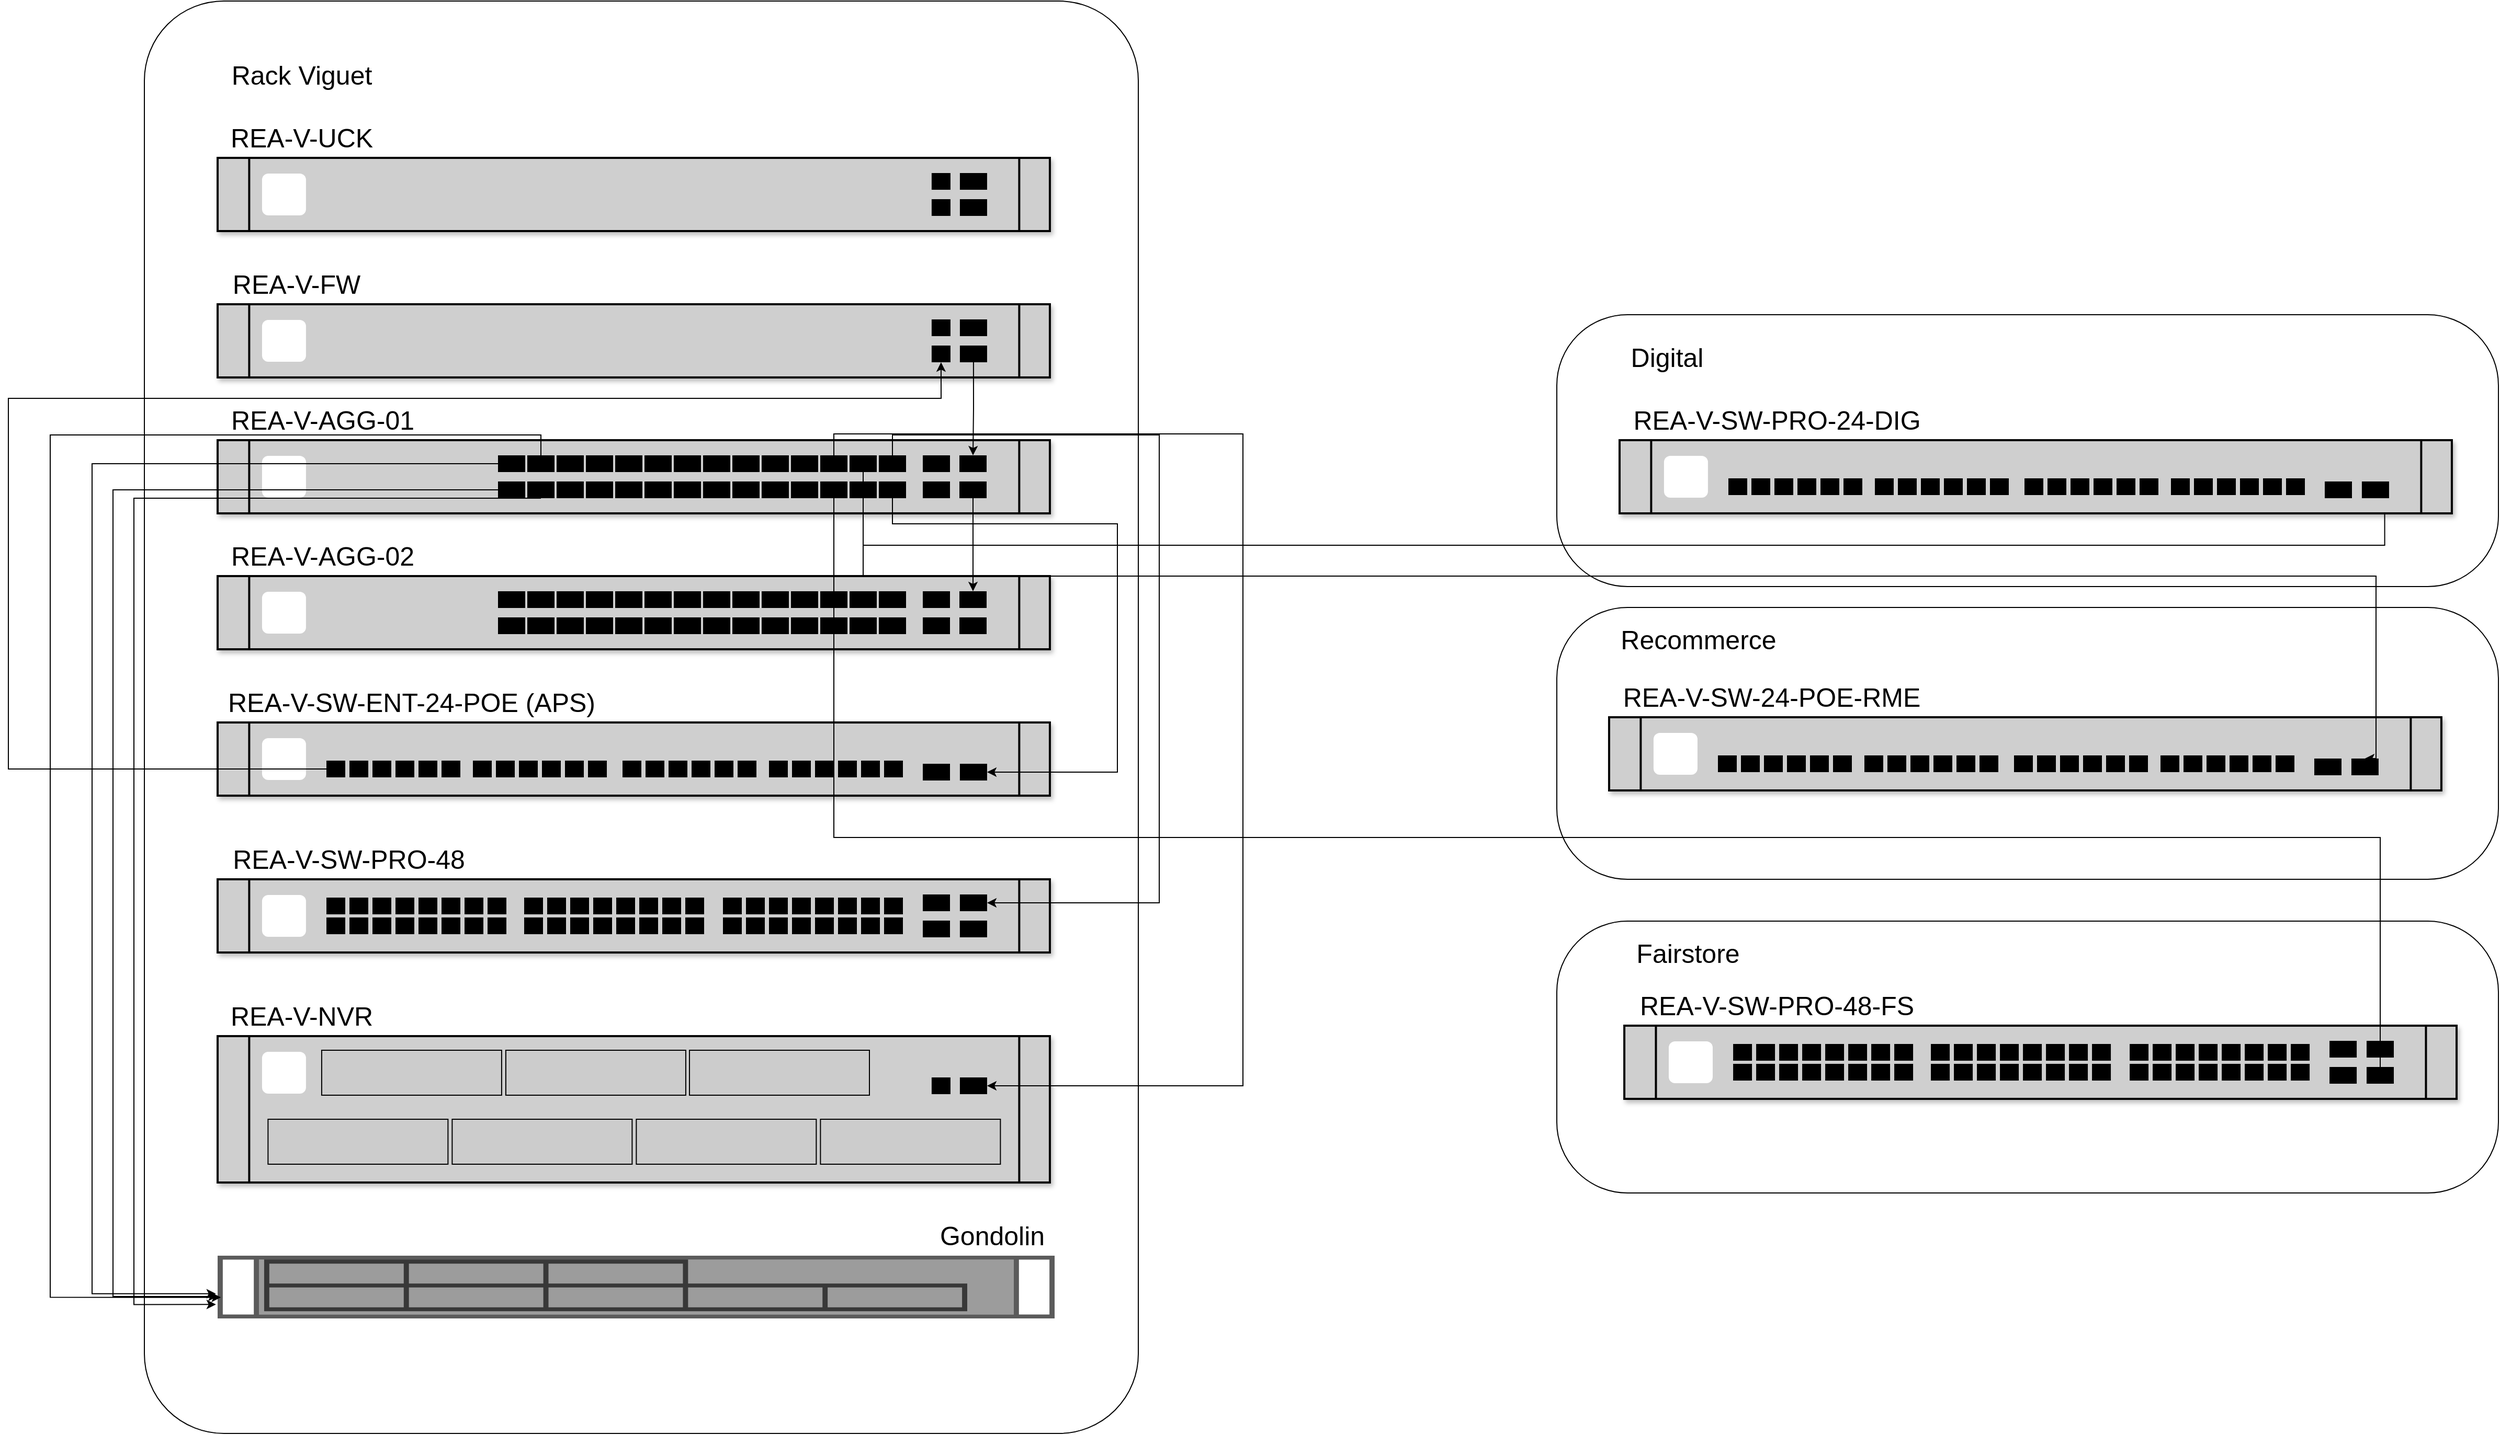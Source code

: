 <mxfile version="24.7.16">
  <diagram name="Page-1" id="KK2ve8-fcnVfR_LdyIlR">
    <mxGraphModel dx="3169" dy="1664" grid="1" gridSize="10" guides="1" tooltips="1" connect="1" arrows="1" fold="1" page="1" pageScale="1" pageWidth="827" pageHeight="1169" math="0" shadow="0">
      <root>
        <mxCell id="0" />
        <mxCell id="1" parent="0" />
        <mxCell id="Equ55bX3IU3hU9m5Hj1D-1" value="" style="rounded=1;whiteSpace=wrap;html=1;arcSize=8;" vertex="1" parent="1">
          <mxGeometry x="170" y="40" width="950" height="1370" as="geometry" />
        </mxCell>
        <mxCell id="Equ55bX3IU3hU9m5Hj1D-2" value="" style="rounded=1;whiteSpace=wrap;html=1;arcSize=26;" vertex="1" parent="1">
          <mxGeometry x="1520" y="340" width="900" height="260" as="geometry" />
        </mxCell>
        <mxCell id="Equ55bX3IU3hU9m5Hj1D-3" value="" style="rounded=1;whiteSpace=wrap;html=1;arcSize=26;" vertex="1" parent="1">
          <mxGeometry x="1520" y="620" width="900" height="260" as="geometry" />
        </mxCell>
        <mxCell id="Equ55bX3IU3hU9m5Hj1D-4" value="" style="rounded=1;whiteSpace=wrap;html=1;arcSize=26;" vertex="1" parent="1">
          <mxGeometry x="1520" y="920" width="900" height="260" as="geometry" />
        </mxCell>
        <mxCell id="Equ55bX3IU3hU9m5Hj1D-5" value="" style="group" vertex="1" connectable="0" parent="1">
          <mxGeometry x="240" y="330" width="795.46" height="70" as="geometry" />
        </mxCell>
        <mxCell id="Equ55bX3IU3hU9m5Hj1D-6" value="" style="group" vertex="1" connectable="0" parent="Equ55bX3IU3hU9m5Hj1D-5">
          <mxGeometry width="795.46" height="70" as="geometry" />
        </mxCell>
        <mxCell id="Equ55bX3IU3hU9m5Hj1D-7" value="" style="rounded=0;whiteSpace=wrap;html=1;fillColor=#CFCFCF;strokeColor=#000000;shadow=1;aspect=fixed;strokeWidth=2;movable=1;resizable=1;rotatable=1;deletable=1;editable=1;locked=0;connectable=1;" vertex="1" parent="Equ55bX3IU3hU9m5Hj1D-6">
          <mxGeometry width="795.46" height="70" as="geometry" />
        </mxCell>
        <mxCell id="Equ55bX3IU3hU9m5Hj1D-8" value="" style="rounded=0;whiteSpace=wrap;html=1;fillColor=none;strokeColor=#000000;strokeWidth=2;movable=1;resizable=1;rotatable=1;deletable=1;editable=1;locked=0;connectable=1;" vertex="1" parent="Equ55bX3IU3hU9m5Hj1D-6">
          <mxGeometry x="30.19" width="736" height="70" as="geometry" />
        </mxCell>
        <mxCell id="Equ55bX3IU3hU9m5Hj1D-9" value="" style="group" vertex="1" connectable="0" parent="Equ55bX3IU3hU9m5Hj1D-5">
          <mxGeometry x="42.46" y="15" width="42" height="40" as="geometry" />
        </mxCell>
        <mxCell id="Equ55bX3IU3hU9m5Hj1D-10" value="" style="rounded=1;whiteSpace=wrap;html=1;fillColor=default;strokeColor=none;" vertex="1" parent="Equ55bX3IU3hU9m5Hj1D-9">
          <mxGeometry width="42" height="40" as="geometry" />
        </mxCell>
        <mxCell id="Equ55bX3IU3hU9m5Hj1D-11" value="" style="fontColor=#000000;verticalAlign=middle;verticalLabelPosition=middle;labelPosition=right;align=left;html=1;outlineConnect=0;fillColor=#d6d6d6;strokeColor=#999;gradientColor=none;gradientDirection=north;strokeWidth=2;shape=stencil(ZZExb8MgEIV/DWOQc6hJPaZpM3Xokrk6Y2JT2eCCXdqlv71HLlGCKoHgfe+E7h1C7WOPkxFQYZyMnoV6FgBfGCw2A2Egp2e4hoq1w9EwOjb2c7GzJfjqO892KsrVi6h2It8rofYnH0wX/OLawrjadsQu9xKD5kf6eZ6iUFR3oJVSklGji34J2kjtR4K/tEfTWqTzLfiPHAIOt7JCJNOQzr1GOp8CunZ1VcslzPtAQE6u4zjf3Mnq4VHWNaOfC9qAhHURGtRW1ptibPcoxygHQuTfTM6Uv+UM/gA=);labelBackgroundColor=none;shadow=0;glass=0;sketch=1;aspect=fixed;" vertex="1" parent="Equ55bX3IU3hU9m5Hj1D-9">
          <mxGeometry x="9" y="8" width="24" height="24" as="geometry" />
        </mxCell>
        <mxCell id="Equ55bX3IU3hU9m5Hj1D-12" value="" style="group" vertex="1" connectable="0" parent="Equ55bX3IU3hU9m5Hj1D-5">
          <mxGeometry x="709.46" y="14.5" width="26" height="41" as="geometry" />
        </mxCell>
        <mxCell id="Equ55bX3IU3hU9m5Hj1D-13" value="" style="group" vertex="1" connectable="0" parent="Equ55bX3IU3hU9m5Hj1D-12">
          <mxGeometry width="26" height="41" as="geometry" />
        </mxCell>
        <mxCell id="Equ55bX3IU3hU9m5Hj1D-14" value="" style="rounded=0;whiteSpace=wrap;html=1;fillColor=#000000;strokeColor=none;" vertex="1" parent="Equ55bX3IU3hU9m5Hj1D-13">
          <mxGeometry width="26" height="16" as="geometry" />
        </mxCell>
        <mxCell id="Equ55bX3IU3hU9m5Hj1D-15" value="" style="rounded=0;whiteSpace=wrap;html=1;fillColor=#000000;strokeColor=none;" vertex="1" parent="Equ55bX3IU3hU9m5Hj1D-13">
          <mxGeometry y="25" width="26" height="16" as="geometry" />
        </mxCell>
        <mxCell id="Equ55bX3IU3hU9m5Hj1D-16" value="" style="rounded=0;whiteSpace=wrap;html=1;fillColor=#000000;strokeColor=none;" vertex="1" parent="Equ55bX3IU3hU9m5Hj1D-5">
          <mxGeometry x="682.46" y="39.5" width="18" height="16" as="geometry" />
        </mxCell>
        <mxCell id="Equ55bX3IU3hU9m5Hj1D-17" value="" style="rounded=0;whiteSpace=wrap;html=1;fillColor=#000000;strokeColor=none;" vertex="1" parent="Equ55bX3IU3hU9m5Hj1D-5">
          <mxGeometry x="682.46" y="14.5" width="18" height="16" as="geometry" />
        </mxCell>
        <mxCell id="Equ55bX3IU3hU9m5Hj1D-18" value="" style="group" vertex="1" connectable="0" parent="1">
          <mxGeometry x="240" y="460" width="795.46" height="70" as="geometry" />
        </mxCell>
        <mxCell id="Equ55bX3IU3hU9m5Hj1D-19" value="" style="group" vertex="1" connectable="0" parent="Equ55bX3IU3hU9m5Hj1D-18">
          <mxGeometry width="795.46" height="70" as="geometry" />
        </mxCell>
        <mxCell id="Equ55bX3IU3hU9m5Hj1D-20" value="" style="rounded=0;whiteSpace=wrap;html=1;fillColor=#CFCFCF;strokeColor=#000000;shadow=1;aspect=fixed;strokeWidth=2;movable=1;resizable=1;rotatable=1;deletable=1;editable=1;locked=0;connectable=1;container=0;" vertex="1" parent="Equ55bX3IU3hU9m5Hj1D-19">
          <mxGeometry width="795.46" height="70" as="geometry" />
        </mxCell>
        <mxCell id="Equ55bX3IU3hU9m5Hj1D-21" value="" style="rounded=0;whiteSpace=wrap;html=1;fillColor=none;strokeColor=#000000;strokeWidth=2;container=0;" vertex="1" parent="Equ55bX3IU3hU9m5Hj1D-19">
          <mxGeometry x="30.19" width="736" height="70" as="geometry" />
        </mxCell>
        <mxCell id="Equ55bX3IU3hU9m5Hj1D-22" value="" style="group" vertex="1" connectable="0" parent="Equ55bX3IU3hU9m5Hj1D-18">
          <mxGeometry x="709" y="14.5" width="26" height="41" as="geometry" />
        </mxCell>
        <mxCell id="Equ55bX3IU3hU9m5Hj1D-23" value="" style="rounded=0;whiteSpace=wrap;html=1;fillColor=#000000;strokeColor=none;container=0;" vertex="1" parent="Equ55bX3IU3hU9m5Hj1D-22">
          <mxGeometry width="26" height="16" as="geometry" />
        </mxCell>
        <mxCell id="Equ55bX3IU3hU9m5Hj1D-24" value="" style="rounded=0;whiteSpace=wrap;html=1;fillColor=#000000;strokeColor=none;container=0;" vertex="1" parent="Equ55bX3IU3hU9m5Hj1D-22">
          <mxGeometry y="25" width="26" height="16" as="geometry" />
        </mxCell>
        <mxCell id="Equ55bX3IU3hU9m5Hj1D-25" value="" style="group" vertex="1" connectable="0" parent="Equ55bX3IU3hU9m5Hj1D-18">
          <mxGeometry x="674" y="14.5" width="26" height="41" as="geometry" />
        </mxCell>
        <mxCell id="Equ55bX3IU3hU9m5Hj1D-26" value="" style="rounded=0;whiteSpace=wrap;html=1;fillColor=#000000;strokeColor=none;container=0;" vertex="1" parent="Equ55bX3IU3hU9m5Hj1D-25">
          <mxGeometry width="26" height="16" as="geometry" />
        </mxCell>
        <mxCell id="Equ55bX3IU3hU9m5Hj1D-27" value="" style="rounded=0;whiteSpace=wrap;html=1;fillColor=#000000;strokeColor=none;container=0;" vertex="1" parent="Equ55bX3IU3hU9m5Hj1D-25">
          <mxGeometry y="25" width="26" height="16" as="geometry" />
        </mxCell>
        <mxCell id="Equ55bX3IU3hU9m5Hj1D-28" value="" style="group" vertex="1" connectable="0" parent="Equ55bX3IU3hU9m5Hj1D-18">
          <mxGeometry x="42.46" y="15" width="42" height="40" as="geometry" />
        </mxCell>
        <mxCell id="Equ55bX3IU3hU9m5Hj1D-29" value="" style="rounded=1;whiteSpace=wrap;html=1;fillColor=default;strokeColor=none;container=0;" vertex="1" parent="Equ55bX3IU3hU9m5Hj1D-28">
          <mxGeometry width="42" height="40" as="geometry" />
        </mxCell>
        <mxCell id="Equ55bX3IU3hU9m5Hj1D-30" value="" style="fontColor=#000000;verticalAlign=middle;verticalLabelPosition=middle;labelPosition=right;align=left;html=1;outlineConnect=0;fillColor=#d6d6d6;strokeColor=#999;gradientColor=none;gradientDirection=north;strokeWidth=2;shape=stencil(ZZExb8MgEIV/DWOQc6hJPaZpM3Xokrk6Y2JT2eCCXdqlv71HLlGCKoHgfe+E7h1C7WOPkxFQYZyMnoV6FgBfGCw2A2Egp2e4hoq1w9EwOjb2c7GzJfjqO892KsrVi6h2It8rofYnH0wX/OLawrjadsQu9xKD5kf6eZ6iUFR3oJVSklGji34J2kjtR4K/tEfTWqTzLfiPHAIOt7JCJNOQzr1GOp8CunZ1VcslzPtAQE6u4zjf3Mnq4VHWNaOfC9qAhHURGtRW1ptibPcoxygHQuTfTM6Uv+UM/gA=);labelBackgroundColor=none;shadow=0;glass=0;sketch=1;aspect=fixed;container=0;" vertex="1" parent="Equ55bX3IU3hU9m5Hj1D-28">
          <mxGeometry x="9" y="8" width="24" height="24" as="geometry" />
        </mxCell>
        <mxCell id="Equ55bX3IU3hU9m5Hj1D-31" value="" style="group" vertex="1" connectable="0" parent="Equ55bX3IU3hU9m5Hj1D-18">
          <mxGeometry x="268" y="14.5" width="390" height="41" as="geometry" />
        </mxCell>
        <mxCell id="Equ55bX3IU3hU9m5Hj1D-32" value="" style="rounded=0;whiteSpace=wrap;html=1;fillColor=#000000;strokeColor=none;container=0;" vertex="1" parent="Equ55bX3IU3hU9m5Hj1D-31">
          <mxGeometry x="364" width="26" height="16" as="geometry" />
        </mxCell>
        <mxCell id="Equ55bX3IU3hU9m5Hj1D-33" value="" style="rounded=0;whiteSpace=wrap;html=1;fillColor=#000000;strokeColor=none;container=0;" vertex="1" parent="Equ55bX3IU3hU9m5Hj1D-31">
          <mxGeometry x="364" y="25" width="26" height="16" as="geometry" />
        </mxCell>
        <mxCell id="Equ55bX3IU3hU9m5Hj1D-34" value="" style="rounded=0;whiteSpace=wrap;html=1;fillColor=#000000;strokeColor=none;container=0;" vertex="1" parent="Equ55bX3IU3hU9m5Hj1D-31">
          <mxGeometry x="336" width="26" height="16" as="geometry" />
        </mxCell>
        <mxCell id="Equ55bX3IU3hU9m5Hj1D-35" style="edgeStyle=orthogonalEdgeStyle;rounded=0;orthogonalLoop=1;jettySize=auto;html=1;exitX=0.5;exitY=1;exitDx=0;exitDy=0;" edge="1" parent="Equ55bX3IU3hU9m5Hj1D-31" source="Equ55bX3IU3hU9m5Hj1D-36">
          <mxGeometry relative="1" as="geometry">
            <mxPoint x="1803.25" y="35.5" as="targetPoint" />
            <Array as="points">
              <mxPoint x="349" y="86" />
              <mxPoint x="1803" y="86" />
            </Array>
          </mxGeometry>
        </mxCell>
        <mxCell id="Equ55bX3IU3hU9m5Hj1D-36" value="" style="rounded=0;whiteSpace=wrap;html=1;fillColor=#000000;strokeColor=none;container=0;" vertex="1" parent="Equ55bX3IU3hU9m5Hj1D-31">
          <mxGeometry x="336" y="25" width="26" height="16" as="geometry" />
        </mxCell>
        <mxCell id="Equ55bX3IU3hU9m5Hj1D-37" value="" style="rounded=0;whiteSpace=wrap;html=1;fillColor=#000000;strokeColor=none;container=0;" vertex="1" parent="Equ55bX3IU3hU9m5Hj1D-31">
          <mxGeometry x="308" width="26" height="16" as="geometry" />
        </mxCell>
        <mxCell id="Equ55bX3IU3hU9m5Hj1D-38" value="" style="rounded=0;whiteSpace=wrap;html=1;fillColor=#000000;strokeColor=none;container=0;" vertex="1" parent="Equ55bX3IU3hU9m5Hj1D-31">
          <mxGeometry x="308" y="25" width="26" height="16" as="geometry" />
        </mxCell>
        <mxCell id="Equ55bX3IU3hU9m5Hj1D-39" value="" style="rounded=0;whiteSpace=wrap;html=1;fillColor=#000000;strokeColor=none;container=0;" vertex="1" parent="Equ55bX3IU3hU9m5Hj1D-31">
          <mxGeometry x="280" width="26" height="16" as="geometry" />
        </mxCell>
        <mxCell id="Equ55bX3IU3hU9m5Hj1D-40" value="" style="rounded=0;whiteSpace=wrap;html=1;fillColor=#000000;strokeColor=none;container=0;" vertex="1" parent="Equ55bX3IU3hU9m5Hj1D-31">
          <mxGeometry x="280" y="25" width="26" height="16" as="geometry" />
        </mxCell>
        <mxCell id="Equ55bX3IU3hU9m5Hj1D-41" value="" style="rounded=0;whiteSpace=wrap;html=1;fillColor=#000000;strokeColor=none;container=0;" vertex="1" parent="Equ55bX3IU3hU9m5Hj1D-31">
          <mxGeometry x="252" width="26" height="16" as="geometry" />
        </mxCell>
        <mxCell id="Equ55bX3IU3hU9m5Hj1D-42" value="" style="rounded=0;whiteSpace=wrap;html=1;fillColor=#000000;strokeColor=none;container=0;" vertex="1" parent="Equ55bX3IU3hU9m5Hj1D-31">
          <mxGeometry x="252" y="25" width="26" height="16" as="geometry" />
        </mxCell>
        <mxCell id="Equ55bX3IU3hU9m5Hj1D-43" value="" style="rounded=0;whiteSpace=wrap;html=1;fillColor=#000000;strokeColor=none;container=0;" vertex="1" parent="Equ55bX3IU3hU9m5Hj1D-31">
          <mxGeometry x="224" width="26" height="16" as="geometry" />
        </mxCell>
        <mxCell id="Equ55bX3IU3hU9m5Hj1D-44" value="" style="rounded=0;whiteSpace=wrap;html=1;fillColor=#000000;strokeColor=none;container=0;" vertex="1" parent="Equ55bX3IU3hU9m5Hj1D-31">
          <mxGeometry x="224" y="25" width="26" height="16" as="geometry" />
        </mxCell>
        <mxCell id="Equ55bX3IU3hU9m5Hj1D-45" value="" style="rounded=0;whiteSpace=wrap;html=1;fillColor=#000000;strokeColor=none;container=0;" vertex="1" parent="Equ55bX3IU3hU9m5Hj1D-31">
          <mxGeometry x="196" width="26" height="16" as="geometry" />
        </mxCell>
        <mxCell id="Equ55bX3IU3hU9m5Hj1D-46" value="" style="rounded=0;whiteSpace=wrap;html=1;fillColor=#000000;strokeColor=none;container=0;" vertex="1" parent="Equ55bX3IU3hU9m5Hj1D-31">
          <mxGeometry x="196" y="25" width="26" height="16" as="geometry" />
        </mxCell>
        <mxCell id="Equ55bX3IU3hU9m5Hj1D-47" value="" style="rounded=0;whiteSpace=wrap;html=1;fillColor=#000000;strokeColor=none;container=0;" vertex="1" parent="Equ55bX3IU3hU9m5Hj1D-31">
          <mxGeometry x="168" width="26" height="16" as="geometry" />
        </mxCell>
        <mxCell id="Equ55bX3IU3hU9m5Hj1D-48" value="" style="rounded=0;whiteSpace=wrap;html=1;fillColor=#000000;strokeColor=none;container=0;" vertex="1" parent="Equ55bX3IU3hU9m5Hj1D-31">
          <mxGeometry x="168" y="25" width="26" height="16" as="geometry" />
        </mxCell>
        <mxCell id="Equ55bX3IU3hU9m5Hj1D-49" value="" style="rounded=0;whiteSpace=wrap;html=1;fillColor=#000000;strokeColor=none;container=0;" vertex="1" parent="Equ55bX3IU3hU9m5Hj1D-31">
          <mxGeometry x="140" width="26" height="16" as="geometry" />
        </mxCell>
        <mxCell id="Equ55bX3IU3hU9m5Hj1D-50" value="" style="rounded=0;whiteSpace=wrap;html=1;fillColor=#000000;strokeColor=none;container=0;" vertex="1" parent="Equ55bX3IU3hU9m5Hj1D-31">
          <mxGeometry x="140" y="25" width="26" height="16" as="geometry" />
        </mxCell>
        <mxCell id="Equ55bX3IU3hU9m5Hj1D-51" value="" style="rounded=0;whiteSpace=wrap;html=1;fillColor=#000000;strokeColor=none;container=0;" vertex="1" parent="Equ55bX3IU3hU9m5Hj1D-31">
          <mxGeometry x="112" width="26" height="16" as="geometry" />
        </mxCell>
        <mxCell id="Equ55bX3IU3hU9m5Hj1D-52" value="" style="rounded=0;whiteSpace=wrap;html=1;fillColor=#000000;strokeColor=none;container=0;" vertex="1" parent="Equ55bX3IU3hU9m5Hj1D-31">
          <mxGeometry x="112" y="25" width="26" height="16" as="geometry" />
        </mxCell>
        <mxCell id="Equ55bX3IU3hU9m5Hj1D-53" value="" style="rounded=0;whiteSpace=wrap;html=1;fillColor=#000000;strokeColor=none;container=0;" vertex="1" parent="Equ55bX3IU3hU9m5Hj1D-31">
          <mxGeometry x="84" width="26" height="16" as="geometry" />
        </mxCell>
        <mxCell id="Equ55bX3IU3hU9m5Hj1D-54" value="" style="rounded=0;whiteSpace=wrap;html=1;fillColor=#000000;strokeColor=none;container=0;" vertex="1" parent="Equ55bX3IU3hU9m5Hj1D-31">
          <mxGeometry x="84" y="25" width="26" height="16" as="geometry" />
        </mxCell>
        <mxCell id="Equ55bX3IU3hU9m5Hj1D-55" value="" style="rounded=0;whiteSpace=wrap;html=1;fillColor=#000000;strokeColor=none;container=0;" vertex="1" parent="Equ55bX3IU3hU9m5Hj1D-31">
          <mxGeometry x="56" width="26" height="16" as="geometry" />
        </mxCell>
        <mxCell id="Equ55bX3IU3hU9m5Hj1D-56" value="" style="rounded=0;whiteSpace=wrap;html=1;fillColor=#000000;strokeColor=none;container=0;" vertex="1" parent="Equ55bX3IU3hU9m5Hj1D-31">
          <mxGeometry x="56" y="25" width="26" height="16" as="geometry" />
        </mxCell>
        <mxCell id="Equ55bX3IU3hU9m5Hj1D-57" value="" style="rounded=0;whiteSpace=wrap;html=1;fillColor=#000000;strokeColor=none;container=0;" vertex="1" parent="Equ55bX3IU3hU9m5Hj1D-31">
          <mxGeometry x="28" width="26" height="16" as="geometry" />
        </mxCell>
        <mxCell id="Equ55bX3IU3hU9m5Hj1D-58" value="" style="rounded=0;whiteSpace=wrap;html=1;fillColor=#000000;strokeColor=none;container=0;" vertex="1" parent="Equ55bX3IU3hU9m5Hj1D-31">
          <mxGeometry x="28" y="25" width="26" height="16" as="geometry" />
        </mxCell>
        <mxCell id="Equ55bX3IU3hU9m5Hj1D-59" value="" style="rounded=0;whiteSpace=wrap;html=1;fillColor=#000000;strokeColor=none;container=0;" vertex="1" parent="Equ55bX3IU3hU9m5Hj1D-31">
          <mxGeometry width="26" height="16" as="geometry" />
        </mxCell>
        <mxCell id="Equ55bX3IU3hU9m5Hj1D-60" value="" style="rounded=0;whiteSpace=wrap;html=1;fillColor=#000000;strokeColor=none;container=0;" vertex="1" parent="Equ55bX3IU3hU9m5Hj1D-31">
          <mxGeometry y="25" width="26" height="16" as="geometry" />
        </mxCell>
        <mxCell id="Equ55bX3IU3hU9m5Hj1D-61" value="" style="group" vertex="1" connectable="0" parent="1">
          <mxGeometry x="240" y="880" width="795.46" height="70" as="geometry" />
        </mxCell>
        <mxCell id="Equ55bX3IU3hU9m5Hj1D-62" value="" style="group" vertex="1" connectable="0" parent="Equ55bX3IU3hU9m5Hj1D-61">
          <mxGeometry width="795.46" height="70" as="geometry" />
        </mxCell>
        <mxCell id="Equ55bX3IU3hU9m5Hj1D-63" value="" style="rounded=0;whiteSpace=wrap;html=1;fillColor=#CFCFCF;strokeColor=#000000;shadow=1;aspect=fixed;strokeWidth=2;movable=1;resizable=1;rotatable=1;deletable=1;editable=1;locked=0;connectable=1;container=0;" vertex="1" parent="Equ55bX3IU3hU9m5Hj1D-62">
          <mxGeometry width="795.46" height="70" as="geometry" />
        </mxCell>
        <mxCell id="Equ55bX3IU3hU9m5Hj1D-64" value="" style="rounded=0;whiteSpace=wrap;html=1;fillColor=none;strokeColor=#000000;strokeWidth=2;container=0;" vertex="1" parent="Equ55bX3IU3hU9m5Hj1D-62">
          <mxGeometry x="30.19" width="736" height="70" as="geometry" />
        </mxCell>
        <mxCell id="Equ55bX3IU3hU9m5Hj1D-65" value="" style="group" vertex="1" connectable="0" parent="Equ55bX3IU3hU9m5Hj1D-61">
          <mxGeometry x="709.46" y="14.5" width="26" height="41" as="geometry" />
        </mxCell>
        <mxCell id="Equ55bX3IU3hU9m5Hj1D-66" value="" style="rounded=0;whiteSpace=wrap;html=1;fillColor=#000000;strokeColor=none;container=0;" vertex="1" parent="Equ55bX3IU3hU9m5Hj1D-65">
          <mxGeometry width="26" height="16" as="geometry" />
        </mxCell>
        <mxCell id="Equ55bX3IU3hU9m5Hj1D-67" value="" style="rounded=0;whiteSpace=wrap;html=1;fillColor=#000000;strokeColor=none;container=0;" vertex="1" parent="Equ55bX3IU3hU9m5Hj1D-65">
          <mxGeometry y="25" width="26" height="16" as="geometry" />
        </mxCell>
        <mxCell id="Equ55bX3IU3hU9m5Hj1D-68" value="" style="group" vertex="1" connectable="0" parent="Equ55bX3IU3hU9m5Hj1D-61">
          <mxGeometry x="674" y="14.5" width="26" height="41" as="geometry" />
        </mxCell>
        <mxCell id="Equ55bX3IU3hU9m5Hj1D-69" value="" style="rounded=0;whiteSpace=wrap;html=1;fillColor=#000000;strokeColor=none;container=0;" vertex="1" parent="Equ55bX3IU3hU9m5Hj1D-68">
          <mxGeometry width="26" height="16" as="geometry" />
        </mxCell>
        <mxCell id="Equ55bX3IU3hU9m5Hj1D-70" value="" style="rounded=0;whiteSpace=wrap;html=1;fillColor=#000000;strokeColor=none;container=0;" vertex="1" parent="Equ55bX3IU3hU9m5Hj1D-68">
          <mxGeometry y="25" width="26" height="16" as="geometry" />
        </mxCell>
        <mxCell id="Equ55bX3IU3hU9m5Hj1D-71" value="" style="group" vertex="1" connectable="0" parent="Equ55bX3IU3hU9m5Hj1D-61">
          <mxGeometry x="42.46" y="15" width="42" height="40" as="geometry" />
        </mxCell>
        <mxCell id="Equ55bX3IU3hU9m5Hj1D-72" value="" style="rounded=1;whiteSpace=wrap;html=1;fillColor=default;strokeColor=none;container=0;" vertex="1" parent="Equ55bX3IU3hU9m5Hj1D-71">
          <mxGeometry width="42" height="40" as="geometry" />
        </mxCell>
        <mxCell id="Equ55bX3IU3hU9m5Hj1D-73" value="" style="fontColor=#000000;verticalAlign=middle;verticalLabelPosition=middle;labelPosition=right;align=left;html=1;outlineConnect=0;fillColor=#d6d6d6;strokeColor=#999;gradientColor=none;gradientDirection=north;strokeWidth=2;shape=stencil(ZZExb8MgEIV/DWOQc6hJPaZpM3Xokrk6Y2JT2eCCXdqlv71HLlGCKoHgfe+E7h1C7WOPkxFQYZyMnoV6FgBfGCw2A2Egp2e4hoq1w9EwOjb2c7GzJfjqO892KsrVi6h2It8rofYnH0wX/OLawrjadsQu9xKD5kf6eZ6iUFR3oJVSklGji34J2kjtR4K/tEfTWqTzLfiPHAIOt7JCJNOQzr1GOp8CunZ1VcslzPtAQE6u4zjf3Mnq4VHWNaOfC9qAhHURGtRW1ptibPcoxygHQuTfTM6Uv+UM/gA=);labelBackgroundColor=none;shadow=0;glass=0;sketch=1;aspect=fixed;container=0;" vertex="1" parent="Equ55bX3IU3hU9m5Hj1D-71">
          <mxGeometry x="9" y="8" width="24" height="24" as="geometry" />
        </mxCell>
        <mxCell id="Equ55bX3IU3hU9m5Hj1D-74" value="" style="group" vertex="1" connectable="0" parent="Equ55bX3IU3hU9m5Hj1D-61">
          <mxGeometry x="104" y="17.5" width="172" height="35" as="geometry" />
        </mxCell>
        <mxCell id="Equ55bX3IU3hU9m5Hj1D-75" value="" style="rounded=0;whiteSpace=wrap;html=1;fillColor=#000000;strokeColor=none;" vertex="1" parent="Equ55bX3IU3hU9m5Hj1D-74">
          <mxGeometry x="110" width="18" height="16" as="geometry" />
        </mxCell>
        <mxCell id="Equ55bX3IU3hU9m5Hj1D-76" value="" style="rounded=0;whiteSpace=wrap;html=1;fillColor=#000000;strokeColor=none;" vertex="1" parent="Equ55bX3IU3hU9m5Hj1D-74">
          <mxGeometry x="88" width="18" height="16" as="geometry" />
        </mxCell>
        <mxCell id="Equ55bX3IU3hU9m5Hj1D-77" value="" style="rounded=0;whiteSpace=wrap;html=1;fillColor=#000000;strokeColor=none;" vertex="1" parent="Equ55bX3IU3hU9m5Hj1D-74">
          <mxGeometry x="66" width="18" height="16" as="geometry" />
        </mxCell>
        <mxCell id="Equ55bX3IU3hU9m5Hj1D-78" value="" style="rounded=0;whiteSpace=wrap;html=1;fillColor=#000000;strokeColor=none;" vertex="1" parent="Equ55bX3IU3hU9m5Hj1D-74">
          <mxGeometry x="44" width="18" height="16" as="geometry" />
        </mxCell>
        <mxCell id="Equ55bX3IU3hU9m5Hj1D-79" value="" style="rounded=0;whiteSpace=wrap;html=1;fillColor=#000000;strokeColor=none;" vertex="1" parent="Equ55bX3IU3hU9m5Hj1D-74">
          <mxGeometry x="22" width="18" height="16" as="geometry" />
        </mxCell>
        <mxCell id="Equ55bX3IU3hU9m5Hj1D-80" value="" style="rounded=0;whiteSpace=wrap;html=1;fillColor=#000000;strokeColor=none;" vertex="1" parent="Equ55bX3IU3hU9m5Hj1D-74">
          <mxGeometry width="18" height="16" as="geometry" />
        </mxCell>
        <mxCell id="Equ55bX3IU3hU9m5Hj1D-81" value="" style="rounded=0;whiteSpace=wrap;html=1;fillColor=#000000;strokeColor=none;" vertex="1" parent="Equ55bX3IU3hU9m5Hj1D-74">
          <mxGeometry y="19" width="18" height="16" as="geometry" />
        </mxCell>
        <mxCell id="Equ55bX3IU3hU9m5Hj1D-82" value="" style="rounded=0;whiteSpace=wrap;html=1;fillColor=#000000;strokeColor=none;" vertex="1" parent="Equ55bX3IU3hU9m5Hj1D-74">
          <mxGeometry x="22" y="19" width="18" height="16" as="geometry" />
        </mxCell>
        <mxCell id="Equ55bX3IU3hU9m5Hj1D-83" value="" style="rounded=0;whiteSpace=wrap;html=1;fillColor=#000000;strokeColor=none;" vertex="1" parent="Equ55bX3IU3hU9m5Hj1D-74">
          <mxGeometry x="44" y="19" width="18" height="16" as="geometry" />
        </mxCell>
        <mxCell id="Equ55bX3IU3hU9m5Hj1D-84" value="" style="rounded=0;whiteSpace=wrap;html=1;fillColor=#000000;strokeColor=none;" vertex="1" parent="Equ55bX3IU3hU9m5Hj1D-74">
          <mxGeometry x="66" y="19" width="18" height="16" as="geometry" />
        </mxCell>
        <mxCell id="Equ55bX3IU3hU9m5Hj1D-85" value="" style="rounded=0;whiteSpace=wrap;html=1;fillColor=#000000;strokeColor=none;" vertex="1" parent="Equ55bX3IU3hU9m5Hj1D-74">
          <mxGeometry x="88" y="19" width="18" height="16" as="geometry" />
        </mxCell>
        <mxCell id="Equ55bX3IU3hU9m5Hj1D-86" value="" style="rounded=0;whiteSpace=wrap;html=1;fillColor=#000000;strokeColor=none;" vertex="1" parent="Equ55bX3IU3hU9m5Hj1D-74">
          <mxGeometry x="110" y="19" width="18" height="16" as="geometry" />
        </mxCell>
        <mxCell id="Equ55bX3IU3hU9m5Hj1D-87" value="" style="rounded=0;whiteSpace=wrap;html=1;fillColor=#000000;strokeColor=none;" vertex="1" parent="Equ55bX3IU3hU9m5Hj1D-74">
          <mxGeometry x="132" width="18" height="16" as="geometry" />
        </mxCell>
        <mxCell id="Equ55bX3IU3hU9m5Hj1D-88" value="" style="rounded=0;whiteSpace=wrap;html=1;fillColor=#000000;strokeColor=none;" vertex="1" parent="Equ55bX3IU3hU9m5Hj1D-74">
          <mxGeometry x="132" y="19" width="18" height="16" as="geometry" />
        </mxCell>
        <mxCell id="Equ55bX3IU3hU9m5Hj1D-89" value="" style="rounded=0;whiteSpace=wrap;html=1;fillColor=#000000;strokeColor=none;" vertex="1" parent="Equ55bX3IU3hU9m5Hj1D-74">
          <mxGeometry x="154" width="18" height="16" as="geometry" />
        </mxCell>
        <mxCell id="Equ55bX3IU3hU9m5Hj1D-90" value="" style="rounded=0;whiteSpace=wrap;html=1;fillColor=#000000;strokeColor=none;" vertex="1" parent="Equ55bX3IU3hU9m5Hj1D-74">
          <mxGeometry x="154" y="19" width="18" height="16" as="geometry" />
        </mxCell>
        <mxCell id="Equ55bX3IU3hU9m5Hj1D-91" value="" style="group" vertex="1" connectable="0" parent="Equ55bX3IU3hU9m5Hj1D-61">
          <mxGeometry x="483" y="17.5" width="172" height="35" as="geometry" />
        </mxCell>
        <mxCell id="Equ55bX3IU3hU9m5Hj1D-92" value="" style="rounded=0;whiteSpace=wrap;html=1;fillColor=#000000;strokeColor=none;" vertex="1" parent="Equ55bX3IU3hU9m5Hj1D-91">
          <mxGeometry x="110" width="18" height="16" as="geometry" />
        </mxCell>
        <mxCell id="Equ55bX3IU3hU9m5Hj1D-93" value="" style="rounded=0;whiteSpace=wrap;html=1;fillColor=#000000;strokeColor=none;" vertex="1" parent="Equ55bX3IU3hU9m5Hj1D-91">
          <mxGeometry x="88" width="18" height="16" as="geometry" />
        </mxCell>
        <mxCell id="Equ55bX3IU3hU9m5Hj1D-94" value="" style="rounded=0;whiteSpace=wrap;html=1;fillColor=#000000;strokeColor=none;" vertex="1" parent="Equ55bX3IU3hU9m5Hj1D-91">
          <mxGeometry x="66" width="18" height="16" as="geometry" />
        </mxCell>
        <mxCell id="Equ55bX3IU3hU9m5Hj1D-95" value="" style="rounded=0;whiteSpace=wrap;html=1;fillColor=#000000;strokeColor=none;" vertex="1" parent="Equ55bX3IU3hU9m5Hj1D-91">
          <mxGeometry x="44" width="18" height="16" as="geometry" />
        </mxCell>
        <mxCell id="Equ55bX3IU3hU9m5Hj1D-96" value="" style="rounded=0;whiteSpace=wrap;html=1;fillColor=#000000;strokeColor=none;" vertex="1" parent="Equ55bX3IU3hU9m5Hj1D-91">
          <mxGeometry x="22" width="18" height="16" as="geometry" />
        </mxCell>
        <mxCell id="Equ55bX3IU3hU9m5Hj1D-97" value="" style="rounded=0;whiteSpace=wrap;html=1;fillColor=#000000;strokeColor=none;" vertex="1" parent="Equ55bX3IU3hU9m5Hj1D-91">
          <mxGeometry width="18" height="16" as="geometry" />
        </mxCell>
        <mxCell id="Equ55bX3IU3hU9m5Hj1D-98" value="" style="rounded=0;whiteSpace=wrap;html=1;fillColor=#000000;strokeColor=none;" vertex="1" parent="Equ55bX3IU3hU9m5Hj1D-91">
          <mxGeometry y="19" width="18" height="16" as="geometry" />
        </mxCell>
        <mxCell id="Equ55bX3IU3hU9m5Hj1D-99" value="" style="rounded=0;whiteSpace=wrap;html=1;fillColor=#000000;strokeColor=none;" vertex="1" parent="Equ55bX3IU3hU9m5Hj1D-91">
          <mxGeometry x="22" y="19" width="18" height="16" as="geometry" />
        </mxCell>
        <mxCell id="Equ55bX3IU3hU9m5Hj1D-100" value="" style="rounded=0;whiteSpace=wrap;html=1;fillColor=#000000;strokeColor=none;" vertex="1" parent="Equ55bX3IU3hU9m5Hj1D-91">
          <mxGeometry x="44" y="19" width="18" height="16" as="geometry" />
        </mxCell>
        <mxCell id="Equ55bX3IU3hU9m5Hj1D-101" value="" style="rounded=0;whiteSpace=wrap;html=1;fillColor=#000000;strokeColor=none;" vertex="1" parent="Equ55bX3IU3hU9m5Hj1D-91">
          <mxGeometry x="66" y="19" width="18" height="16" as="geometry" />
        </mxCell>
        <mxCell id="Equ55bX3IU3hU9m5Hj1D-102" value="" style="rounded=0;whiteSpace=wrap;html=1;fillColor=#000000;strokeColor=none;" vertex="1" parent="Equ55bX3IU3hU9m5Hj1D-91">
          <mxGeometry x="88" y="19" width="18" height="16" as="geometry" />
        </mxCell>
        <mxCell id="Equ55bX3IU3hU9m5Hj1D-103" value="" style="rounded=0;whiteSpace=wrap;html=1;fillColor=#000000;strokeColor=none;" vertex="1" parent="Equ55bX3IU3hU9m5Hj1D-91">
          <mxGeometry x="110" y="19" width="18" height="16" as="geometry" />
        </mxCell>
        <mxCell id="Equ55bX3IU3hU9m5Hj1D-104" value="" style="rounded=0;whiteSpace=wrap;html=1;fillColor=#000000;strokeColor=none;" vertex="1" parent="Equ55bX3IU3hU9m5Hj1D-91">
          <mxGeometry x="132" width="18" height="16" as="geometry" />
        </mxCell>
        <mxCell id="Equ55bX3IU3hU9m5Hj1D-105" value="" style="rounded=0;whiteSpace=wrap;html=1;fillColor=#000000;strokeColor=none;" vertex="1" parent="Equ55bX3IU3hU9m5Hj1D-91">
          <mxGeometry x="132" y="19" width="18" height="16" as="geometry" />
        </mxCell>
        <mxCell id="Equ55bX3IU3hU9m5Hj1D-106" value="" style="rounded=0;whiteSpace=wrap;html=1;fillColor=#000000;strokeColor=none;" vertex="1" parent="Equ55bX3IU3hU9m5Hj1D-91">
          <mxGeometry x="154" width="18" height="16" as="geometry" />
        </mxCell>
        <mxCell id="Equ55bX3IU3hU9m5Hj1D-107" value="" style="rounded=0;whiteSpace=wrap;html=1;fillColor=#000000;strokeColor=none;" vertex="1" parent="Equ55bX3IU3hU9m5Hj1D-91">
          <mxGeometry x="154" y="19" width="18" height="16" as="geometry" />
        </mxCell>
        <mxCell id="Equ55bX3IU3hU9m5Hj1D-108" value="" style="group" vertex="1" connectable="0" parent="Equ55bX3IU3hU9m5Hj1D-61">
          <mxGeometry x="293" y="17.5" width="172" height="35" as="geometry" />
        </mxCell>
        <mxCell id="Equ55bX3IU3hU9m5Hj1D-109" value="" style="rounded=0;whiteSpace=wrap;html=1;fillColor=#000000;strokeColor=none;" vertex="1" parent="Equ55bX3IU3hU9m5Hj1D-108">
          <mxGeometry x="110" width="18" height="16" as="geometry" />
        </mxCell>
        <mxCell id="Equ55bX3IU3hU9m5Hj1D-110" value="" style="rounded=0;whiteSpace=wrap;html=1;fillColor=#000000;strokeColor=none;" vertex="1" parent="Equ55bX3IU3hU9m5Hj1D-108">
          <mxGeometry x="88" width="18" height="16" as="geometry" />
        </mxCell>
        <mxCell id="Equ55bX3IU3hU9m5Hj1D-111" value="" style="rounded=0;whiteSpace=wrap;html=1;fillColor=#000000;strokeColor=none;" vertex="1" parent="Equ55bX3IU3hU9m5Hj1D-108">
          <mxGeometry x="66" width="18" height="16" as="geometry" />
        </mxCell>
        <mxCell id="Equ55bX3IU3hU9m5Hj1D-112" value="" style="rounded=0;whiteSpace=wrap;html=1;fillColor=#000000;strokeColor=none;" vertex="1" parent="Equ55bX3IU3hU9m5Hj1D-108">
          <mxGeometry x="44" width="18" height="16" as="geometry" />
        </mxCell>
        <mxCell id="Equ55bX3IU3hU9m5Hj1D-113" value="" style="rounded=0;whiteSpace=wrap;html=1;fillColor=#000000;strokeColor=none;" vertex="1" parent="Equ55bX3IU3hU9m5Hj1D-108">
          <mxGeometry x="22" width="18" height="16" as="geometry" />
        </mxCell>
        <mxCell id="Equ55bX3IU3hU9m5Hj1D-114" value="" style="rounded=0;whiteSpace=wrap;html=1;fillColor=#000000;strokeColor=none;" vertex="1" parent="Equ55bX3IU3hU9m5Hj1D-108">
          <mxGeometry width="18" height="16" as="geometry" />
        </mxCell>
        <mxCell id="Equ55bX3IU3hU9m5Hj1D-115" value="" style="rounded=0;whiteSpace=wrap;html=1;fillColor=#000000;strokeColor=none;" vertex="1" parent="Equ55bX3IU3hU9m5Hj1D-108">
          <mxGeometry y="19" width="18" height="16" as="geometry" />
        </mxCell>
        <mxCell id="Equ55bX3IU3hU9m5Hj1D-116" value="" style="rounded=0;whiteSpace=wrap;html=1;fillColor=#000000;strokeColor=none;" vertex="1" parent="Equ55bX3IU3hU9m5Hj1D-108">
          <mxGeometry x="22" y="19" width="18" height="16" as="geometry" />
        </mxCell>
        <mxCell id="Equ55bX3IU3hU9m5Hj1D-117" value="" style="rounded=0;whiteSpace=wrap;html=1;fillColor=#000000;strokeColor=none;" vertex="1" parent="Equ55bX3IU3hU9m5Hj1D-108">
          <mxGeometry x="44" y="19" width="18" height="16" as="geometry" />
        </mxCell>
        <mxCell id="Equ55bX3IU3hU9m5Hj1D-118" value="" style="rounded=0;whiteSpace=wrap;html=1;fillColor=#000000;strokeColor=none;" vertex="1" parent="Equ55bX3IU3hU9m5Hj1D-108">
          <mxGeometry x="66" y="19" width="18" height="16" as="geometry" />
        </mxCell>
        <mxCell id="Equ55bX3IU3hU9m5Hj1D-119" value="" style="rounded=0;whiteSpace=wrap;html=1;fillColor=#000000;strokeColor=none;" vertex="1" parent="Equ55bX3IU3hU9m5Hj1D-108">
          <mxGeometry x="88" y="19" width="18" height="16" as="geometry" />
        </mxCell>
        <mxCell id="Equ55bX3IU3hU9m5Hj1D-120" value="" style="rounded=0;whiteSpace=wrap;html=1;fillColor=#000000;strokeColor=none;" vertex="1" parent="Equ55bX3IU3hU9m5Hj1D-108">
          <mxGeometry x="110" y="19" width="18" height="16" as="geometry" />
        </mxCell>
        <mxCell id="Equ55bX3IU3hU9m5Hj1D-121" value="" style="rounded=0;whiteSpace=wrap;html=1;fillColor=#000000;strokeColor=none;" vertex="1" parent="Equ55bX3IU3hU9m5Hj1D-108">
          <mxGeometry x="132" width="18" height="16" as="geometry" />
        </mxCell>
        <mxCell id="Equ55bX3IU3hU9m5Hj1D-122" value="" style="rounded=0;whiteSpace=wrap;html=1;fillColor=#000000;strokeColor=none;" vertex="1" parent="Equ55bX3IU3hU9m5Hj1D-108">
          <mxGeometry x="132" y="19" width="18" height="16" as="geometry" />
        </mxCell>
        <mxCell id="Equ55bX3IU3hU9m5Hj1D-123" value="" style="rounded=0;whiteSpace=wrap;html=1;fillColor=#000000;strokeColor=none;" vertex="1" parent="Equ55bX3IU3hU9m5Hj1D-108">
          <mxGeometry x="154" width="18" height="16" as="geometry" />
        </mxCell>
        <mxCell id="Equ55bX3IU3hU9m5Hj1D-124" value="" style="rounded=0;whiteSpace=wrap;html=1;fillColor=#000000;strokeColor=none;" vertex="1" parent="Equ55bX3IU3hU9m5Hj1D-108">
          <mxGeometry x="154" y="19" width="18" height="16" as="geometry" />
        </mxCell>
        <mxCell id="Equ55bX3IU3hU9m5Hj1D-125" value="&lt;font style=&quot;font-size: 25px;&quot;&gt;REA-V-FW&lt;/font&gt;" style="text;html=1;align=center;verticalAlign=middle;resizable=0;points=[];autosize=1;strokeColor=none;fillColor=none;" vertex="1" parent="1">
          <mxGeometry x="240" y="290" width="150" height="40" as="geometry" />
        </mxCell>
        <mxCell id="Equ55bX3IU3hU9m5Hj1D-126" value="&lt;font style=&quot;font-size: 25px;&quot;&gt;REA-V-AGG-01&lt;/font&gt;" style="text;html=1;align=center;verticalAlign=middle;resizable=0;points=[];autosize=1;strokeColor=none;fillColor=none;" vertex="1" parent="1">
          <mxGeometry x="240" y="420" width="200" height="40" as="geometry" />
        </mxCell>
        <mxCell id="Equ55bX3IU3hU9m5Hj1D-127" value="" style="group" connectable="0" vertex="1" parent="1">
          <mxGeometry x="240" y="1030" width="795.46" height="140" as="geometry" />
        </mxCell>
        <mxCell id="Equ55bX3IU3hU9m5Hj1D-128" value="" style="group" connectable="0" vertex="1" parent="Equ55bX3IU3hU9m5Hj1D-127">
          <mxGeometry width="795.46" height="140" as="geometry" />
        </mxCell>
        <mxCell id="Equ55bX3IU3hU9m5Hj1D-129" value="" style="rounded=0;whiteSpace=wrap;html=1;fillColor=#CFCFCF;strokeColor=#000000;shadow=1;aspect=fixed;strokeWidth=2;movable=1;resizable=1;rotatable=1;deletable=1;editable=1;locked=0;connectable=1;" vertex="1" parent="Equ55bX3IU3hU9m5Hj1D-128">
          <mxGeometry width="795.46" height="140" as="geometry" />
        </mxCell>
        <mxCell id="Equ55bX3IU3hU9m5Hj1D-130" value="" style="rounded=0;whiteSpace=wrap;html=1;fillColor=none;strokeColor=#000000;strokeWidth=2;movable=1;resizable=1;rotatable=1;deletable=1;editable=1;locked=0;connectable=1;" vertex="1" parent="Equ55bX3IU3hU9m5Hj1D-128">
          <mxGeometry x="30.19" width="736" height="140" as="geometry" />
        </mxCell>
        <mxCell id="Equ55bX3IU3hU9m5Hj1D-131" value="" style="group" connectable="0" vertex="1" parent="Equ55bX3IU3hU9m5Hj1D-127">
          <mxGeometry x="42.46" y="15" width="42" height="40" as="geometry" />
        </mxCell>
        <mxCell id="Equ55bX3IU3hU9m5Hj1D-132" value="" style="rounded=1;whiteSpace=wrap;html=1;fillColor=default;strokeColor=none;" vertex="1" parent="Equ55bX3IU3hU9m5Hj1D-131">
          <mxGeometry width="42" height="40" as="geometry" />
        </mxCell>
        <mxCell id="Equ55bX3IU3hU9m5Hj1D-133" value="" style="fontColor=#000000;verticalAlign=middle;verticalLabelPosition=middle;labelPosition=right;align=left;html=1;outlineConnect=0;fillColor=#d6d6d6;strokeColor=#999;gradientColor=none;gradientDirection=north;strokeWidth=2;shape=stencil(ZZExb8MgEIV/DWOQc6hJPaZpM3Xokrk6Y2JT2eCCXdqlv71HLlGCKoHgfe+E7h1C7WOPkxFQYZyMnoV6FgBfGCw2A2Egp2e4hoq1w9EwOjb2c7GzJfjqO892KsrVi6h2It8rofYnH0wX/OLawrjadsQu9xKD5kf6eZ6iUFR3oJVSklGji34J2kjtR4K/tEfTWqTzLfiPHAIOt7JCJNOQzr1GOp8CunZ1VcslzPtAQE6u4zjf3Mnq4VHWNaOfC9qAhHURGtRW1ptibPcoxygHQuTfTM6Uv+UM/gA=);labelBackgroundColor=none;shadow=0;glass=0;sketch=1;aspect=fixed;" vertex="1" parent="Equ55bX3IU3hU9m5Hj1D-131">
          <mxGeometry x="9" y="8" width="24" height="24" as="geometry" />
        </mxCell>
        <mxCell id="Equ55bX3IU3hU9m5Hj1D-134" value="" style="rounded=0;whiteSpace=wrap;html=1;fillColor=#000000;strokeColor=none;" vertex="1" parent="Equ55bX3IU3hU9m5Hj1D-127">
          <mxGeometry x="682.46" y="39.5" width="18" height="16" as="geometry" />
        </mxCell>
        <mxCell id="Equ55bX3IU3hU9m5Hj1D-135" value="" style="group" connectable="0" vertex="1" parent="Equ55bX3IU3hU9m5Hj1D-127">
          <mxGeometry x="709.46" y="14.5" width="26" height="41" as="geometry" />
        </mxCell>
        <mxCell id="Equ55bX3IU3hU9m5Hj1D-136" value="" style="rounded=0;whiteSpace=wrap;html=1;fillColor=#000000;strokeColor=none;" vertex="1" parent="Equ55bX3IU3hU9m5Hj1D-135">
          <mxGeometry y="25" width="26" height="16" as="geometry" />
        </mxCell>
        <mxCell id="Equ55bX3IU3hU9m5Hj1D-137" value="&lt;span style=&quot;color: rgba(0, 0, 0, 0); font-family: monospace; font-size: 0px; text-align: start; text-wrap: nowrap;&quot;&gt;%3CmxGraphModel%3E%3Croot%3E%3CmxCell%20id%3D%220%22%2F%3E%3CmxCell%20id%3D%221%22%20parent%3D%220%22%2F%3E%3CmxCell%20id%3D%222%22%20value%3D%22%22%20style%3D%22group%22%20vertex%3D%221%22%20connectable%3D%220%22%20parent%3D%221%22%3E%3CmxGeometry%20x%3D%2221.54%22%20y%3D%22235%22%20width%3D%22795.46%22%20height%3D%2270%22%20as%3D%22geometry%22%2F%3E%3C%2FmxCell%3E%3CmxCell%20id%3D%223%22%20value%3D%22%22%20style%3D%22group%3Bmovable%3D1%3Bresizable%3D1%3Brotatable%3D1%3Bdeletable%3D1%3Beditable%3D1%3Blocked%3D0%3Bconnectable%3D1%3B%22%20vertex%3D%221%22%20connectable%3D%220%22%20parent%3D%222%22%3E%3CmxGeometry%20width%3D%22795.46%22%20height%3D%2270%22%20as%3D%22geometry%22%2F%3E%3C%2FmxCell%3E%3CmxCell%20id%3D%224%22%20value%3D%22%22%20style%3D%22rounded%3D0%3BwhiteSpace%3Dwrap%3Bhtml%3D1%3BfillColor%3D%23CFCFCF%3BstrokeColor%3D%23000000%3Bshadow%3D1%3Baspect%3Dfixed%3BstrokeWidth%3D2%3Bmovable%3D1%3Bresizable%3D1%3Brotatable%3D1%3Bdeletable%3D1%3Beditable%3D1%3Blocked%3D0%3Bconnectable%3D1%3B%22%20vertex%3D%221%22%20parent%3D%223%22%3E%3CmxGeometry%20width%3D%22795.46%22%20height%3D%2270%22%20as%3D%22geometry%22%2F%3E%3C%2FmxCell%3E%3CmxCell%20id%3D%225%22%20value%3D%22%22%20style%3D%22rounded%3D0%3BwhiteSpace%3Dwrap%3Bhtml%3D1%3BfillColor%3Dnone%3BstrokeColor%3D%23000000%3BstrokeWidth%3D2%3Bmovable%3D1%3Bresizable%3D1%3Brotatable%3D1%3Bdeletable%3D1%3Beditable%3D1%3Blocked%3D0%3Bconnectable%3D1%3B%22%20vertex%3D%221%22%20parent%3D%223%22%3E%3CmxGeometry%20x%3D%2230.19%22%20width%3D%22736%22%20height%3D%2270%22%20as%3D%22geometry%22%2F%3E%3C%2FmxCell%3E%3CmxCell%20id%3D%226%22%20value%3D%22%22%20style%3D%22rounded%3D0%3BwhiteSpace%3Dwrap%3Bhtml%3D1%3BstrokeColor%3D%23000000%3BfillColor%3D%23CCCCCC%3B%22%20vertex%3D%221%22%20parent%3D%223%22%3E%3CmxGeometry%20x%3D%22370.46%22%20y%3D%2213.5%22%20width%3D%22172%22%20height%3D%2243%22%20as%3D%22geometry%22%2F%3E%3C%2FmxCell%3E%3CmxCell%20id%3D%227%22%20value%3D%22%22%20style%3D%22group%22%20vertex%3D%221%22%20connectable%3D%220%22%20parent%3D%222%22%3E%3CmxGeometry%20x%3D%2242.46%22%20y%3D%2215%22%20width%3D%2242%22%20height%3D%2240%22%20as%3D%22geometry%22%2F%3E%3C%2FmxCell%3E%3CmxCell%20id%3D%228%22%20value%3D%22%22%20style%3D%22rounded%3D1%3BwhiteSpace%3Dwrap%3Bhtml%3D1%3BfillColor%3Ddefault%3BstrokeColor%3Dnone%3B%22%20vertex%3D%221%22%20parent%3D%227%22%3E%3CmxGeometry%20width%3D%2242%22%20height%3D%2240%22%20as%3D%22geometry%22%2F%3E%3C%2FmxCell%3E%3CmxCell%20id%3D%229%22%20value%3D%22%22%20style%3D%22fontColor%3D%23000000%3BverticalAlign%3Dmiddle%3BverticalLabelPosition%3Dmiddle%3BlabelPosition%3Dright%3Balign%3Dleft%3Bhtml%3D1%3BoutlineConnect%3D0%3BfillColor%3D%23d6d6d6%3BstrokeColor%3D%23999%3BgradientColor%3Dnone%3BgradientDirection%3Dnorth%3BstrokeWidth%3D2%3Bshape%3Dstencil(ZZExb8MgEIV%2FDWOQc6hJPaZpM3Xokrk6Y2JT2eCCXdqlv71HLlGCKoHgfe%2BE7h1C7WOPkxFQYZyMnoV6FgBfGCw2A2Egp2e4hoq1w9EwOjb2c7GzJfjqO892KsrVi6h2It8rofYnH0wX%2FOLawrjadsQu9xKD5kf6eZ6iUFR3oJVSklGji34J2kjtR4K%2FtEfTWqTzLfiPHAIOt7JCJNOQzr1GOp8CunZ1VcslzPtAQE6u4zjf3Mnq4VHWNaOfC9qAhHURGtRW1ptibPcoxygHQuTfTM6Uv%2BUM%2FgA%3D)%3BlabelBackgroundColor%3Dnone%3Bshadow%3D0%3Bglass%3D0%3Bsketch%3D1%3Baspect%3Dfixed%3B%22%20vertex%3D%221%22%20parent%3D%227%22%3E%3CmxGeometry%20x%3D%229%22%20y%3D%228%22%20width%3D%2224%22%20height%3D%2224%22%20as%3D%22geometry%22%2F%3E%3C%2FmxCell%3E%3CmxCell%20id%3D%2210%22%20value%3D%22%22%20style%3D%22group%22%20vertex%3D%221%22%20connectable%3D%220%22%20parent%3D%222%22%3E%3CmxGeometry%20x%3D%22709.46%22%20y%3D%2214.5%22%20width%3D%2226%22%20height%3D%2241%22%20as%3D%22geometry%22%2F%3E%3C%2FmxCell%3E%3CmxCell%20id%3D%2211%22%20value%3D%22%22%20style%3D%22group%22%20vertex%3D%221%22%20connectable%3D%220%22%20parent%3D%2210%22%3E%3CmxGeometry%20width%3D%2226%22%20height%3D%2241%22%20as%3D%22geometry%22%2F%3E%3C%2FmxCell%3E%3CmxCell%20id%3D%2212%22%20value%3D%22%22%20style%3D%22rounded%3D0%3BwhiteSpace%3Dwrap%3Bhtml%3D1%3BfillColor%3D%23000000%3BstrokeColor%3Dnone%3B%22%20vertex%3D%221%22%20parent%3D%2211%22%3E%3CmxGeometry%20width%3D%2226%22%20height%3D%2216%22%20as%3D%22geometry%22%2F%3E%3C%2FmxCell%3E%3CmxCell%20id%3D%2213%22%20value%3D%22%22%20style%3D%22rounded%3D0%3BwhiteSpace%3Dwrap%3Bhtml%3D1%3BfillColor%3D%23000000%3BstrokeColor%3Dnone%3B%22%20vertex%3D%221%22%20parent%3D%2211%22%3E%3CmxGeometry%20y%3D%2225%22%20width%3D%2226%22%20height%3D%2216%22%20as%3D%22geometry%22%2F%3E%3C%2FmxCell%3E%3CmxCell%20id%3D%2214%22%20value%3D%22%22%20style%3D%22rounded%3D0%3BwhiteSpace%3Dwrap%3Bhtml%3D1%3BfillColor%3D%23000000%3BstrokeColor%3Dnone%3B%22%20vertex%3D%221%22%20parent%3D%222%22%3E%3CmxGeometry%20x%3D%22682.46%22%20y%3D%2239.5%22%20width%3D%2218%22%20height%3D%2216%22%20as%3D%22geometry%22%2F%3E%3C%2FmxCell%3E%3CmxCell%20id%3D%2215%22%20value%3D%22%22%20style%3D%22group%22%20vertex%3D%221%22%20connectable%3D%220%22%20parent%3D%222%22%3E%3CmxGeometry%20x%3D%22569.46%22%20y%3D%2220.5%22%20width%3D%2284%22%20height%3D%2235%22%20as%3D%22geometry%22%2F%3E%3C%2FmxCell%3E%3CmxCell%20id%3D%2216%22%20value%3D%22%22%20style%3D%22rounded%3D0%3BwhiteSpace%3Dwrap%3Bhtml%3D1%3BfillColor%3D%23000000%3BstrokeColor%3Dnone%3B%22%20vertex%3D%221%22%20parent%3D%2215%22%3E%3CmxGeometry%20x%3D%2266%22%20width%3D%2218%22%20height%3D%2216%22%20as%3D%22geometry%22%2F%3E%3C%2FmxCell%3E%3CmxCell%20id%3D%2217%22%20value%3D%22%22%20style%3D%22rounded%3D0%3BwhiteSpace%3Dwrap%3Bhtml%3D1%3BfillColor%3D%23000000%3BstrokeColor%3Dnone%3B%22%20vertex%3D%221%22%20parent%3D%2215%22%3E%3CmxGeometry%20x%3D%2244%22%20width%3D%2218%22%20height%3D%2216%22%20as%3D%22geometry%22%2F%3E%3C%2FmxCell%3E%3CmxCell%20id%3D%2218%22%20value%3D%22%22%20style%3D%22rounded%3D0%3BwhiteSpace%3Dwrap%3Bhtml%3D1%3BfillColor%3D%23000000%3BstrokeColor%3Dnone%3B%22%20vertex%3D%221%22%20parent%3D%2215%22%3E%3CmxGeometry%20x%3D%2222%22%20width%3D%2218%22%20height%3D%2216%22%20as%3D%22geometry%22%2F%3E%3C%2FmxCell%3E%3CmxCell%20id%3D%2219%22%20value%3D%22%22%20style%3D%22rounded%3D0%3BwhiteSpace%3Dwrap%3Bhtml%3D1%3BfillColor%3D%23000000%3BstrokeColor%3Dnone%3B%22%20vertex%3D%221%22%20parent%3D%2215%22%3E%3CmxGeometry%20width%3D%2218%22%20height%3D%2216%22%20as%3D%22geometry%22%2F%3E%3C%2FmxCell%3E%3CmxCell%20id%3D%2220%22%20value%3D%22%22%20style%3D%22rounded%3D0%3BwhiteSpace%3Dwrap%3Bhtml%3D1%3BfillColor%3D%23000000%3BstrokeColor%3Dnone%3B%22%20vertex%3D%221%22%20parent%3D%2215%22%3E%3CmxGeometry%20y%3D%2219%22%20width%3D%2218%22%20height%3D%2216%22%20as%3D%22geometry%22%2F%3E%3C%2FmxCell%3E%3CmxCell%20id%3D%2221%22%20value%3D%22%22%20style%3D%22rounded%3D0%3BwhiteSpace%3Dwrap%3Bhtml%3D1%3BfillColor%3D%23000000%3BstrokeColor%3Dnone%3B%22%20vertex%3D%221%22%20parent%3D%2215%22%3E%3CmxGeometry%20x%3D%2222%22%20y%3D%2219%22%20width%3D%2218%22%20height%3D%2216%22%20as%3D%22geometry%22%2F%3E%3C%2FmxCell%3E%3CmxCell%20id%3D%2222%22%20value%3D%22%22%20style%3D%22rounded%3D0%3BwhiteSpace%3Dwrap%3Bhtml%3D1%3BfillColor%3D%23000000%3BstrokeColor%3Dnone%3B%22%20vertex%3D%221%22%20parent%3D%2215%22%3E%3CmxGeometry%20x%3D%2244%22%20y%3D%2219%22%20width%3D%2218%22%20height%3D%2216%22%20as%3D%22geometry%22%2F%3E%3C%2FmxCell%3E%3CmxCell%20id%3D%2223%22%20value%3D%22%22%20style%3D%22rounded%3D0%3BwhiteSpace%3Dwrap%3Bhtml%3D1%3BfillColor%3D%23000000%3BstrokeColor%3Dnone%3B%22%20vertex%3D%221%22%20parent%3D%2215%22%3E%3CmxGeometry%20x%3D%2266%22%20y%3D%2219%22%20width%3D%2218%22%20height%3D%2216%22%20as%3D%22geometry%22%2F%3E%3C%2FmxCell%3E%3C%2Froot%3E%3C%2FmxGraphModel%3E&lt;/span&gt;" style="rounded=0;whiteSpace=wrap;html=1;strokeColor=#000000;fillColor=#CCCCCC;" vertex="1" parent="Equ55bX3IU3hU9m5Hj1D-127">
          <mxGeometry x="99.46" y="13.5" width="172" height="43" as="geometry" />
        </mxCell>
        <mxCell id="Equ55bX3IU3hU9m5Hj1D-138" value="&lt;span style=&quot;color: rgba(0, 0, 0, 0); font-family: monospace; font-size: 0px; text-align: start; text-wrap: nowrap;&quot;&gt;%3CmxGraphModel%3E%3Croot%3E%3CmxCell%20id%3D%220%22%2F%3E%3CmxCell%20id%3D%221%22%20parent%3D%220%22%2F%3E%3CmxCell%20id%3D%222%22%20value%3D%22%22%20style%3D%22group%22%20vertex%3D%221%22%20connectable%3D%220%22%20parent%3D%221%22%3E%3CmxGeometry%20x%3D%2221.54%22%20y%3D%22235%22%20width%3D%22795.46%22%20height%3D%2270%22%20as%3D%22geometry%22%2F%3E%3C%2FmxCell%3E%3CmxCell%20id%3D%223%22%20value%3D%22%22%20style%3D%22group%3Bmovable%3D1%3Bresizable%3D1%3Brotatable%3D1%3Bdeletable%3D1%3Beditable%3D1%3Blocked%3D0%3Bconnectable%3D1%3B%22%20vertex%3D%221%22%20connectable%3D%220%22%20parent%3D%222%22%3E%3CmxGeometry%20width%3D%22795.46%22%20height%3D%2270%22%20as%3D%22geometry%22%2F%3E%3C%2FmxCell%3E%3CmxCell%20id%3D%224%22%20value%3D%22%22%20style%3D%22rounded%3D0%3BwhiteSpace%3Dwrap%3Bhtml%3D1%3BfillColor%3D%23CFCFCF%3BstrokeColor%3D%23000000%3Bshadow%3D1%3Baspect%3Dfixed%3BstrokeWidth%3D2%3Bmovable%3D1%3Bresizable%3D1%3Brotatable%3D1%3Bdeletable%3D1%3Beditable%3D1%3Blocked%3D0%3Bconnectable%3D1%3B%22%20vertex%3D%221%22%20parent%3D%223%22%3E%3CmxGeometry%20width%3D%22795.46%22%20height%3D%2270%22%20as%3D%22geometry%22%2F%3E%3C%2FmxCell%3E%3CmxCell%20id%3D%225%22%20value%3D%22%22%20style%3D%22rounded%3D0%3BwhiteSpace%3Dwrap%3Bhtml%3D1%3BfillColor%3Dnone%3BstrokeColor%3D%23000000%3BstrokeWidth%3D2%3Bmovable%3D1%3Bresizable%3D1%3Brotatable%3D1%3Bdeletable%3D1%3Beditable%3D1%3Blocked%3D0%3Bconnectable%3D1%3B%22%20vertex%3D%221%22%20parent%3D%223%22%3E%3CmxGeometry%20x%3D%2230.19%22%20width%3D%22736%22%20height%3D%2270%22%20as%3D%22geometry%22%2F%3E%3C%2FmxCell%3E%3CmxCell%20id%3D%226%22%20value%3D%22%22%20style%3D%22rounded%3D0%3BwhiteSpace%3Dwrap%3Bhtml%3D1%3BstrokeColor%3D%23000000%3BfillColor%3D%23CCCCCC%3B%22%20vertex%3D%221%22%20parent%3D%223%22%3E%3CmxGeometry%20x%3D%22370.46%22%20y%3D%2213.5%22%20width%3D%22172%22%20height%3D%2243%22%20as%3D%22geometry%22%2F%3E%3C%2FmxCell%3E%3CmxCell%20id%3D%227%22%20value%3D%22%22%20style%3D%22group%22%20vertex%3D%221%22%20connectable%3D%220%22%20parent%3D%222%22%3E%3CmxGeometry%20x%3D%2242.46%22%20y%3D%2215%22%20width%3D%2242%22%20height%3D%2240%22%20as%3D%22geometry%22%2F%3E%3C%2FmxCell%3E%3CmxCell%20id%3D%228%22%20value%3D%22%22%20style%3D%22rounded%3D1%3BwhiteSpace%3Dwrap%3Bhtml%3D1%3BfillColor%3Ddefault%3BstrokeColor%3Dnone%3B%22%20vertex%3D%221%22%20parent%3D%227%22%3E%3CmxGeometry%20width%3D%2242%22%20height%3D%2240%22%20as%3D%22geometry%22%2F%3E%3C%2FmxCell%3E%3CmxCell%20id%3D%229%22%20value%3D%22%22%20style%3D%22fontColor%3D%23000000%3BverticalAlign%3Dmiddle%3BverticalLabelPosition%3Dmiddle%3BlabelPosition%3Dright%3Balign%3Dleft%3Bhtml%3D1%3BoutlineConnect%3D0%3BfillColor%3D%23d6d6d6%3BstrokeColor%3D%23999%3BgradientColor%3Dnone%3BgradientDirection%3Dnorth%3BstrokeWidth%3D2%3Bshape%3Dstencil(ZZExb8MgEIV%2FDWOQc6hJPaZpM3Xokrk6Y2JT2eCCXdqlv71HLlGCKoHgfe%2BE7h1C7WOPkxFQYZyMnoV6FgBfGCw2A2Egp2e4hoq1w9EwOjb2c7GzJfjqO892KsrVi6h2It8rofYnH0wX%2FOLawrjadsQu9xKD5kf6eZ6iUFR3oJVSklGji34J2kjtR4K%2FtEfTWqTzLfiPHAIOt7JCJNOQzr1GOp8CunZ1VcslzPtAQE6u4zjf3Mnq4VHWNaOfC9qAhHURGtRW1ptibPcoxygHQuTfTM6Uv%2BUM%2FgA%3D)%3BlabelBackgroundColor%3Dnone%3Bshadow%3D0%3Bglass%3D0%3Bsketch%3D1%3Baspect%3Dfixed%3B%22%20vertex%3D%221%22%20parent%3D%227%22%3E%3CmxGeometry%20x%3D%229%22%20y%3D%228%22%20width%3D%2224%22%20height%3D%2224%22%20as%3D%22geometry%22%2F%3E%3C%2FmxCell%3E%3CmxCell%20id%3D%2210%22%20value%3D%22%22%20style%3D%22group%22%20vertex%3D%221%22%20connectable%3D%220%22%20parent%3D%222%22%3E%3CmxGeometry%20x%3D%22709.46%22%20y%3D%2214.5%22%20width%3D%2226%22%20height%3D%2241%22%20as%3D%22geometry%22%2F%3E%3C%2FmxCell%3E%3CmxCell%20id%3D%2211%22%20value%3D%22%22%20style%3D%22group%22%20vertex%3D%221%22%20connectable%3D%220%22%20parent%3D%2210%22%3E%3CmxGeometry%20width%3D%2226%22%20height%3D%2241%22%20as%3D%22geometry%22%2F%3E%3C%2FmxCell%3E%3CmxCell%20id%3D%2212%22%20value%3D%22%22%20style%3D%22rounded%3D0%3BwhiteSpace%3Dwrap%3Bhtml%3D1%3BfillColor%3D%23000000%3BstrokeColor%3Dnone%3B%22%20vertex%3D%221%22%20parent%3D%2211%22%3E%3CmxGeometry%20width%3D%2226%22%20height%3D%2216%22%20as%3D%22geometry%22%2F%3E%3C%2FmxCell%3E%3CmxCell%20id%3D%2213%22%20value%3D%22%22%20style%3D%22rounded%3D0%3BwhiteSpace%3Dwrap%3Bhtml%3D1%3BfillColor%3D%23000000%3BstrokeColor%3Dnone%3B%22%20vertex%3D%221%22%20parent%3D%2211%22%3E%3CmxGeometry%20y%3D%2225%22%20width%3D%2226%22%20height%3D%2216%22%20as%3D%22geometry%22%2F%3E%3C%2FmxCell%3E%3CmxCell%20id%3D%2214%22%20value%3D%22%22%20style%3D%22rounded%3D0%3BwhiteSpace%3Dwrap%3Bhtml%3D1%3BfillColor%3D%23000000%3BstrokeColor%3Dnone%3B%22%20vertex%3D%221%22%20parent%3D%222%22%3E%3CmxGeometry%20x%3D%22682.46%22%20y%3D%2239.5%22%20width%3D%2218%22%20height%3D%2216%22%20as%3D%22geometry%22%2F%3E%3C%2FmxCell%3E%3CmxCell%20id%3D%2215%22%20value%3D%22%22%20style%3D%22group%22%20vertex%3D%221%22%20connectable%3D%220%22%20parent%3D%222%22%3E%3CmxGeometry%20x%3D%22569.46%22%20y%3D%2220.5%22%20width%3D%2284%22%20height%3D%2235%22%20as%3D%22geometry%22%2F%3E%3C%2FmxCell%3E%3CmxCell%20id%3D%2216%22%20value%3D%22%22%20style%3D%22rounded%3D0%3BwhiteSpace%3Dwrap%3Bhtml%3D1%3BfillColor%3D%23000000%3BstrokeColor%3Dnone%3B%22%20vertex%3D%221%22%20parent%3D%2215%22%3E%3CmxGeometry%20x%3D%2266%22%20width%3D%2218%22%20height%3D%2216%22%20as%3D%22geometry%22%2F%3E%3C%2FmxCell%3E%3CmxCell%20id%3D%2217%22%20value%3D%22%22%20style%3D%22rounded%3D0%3BwhiteSpace%3Dwrap%3Bhtml%3D1%3BfillColor%3D%23000000%3BstrokeColor%3Dnone%3B%22%20vertex%3D%221%22%20parent%3D%2215%22%3E%3CmxGeometry%20x%3D%2244%22%20width%3D%2218%22%20height%3D%2216%22%20as%3D%22geometry%22%2F%3E%3C%2FmxCell%3E%3CmxCell%20id%3D%2218%22%20value%3D%22%22%20style%3D%22rounded%3D0%3BwhiteSpace%3Dwrap%3Bhtml%3D1%3BfillColor%3D%23000000%3BstrokeColor%3Dnone%3B%22%20vertex%3D%221%22%20parent%3D%2215%22%3E%3CmxGeometry%20x%3D%2222%22%20width%3D%2218%22%20height%3D%2216%22%20as%3D%22geometry%22%2F%3E%3C%2FmxCell%3E%3CmxCell%20id%3D%2219%22%20value%3D%22%22%20style%3D%22rounded%3D0%3BwhiteSpace%3Dwrap%3Bhtml%3D1%3BfillColor%3D%23000000%3BstrokeColor%3Dnone%3B%22%20vertex%3D%221%22%20parent%3D%2215%22%3E%3CmxGeometry%20width%3D%2218%22%20height%3D%2216%22%20as%3D%22geometry%22%2F%3E%3C%2FmxCell%3E%3CmxCell%20id%3D%2220%22%20value%3D%22%22%20style%3D%22rounded%3D0%3BwhiteSpace%3Dwrap%3Bhtml%3D1%3BfillColor%3D%23000000%3BstrokeColor%3Dnone%3B%22%20vertex%3D%221%22%20parent%3D%2215%22%3E%3CmxGeometry%20y%3D%2219%22%20width%3D%2218%22%20height%3D%2216%22%20as%3D%22geometry%22%2F%3E%3C%2FmxCell%3E%3CmxCell%20id%3D%2221%22%20value%3D%22%22%20style%3D%22rounded%3D0%3BwhiteSpace%3Dwrap%3Bhtml%3D1%3BfillColor%3D%23000000%3BstrokeColor%3Dnone%3B%22%20vertex%3D%221%22%20parent%3D%2215%22%3E%3CmxGeometry%20x%3D%2222%22%20y%3D%2219%22%20width%3D%2218%22%20height%3D%2216%22%20as%3D%22geometry%22%2F%3E%3C%2FmxCell%3E%3CmxCell%20id%3D%2222%22%20value%3D%22%22%20style%3D%22rounded%3D0%3BwhiteSpace%3Dwrap%3Bhtml%3D1%3BfillColor%3D%23000000%3BstrokeColor%3Dnone%3B%22%20vertex%3D%221%22%20parent%3D%2215%22%3E%3CmxGeometry%20x%3D%2244%22%20y%3D%2219%22%20width%3D%2218%22%20height%3D%2216%22%20as%3D%22geometry%22%2F%3E%3C%2FmxCell%3E%3CmxCell%20id%3D%2223%22%20value%3D%22%22%20style%3D%22rounded%3D0%3BwhiteSpace%3Dwrap%3Bhtml%3D1%3BfillColor%3D%23000000%3BstrokeColor%3Dnone%3B%22%20vertex%3D%221%22%20parent%3D%2215%22%3E%3CmxGeometry%20x%3D%2266%22%20y%3D%2219%22%20width%3D%2218%22%20height%3D%2216%22%20as%3D%22geometry%22%2F%3E%3C%2FmxCell%3E%3C%2Froot%3E%3C%2FmxGraphModel%3E&lt;/span&gt;" style="rounded=0;whiteSpace=wrap;html=1;strokeColor=#000000;fillColor=#CCCCCC;" vertex="1" parent="Equ55bX3IU3hU9m5Hj1D-127">
          <mxGeometry x="275.46" y="13.5" width="172" height="43" as="geometry" />
        </mxCell>
        <mxCell id="Equ55bX3IU3hU9m5Hj1D-139" value="&lt;span style=&quot;color: rgba(0, 0, 0, 0); font-family: monospace; font-size: 0px; text-align: start; text-wrap: nowrap;&quot;&gt;%3CmxGraphModel%3E%3Croot%3E%3CmxCell%20id%3D%220%22%2F%3E%3CmxCell%20id%3D%221%22%20parent%3D%220%22%2F%3E%3CmxCell%20id%3D%222%22%20value%3D%22%22%20style%3D%22group%22%20vertex%3D%221%22%20connectable%3D%220%22%20parent%3D%221%22%3E%3CmxGeometry%20x%3D%2221.54%22%20y%3D%22235%22%20width%3D%22795.46%22%20height%3D%2270%22%20as%3D%22geometry%22%2F%3E%3C%2FmxCell%3E%3CmxCell%20id%3D%223%22%20value%3D%22%22%20style%3D%22group%3Bmovable%3D1%3Bresizable%3D1%3Brotatable%3D1%3Bdeletable%3D1%3Beditable%3D1%3Blocked%3D0%3Bconnectable%3D1%3B%22%20vertex%3D%221%22%20connectable%3D%220%22%20parent%3D%222%22%3E%3CmxGeometry%20width%3D%22795.46%22%20height%3D%2270%22%20as%3D%22geometry%22%2F%3E%3C%2FmxCell%3E%3CmxCell%20id%3D%224%22%20value%3D%22%22%20style%3D%22rounded%3D0%3BwhiteSpace%3Dwrap%3Bhtml%3D1%3BfillColor%3D%23CFCFCF%3BstrokeColor%3D%23000000%3Bshadow%3D1%3Baspect%3Dfixed%3BstrokeWidth%3D2%3Bmovable%3D1%3Bresizable%3D1%3Brotatable%3D1%3Bdeletable%3D1%3Beditable%3D1%3Blocked%3D0%3Bconnectable%3D1%3B%22%20vertex%3D%221%22%20parent%3D%223%22%3E%3CmxGeometry%20width%3D%22795.46%22%20height%3D%2270%22%20as%3D%22geometry%22%2F%3E%3C%2FmxCell%3E%3CmxCell%20id%3D%225%22%20value%3D%22%22%20style%3D%22rounded%3D0%3BwhiteSpace%3Dwrap%3Bhtml%3D1%3BfillColor%3Dnone%3BstrokeColor%3D%23000000%3BstrokeWidth%3D2%3Bmovable%3D1%3Bresizable%3D1%3Brotatable%3D1%3Bdeletable%3D1%3Beditable%3D1%3Blocked%3D0%3Bconnectable%3D1%3B%22%20vertex%3D%221%22%20parent%3D%223%22%3E%3CmxGeometry%20x%3D%2230.19%22%20width%3D%22736%22%20height%3D%2270%22%20as%3D%22geometry%22%2F%3E%3C%2FmxCell%3E%3CmxCell%20id%3D%226%22%20value%3D%22%22%20style%3D%22rounded%3D0%3BwhiteSpace%3Dwrap%3Bhtml%3D1%3BstrokeColor%3D%23000000%3BfillColor%3D%23CCCCCC%3B%22%20vertex%3D%221%22%20parent%3D%223%22%3E%3CmxGeometry%20x%3D%22370.46%22%20y%3D%2213.5%22%20width%3D%22172%22%20height%3D%2243%22%20as%3D%22geometry%22%2F%3E%3C%2FmxCell%3E%3CmxCell%20id%3D%227%22%20value%3D%22%22%20style%3D%22group%22%20vertex%3D%221%22%20connectable%3D%220%22%20parent%3D%222%22%3E%3CmxGeometry%20x%3D%2242.46%22%20y%3D%2215%22%20width%3D%2242%22%20height%3D%2240%22%20as%3D%22geometry%22%2F%3E%3C%2FmxCell%3E%3CmxCell%20id%3D%228%22%20value%3D%22%22%20style%3D%22rounded%3D1%3BwhiteSpace%3Dwrap%3Bhtml%3D1%3BfillColor%3Ddefault%3BstrokeColor%3Dnone%3B%22%20vertex%3D%221%22%20parent%3D%227%22%3E%3CmxGeometry%20width%3D%2242%22%20height%3D%2240%22%20as%3D%22geometry%22%2F%3E%3C%2FmxCell%3E%3CmxCell%20id%3D%229%22%20value%3D%22%22%20style%3D%22fontColor%3D%23000000%3BverticalAlign%3Dmiddle%3BverticalLabelPosition%3Dmiddle%3BlabelPosition%3Dright%3Balign%3Dleft%3Bhtml%3D1%3BoutlineConnect%3D0%3BfillColor%3D%23d6d6d6%3BstrokeColor%3D%23999%3BgradientColor%3Dnone%3BgradientDirection%3Dnorth%3BstrokeWidth%3D2%3Bshape%3Dstencil(ZZExb8MgEIV%2FDWOQc6hJPaZpM3Xokrk6Y2JT2eCCXdqlv71HLlGCKoHgfe%2BE7h1C7WOPkxFQYZyMnoV6FgBfGCw2A2Egp2e4hoq1w9EwOjb2c7GzJfjqO892KsrVi6h2It8rofYnH0wX%2FOLawrjadsQu9xKD5kf6eZ6iUFR3oJVSklGji34J2kjtR4K%2FtEfTWqTzLfiPHAIOt7JCJNOQzr1GOp8CunZ1VcslzPtAQE6u4zjf3Mnq4VHWNaOfC9qAhHURGtRW1ptibPcoxygHQuTfTM6Uv%2BUM%2FgA%3D)%3BlabelBackgroundColor%3Dnone%3Bshadow%3D0%3Bglass%3D0%3Bsketch%3D1%3Baspect%3Dfixed%3B%22%20vertex%3D%221%22%20parent%3D%227%22%3E%3CmxGeometry%20x%3D%229%22%20y%3D%228%22%20width%3D%2224%22%20height%3D%2224%22%20as%3D%22geometry%22%2F%3E%3C%2FmxCell%3E%3CmxCell%20id%3D%2210%22%20value%3D%22%22%20style%3D%22group%22%20vertex%3D%221%22%20connectable%3D%220%22%20parent%3D%222%22%3E%3CmxGeometry%20x%3D%22709.46%22%20y%3D%2214.5%22%20width%3D%2226%22%20height%3D%2241%22%20as%3D%22geometry%22%2F%3E%3C%2FmxCell%3E%3CmxCell%20id%3D%2211%22%20value%3D%22%22%20style%3D%22group%22%20vertex%3D%221%22%20connectable%3D%220%22%20parent%3D%2210%22%3E%3CmxGeometry%20width%3D%2226%22%20height%3D%2241%22%20as%3D%22geometry%22%2F%3E%3C%2FmxCell%3E%3CmxCell%20id%3D%2212%22%20value%3D%22%22%20style%3D%22rounded%3D0%3BwhiteSpace%3Dwrap%3Bhtml%3D1%3BfillColor%3D%23000000%3BstrokeColor%3Dnone%3B%22%20vertex%3D%221%22%20parent%3D%2211%22%3E%3CmxGeometry%20width%3D%2226%22%20height%3D%2216%22%20as%3D%22geometry%22%2F%3E%3C%2FmxCell%3E%3CmxCell%20id%3D%2213%22%20value%3D%22%22%20style%3D%22rounded%3D0%3BwhiteSpace%3Dwrap%3Bhtml%3D1%3BfillColor%3D%23000000%3BstrokeColor%3Dnone%3B%22%20vertex%3D%221%22%20parent%3D%2211%22%3E%3CmxGeometry%20y%3D%2225%22%20width%3D%2226%22%20height%3D%2216%22%20as%3D%22geometry%22%2F%3E%3C%2FmxCell%3E%3CmxCell%20id%3D%2214%22%20value%3D%22%22%20style%3D%22rounded%3D0%3BwhiteSpace%3Dwrap%3Bhtml%3D1%3BfillColor%3D%23000000%3BstrokeColor%3Dnone%3B%22%20vertex%3D%221%22%20parent%3D%222%22%3E%3CmxGeometry%20x%3D%22682.46%22%20y%3D%2239.5%22%20width%3D%2218%22%20height%3D%2216%22%20as%3D%22geometry%22%2F%3E%3C%2FmxCell%3E%3CmxCell%20id%3D%2215%22%20value%3D%22%22%20style%3D%22group%22%20vertex%3D%221%22%20connectable%3D%220%22%20parent%3D%222%22%3E%3CmxGeometry%20x%3D%22569.46%22%20y%3D%2220.5%22%20width%3D%2284%22%20height%3D%2235%22%20as%3D%22geometry%22%2F%3E%3C%2FmxCell%3E%3CmxCell%20id%3D%2216%22%20value%3D%22%22%20style%3D%22rounded%3D0%3BwhiteSpace%3Dwrap%3Bhtml%3D1%3BfillColor%3D%23000000%3BstrokeColor%3Dnone%3B%22%20vertex%3D%221%22%20parent%3D%2215%22%3E%3CmxGeometry%20x%3D%2266%22%20width%3D%2218%22%20height%3D%2216%22%20as%3D%22geometry%22%2F%3E%3C%2FmxCell%3E%3CmxCell%20id%3D%2217%22%20value%3D%22%22%20style%3D%22rounded%3D0%3BwhiteSpace%3Dwrap%3Bhtml%3D1%3BfillColor%3D%23000000%3BstrokeColor%3Dnone%3B%22%20vertex%3D%221%22%20parent%3D%2215%22%3E%3CmxGeometry%20x%3D%2244%22%20width%3D%2218%22%20height%3D%2216%22%20as%3D%22geometry%22%2F%3E%3C%2FmxCell%3E%3CmxCell%20id%3D%2218%22%20value%3D%22%22%20style%3D%22rounded%3D0%3BwhiteSpace%3Dwrap%3Bhtml%3D1%3BfillColor%3D%23000000%3BstrokeColor%3Dnone%3B%22%20vertex%3D%221%22%20parent%3D%2215%22%3E%3CmxGeometry%20x%3D%2222%22%20width%3D%2218%22%20height%3D%2216%22%20as%3D%22geometry%22%2F%3E%3C%2FmxCell%3E%3CmxCell%20id%3D%2219%22%20value%3D%22%22%20style%3D%22rounded%3D0%3BwhiteSpace%3Dwrap%3Bhtml%3D1%3BfillColor%3D%23000000%3BstrokeColor%3Dnone%3B%22%20vertex%3D%221%22%20parent%3D%2215%22%3E%3CmxGeometry%20width%3D%2218%22%20height%3D%2216%22%20as%3D%22geometry%22%2F%3E%3C%2FmxCell%3E%3CmxCell%20id%3D%2220%22%20value%3D%22%22%20style%3D%22rounded%3D0%3BwhiteSpace%3Dwrap%3Bhtml%3D1%3BfillColor%3D%23000000%3BstrokeColor%3Dnone%3B%22%20vertex%3D%221%22%20parent%3D%2215%22%3E%3CmxGeometry%20y%3D%2219%22%20width%3D%2218%22%20height%3D%2216%22%20as%3D%22geometry%22%2F%3E%3C%2FmxCell%3E%3CmxCell%20id%3D%2221%22%20value%3D%22%22%20style%3D%22rounded%3D0%3BwhiteSpace%3Dwrap%3Bhtml%3D1%3BfillColor%3D%23000000%3BstrokeColor%3Dnone%3B%22%20vertex%3D%221%22%20parent%3D%2215%22%3E%3CmxGeometry%20x%3D%2222%22%20y%3D%2219%22%20width%3D%2218%22%20height%3D%2216%22%20as%3D%22geometry%22%2F%3E%3C%2FmxCell%3E%3CmxCell%20id%3D%2222%22%20value%3D%22%22%20style%3D%22rounded%3D0%3BwhiteSpace%3Dwrap%3Bhtml%3D1%3BfillColor%3D%23000000%3BstrokeColor%3Dnone%3B%22%20vertex%3D%221%22%20parent%3D%2215%22%3E%3CmxGeometry%20x%3D%2244%22%20y%3D%2219%22%20width%3D%2218%22%20height%3D%2216%22%20as%3D%22geometry%22%2F%3E%3C%2FmxCell%3E%3CmxCell%20id%3D%2223%22%20value%3D%22%22%20style%3D%22rounded%3D0%3BwhiteSpace%3Dwrap%3Bhtml%3D1%3BfillColor%3D%23000000%3BstrokeColor%3Dnone%3B%22%20vertex%3D%221%22%20parent%3D%2215%22%3E%3CmxGeometry%20x%3D%2266%22%20y%3D%2219%22%20width%3D%2218%22%20height%3D%2216%22%20as%3D%22geometry%22%2F%3E%3C%2FmxCell%3E%3C%2Froot%3E%3C%2FmxGraphModel%3E&lt;/span&gt;" style="rounded=0;whiteSpace=wrap;html=1;strokeColor=#000000;fillColor=#CCCCCC;" vertex="1" parent="Equ55bX3IU3hU9m5Hj1D-127">
          <mxGeometry x="451" y="13.5" width="172" height="43" as="geometry" />
        </mxCell>
        <mxCell id="Equ55bX3IU3hU9m5Hj1D-140" value="" style="group;flipV=0;" connectable="0" vertex="1" parent="Equ55bX3IU3hU9m5Hj1D-127">
          <mxGeometry x="48.19" y="79.5" width="700" height="43" as="geometry" />
        </mxCell>
        <mxCell id="Equ55bX3IU3hU9m5Hj1D-141" value="&lt;span style=&quot;color: rgba(0, 0, 0, 0); font-family: monospace; font-size: 0px; text-align: start; text-wrap: nowrap;&quot;&gt;%3CmxGraphModel%3E%3Croot%3E%3CmxCell%20id%3D%220%22%2F%3E%3CmxCell%20id%3D%221%22%20parent%3D%220%22%2F%3E%3CmxCell%20id%3D%222%22%20value%3D%22%22%20style%3D%22group%22%20vertex%3D%221%22%20connectable%3D%220%22%20parent%3D%221%22%3E%3CmxGeometry%20x%3D%2221.54%22%20y%3D%22235%22%20width%3D%22795.46%22%20height%3D%2270%22%20as%3D%22geometry%22%2F%3E%3C%2FmxCell%3E%3CmxCell%20id%3D%223%22%20value%3D%22%22%20style%3D%22group%3Bmovable%3D1%3Bresizable%3D1%3Brotatable%3D1%3Bdeletable%3D1%3Beditable%3D1%3Blocked%3D0%3Bconnectable%3D1%3B%22%20vertex%3D%221%22%20connectable%3D%220%22%20parent%3D%222%22%3E%3CmxGeometry%20width%3D%22795.46%22%20height%3D%2270%22%20as%3D%22geometry%22%2F%3E%3C%2FmxCell%3E%3CmxCell%20id%3D%224%22%20value%3D%22%22%20style%3D%22rounded%3D0%3BwhiteSpace%3Dwrap%3Bhtml%3D1%3BfillColor%3D%23CFCFCF%3BstrokeColor%3D%23000000%3Bshadow%3D1%3Baspect%3Dfixed%3BstrokeWidth%3D2%3Bmovable%3D1%3Bresizable%3D1%3Brotatable%3D1%3Bdeletable%3D1%3Beditable%3D1%3Blocked%3D0%3Bconnectable%3D1%3B%22%20vertex%3D%221%22%20parent%3D%223%22%3E%3CmxGeometry%20width%3D%22795.46%22%20height%3D%2270%22%20as%3D%22geometry%22%2F%3E%3C%2FmxCell%3E%3CmxCell%20id%3D%225%22%20value%3D%22%22%20style%3D%22rounded%3D0%3BwhiteSpace%3Dwrap%3Bhtml%3D1%3BfillColor%3Dnone%3BstrokeColor%3D%23000000%3BstrokeWidth%3D2%3Bmovable%3D1%3Bresizable%3D1%3Brotatable%3D1%3Bdeletable%3D1%3Beditable%3D1%3Blocked%3D0%3Bconnectable%3D1%3B%22%20vertex%3D%221%22%20parent%3D%223%22%3E%3CmxGeometry%20x%3D%2230.19%22%20width%3D%22736%22%20height%3D%2270%22%20as%3D%22geometry%22%2F%3E%3C%2FmxCell%3E%3CmxCell%20id%3D%226%22%20value%3D%22%22%20style%3D%22rounded%3D0%3BwhiteSpace%3Dwrap%3Bhtml%3D1%3BstrokeColor%3D%23000000%3BfillColor%3D%23CCCCCC%3B%22%20vertex%3D%221%22%20parent%3D%223%22%3E%3CmxGeometry%20x%3D%22370.46%22%20y%3D%2213.5%22%20width%3D%22172%22%20height%3D%2243%22%20as%3D%22geometry%22%2F%3E%3C%2FmxCell%3E%3CmxCell%20id%3D%227%22%20value%3D%22%22%20style%3D%22group%22%20vertex%3D%221%22%20connectable%3D%220%22%20parent%3D%222%22%3E%3CmxGeometry%20x%3D%2242.46%22%20y%3D%2215%22%20width%3D%2242%22%20height%3D%2240%22%20as%3D%22geometry%22%2F%3E%3C%2FmxCell%3E%3CmxCell%20id%3D%228%22%20value%3D%22%22%20style%3D%22rounded%3D1%3BwhiteSpace%3Dwrap%3Bhtml%3D1%3BfillColor%3Ddefault%3BstrokeColor%3Dnone%3B%22%20vertex%3D%221%22%20parent%3D%227%22%3E%3CmxGeometry%20width%3D%2242%22%20height%3D%2240%22%20as%3D%22geometry%22%2F%3E%3C%2FmxCell%3E%3CmxCell%20id%3D%229%22%20value%3D%22%22%20style%3D%22fontColor%3D%23000000%3BverticalAlign%3Dmiddle%3BverticalLabelPosition%3Dmiddle%3BlabelPosition%3Dright%3Balign%3Dleft%3Bhtml%3D1%3BoutlineConnect%3D0%3BfillColor%3D%23d6d6d6%3BstrokeColor%3D%23999%3BgradientColor%3Dnone%3BgradientDirection%3Dnorth%3BstrokeWidth%3D2%3Bshape%3Dstencil(ZZExb8MgEIV%2FDWOQc6hJPaZpM3Xokrk6Y2JT2eCCXdqlv71HLlGCKoHgfe%2BE7h1C7WOPkxFQYZyMnoV6FgBfGCw2A2Egp2e4hoq1w9EwOjb2c7GzJfjqO892KsrVi6h2It8rofYnH0wX%2FOLawrjadsQu9xKD5kf6eZ6iUFR3oJVSklGji34J2kjtR4K%2FtEfTWqTzLfiPHAIOt7JCJNOQzr1GOp8CunZ1VcslzPtAQE6u4zjf3Mnq4VHWNaOfC9qAhHURGtRW1ptibPcoxygHQuTfTM6Uv%2BUM%2FgA%3D)%3BlabelBackgroundColor%3Dnone%3Bshadow%3D0%3Bglass%3D0%3Bsketch%3D1%3Baspect%3Dfixed%3B%22%20vertex%3D%221%22%20parent%3D%227%22%3E%3CmxGeometry%20x%3D%229%22%20y%3D%228%22%20width%3D%2224%22%20height%3D%2224%22%20as%3D%22geometry%22%2F%3E%3C%2FmxCell%3E%3CmxCell%20id%3D%2210%22%20value%3D%22%22%20style%3D%22group%22%20vertex%3D%221%22%20connectable%3D%220%22%20parent%3D%222%22%3E%3CmxGeometry%20x%3D%22709.46%22%20y%3D%2214.5%22%20width%3D%2226%22%20height%3D%2241%22%20as%3D%22geometry%22%2F%3E%3C%2FmxCell%3E%3CmxCell%20id%3D%2211%22%20value%3D%22%22%20style%3D%22group%22%20vertex%3D%221%22%20connectable%3D%220%22%20parent%3D%2210%22%3E%3CmxGeometry%20width%3D%2226%22%20height%3D%2241%22%20as%3D%22geometry%22%2F%3E%3C%2FmxCell%3E%3CmxCell%20id%3D%2212%22%20value%3D%22%22%20style%3D%22rounded%3D0%3BwhiteSpace%3Dwrap%3Bhtml%3D1%3BfillColor%3D%23000000%3BstrokeColor%3Dnone%3B%22%20vertex%3D%221%22%20parent%3D%2211%22%3E%3CmxGeometry%20width%3D%2226%22%20height%3D%2216%22%20as%3D%22geometry%22%2F%3E%3C%2FmxCell%3E%3CmxCell%20id%3D%2213%22%20value%3D%22%22%20style%3D%22rounded%3D0%3BwhiteSpace%3Dwrap%3Bhtml%3D1%3BfillColor%3D%23000000%3BstrokeColor%3Dnone%3B%22%20vertex%3D%221%22%20parent%3D%2211%22%3E%3CmxGeometry%20y%3D%2225%22%20width%3D%2226%22%20height%3D%2216%22%20as%3D%22geometry%22%2F%3E%3C%2FmxCell%3E%3CmxCell%20id%3D%2214%22%20value%3D%22%22%20style%3D%22rounded%3D0%3BwhiteSpace%3Dwrap%3Bhtml%3D1%3BfillColor%3D%23000000%3BstrokeColor%3Dnone%3B%22%20vertex%3D%221%22%20parent%3D%222%22%3E%3CmxGeometry%20x%3D%22682.46%22%20y%3D%2239.5%22%20width%3D%2218%22%20height%3D%2216%22%20as%3D%22geometry%22%2F%3E%3C%2FmxCell%3E%3CmxCell%20id%3D%2215%22%20value%3D%22%22%20style%3D%22group%22%20vertex%3D%221%22%20connectable%3D%220%22%20parent%3D%222%22%3E%3CmxGeometry%20x%3D%22569.46%22%20y%3D%2220.5%22%20width%3D%2284%22%20height%3D%2235%22%20as%3D%22geometry%22%2F%3E%3C%2FmxCell%3E%3CmxCell%20id%3D%2216%22%20value%3D%22%22%20style%3D%22rounded%3D0%3BwhiteSpace%3Dwrap%3Bhtml%3D1%3BfillColor%3D%23000000%3BstrokeColor%3Dnone%3B%22%20vertex%3D%221%22%20parent%3D%2215%22%3E%3CmxGeometry%20x%3D%2266%22%20width%3D%2218%22%20height%3D%2216%22%20as%3D%22geometry%22%2F%3E%3C%2FmxCell%3E%3CmxCell%20id%3D%2217%22%20value%3D%22%22%20style%3D%22rounded%3D0%3BwhiteSpace%3Dwrap%3Bhtml%3D1%3BfillColor%3D%23000000%3BstrokeColor%3Dnone%3B%22%20vertex%3D%221%22%20parent%3D%2215%22%3E%3CmxGeometry%20x%3D%2244%22%20width%3D%2218%22%20height%3D%2216%22%20as%3D%22geometry%22%2F%3E%3C%2FmxCell%3E%3CmxCell%20id%3D%2218%22%20value%3D%22%22%20style%3D%22rounded%3D0%3BwhiteSpace%3Dwrap%3Bhtml%3D1%3BfillColor%3D%23000000%3BstrokeColor%3Dnone%3B%22%20vertex%3D%221%22%20parent%3D%2215%22%3E%3CmxGeometry%20x%3D%2222%22%20width%3D%2218%22%20height%3D%2216%22%20as%3D%22geometry%22%2F%3E%3C%2FmxCell%3E%3CmxCell%20id%3D%2219%22%20value%3D%22%22%20style%3D%22rounded%3D0%3BwhiteSpace%3Dwrap%3Bhtml%3D1%3BfillColor%3D%23000000%3BstrokeColor%3Dnone%3B%22%20vertex%3D%221%22%20parent%3D%2215%22%3E%3CmxGeometry%20width%3D%2218%22%20height%3D%2216%22%20as%3D%22geometry%22%2F%3E%3C%2FmxCell%3E%3CmxCell%20id%3D%2220%22%20value%3D%22%22%20style%3D%22rounded%3D0%3BwhiteSpace%3Dwrap%3Bhtml%3D1%3BfillColor%3D%23000000%3BstrokeColor%3Dnone%3B%22%20vertex%3D%221%22%20parent%3D%2215%22%3E%3CmxGeometry%20y%3D%2219%22%20width%3D%2218%22%20height%3D%2216%22%20as%3D%22geometry%22%2F%3E%3C%2FmxCell%3E%3CmxCell%20id%3D%2221%22%20value%3D%22%22%20style%3D%22rounded%3D0%3BwhiteSpace%3Dwrap%3Bhtml%3D1%3BfillColor%3D%23000000%3BstrokeColor%3Dnone%3B%22%20vertex%3D%221%22%20parent%3D%2215%22%3E%3CmxGeometry%20x%3D%2222%22%20y%3D%2219%22%20width%3D%2218%22%20height%3D%2216%22%20as%3D%22geometry%22%2F%3E%3C%2FmxCell%3E%3CmxCell%20id%3D%2222%22%20value%3D%22%22%20style%3D%22rounded%3D0%3BwhiteSpace%3Dwrap%3Bhtml%3D1%3BfillColor%3D%23000000%3BstrokeColor%3Dnone%3B%22%20vertex%3D%221%22%20parent%3D%2215%22%3E%3CmxGeometry%20x%3D%2244%22%20y%3D%2219%22%20width%3D%2218%22%20height%3D%2216%22%20as%3D%22geometry%22%2F%3E%3C%2FmxCell%3E%3CmxCell%20id%3D%2223%22%20value%3D%22%22%20style%3D%22rounded%3D0%3BwhiteSpace%3Dwrap%3Bhtml%3D1%3BfillColor%3D%23000000%3BstrokeColor%3Dnone%3B%22%20vertex%3D%221%22%20parent%3D%2215%22%3E%3CmxGeometry%20x%3D%2266%22%20y%3D%2219%22%20width%3D%2218%22%20height%3D%2216%22%20as%3D%22geometry%22%2F%3E%3C%2FmxCell%3E%3C%2Froot%3E%3C%2FmxGraphModel%3E&lt;/span&gt;" style="rounded=0;whiteSpace=wrap;html=1;strokeColor=#000000;fillColor=#CCCCCC;" vertex="1" parent="Equ55bX3IU3hU9m5Hj1D-140">
          <mxGeometry width="172" height="43" as="geometry" />
        </mxCell>
        <mxCell id="Equ55bX3IU3hU9m5Hj1D-142" value="&lt;span style=&quot;color: rgba(0, 0, 0, 0); font-family: monospace; font-size: 0px; text-align: start; text-wrap: nowrap;&quot;&gt;%3CmxGraphModel%3E%3Croot%3E%3CmxCell%20id%3D%220%22%2F%3E%3CmxCell%20id%3D%221%22%20parent%3D%220%22%2F%3E%3CmxCell%20id%3D%222%22%20value%3D%22%22%20style%3D%22group%22%20vertex%3D%221%22%20connectable%3D%220%22%20parent%3D%221%22%3E%3CmxGeometry%20x%3D%2221.54%22%20y%3D%22235%22%20width%3D%22795.46%22%20height%3D%2270%22%20as%3D%22geometry%22%2F%3E%3C%2FmxCell%3E%3CmxCell%20id%3D%223%22%20value%3D%22%22%20style%3D%22group%3Bmovable%3D1%3Bresizable%3D1%3Brotatable%3D1%3Bdeletable%3D1%3Beditable%3D1%3Blocked%3D0%3Bconnectable%3D1%3B%22%20vertex%3D%221%22%20connectable%3D%220%22%20parent%3D%222%22%3E%3CmxGeometry%20width%3D%22795.46%22%20height%3D%2270%22%20as%3D%22geometry%22%2F%3E%3C%2FmxCell%3E%3CmxCell%20id%3D%224%22%20value%3D%22%22%20style%3D%22rounded%3D0%3BwhiteSpace%3Dwrap%3Bhtml%3D1%3BfillColor%3D%23CFCFCF%3BstrokeColor%3D%23000000%3Bshadow%3D1%3Baspect%3Dfixed%3BstrokeWidth%3D2%3Bmovable%3D1%3Bresizable%3D1%3Brotatable%3D1%3Bdeletable%3D1%3Beditable%3D1%3Blocked%3D0%3Bconnectable%3D1%3B%22%20vertex%3D%221%22%20parent%3D%223%22%3E%3CmxGeometry%20width%3D%22795.46%22%20height%3D%2270%22%20as%3D%22geometry%22%2F%3E%3C%2FmxCell%3E%3CmxCell%20id%3D%225%22%20value%3D%22%22%20style%3D%22rounded%3D0%3BwhiteSpace%3Dwrap%3Bhtml%3D1%3BfillColor%3Dnone%3BstrokeColor%3D%23000000%3BstrokeWidth%3D2%3Bmovable%3D1%3Bresizable%3D1%3Brotatable%3D1%3Bdeletable%3D1%3Beditable%3D1%3Blocked%3D0%3Bconnectable%3D1%3B%22%20vertex%3D%221%22%20parent%3D%223%22%3E%3CmxGeometry%20x%3D%2230.19%22%20width%3D%22736%22%20height%3D%2270%22%20as%3D%22geometry%22%2F%3E%3C%2FmxCell%3E%3CmxCell%20id%3D%226%22%20value%3D%22%22%20style%3D%22rounded%3D0%3BwhiteSpace%3Dwrap%3Bhtml%3D1%3BstrokeColor%3D%23000000%3BfillColor%3D%23CCCCCC%3B%22%20vertex%3D%221%22%20parent%3D%223%22%3E%3CmxGeometry%20x%3D%22370.46%22%20y%3D%2213.5%22%20width%3D%22172%22%20height%3D%2243%22%20as%3D%22geometry%22%2F%3E%3C%2FmxCell%3E%3CmxCell%20id%3D%227%22%20value%3D%22%22%20style%3D%22group%22%20vertex%3D%221%22%20connectable%3D%220%22%20parent%3D%222%22%3E%3CmxGeometry%20x%3D%2242.46%22%20y%3D%2215%22%20width%3D%2242%22%20height%3D%2240%22%20as%3D%22geometry%22%2F%3E%3C%2FmxCell%3E%3CmxCell%20id%3D%228%22%20value%3D%22%22%20style%3D%22rounded%3D1%3BwhiteSpace%3Dwrap%3Bhtml%3D1%3BfillColor%3Ddefault%3BstrokeColor%3Dnone%3B%22%20vertex%3D%221%22%20parent%3D%227%22%3E%3CmxGeometry%20width%3D%2242%22%20height%3D%2240%22%20as%3D%22geometry%22%2F%3E%3C%2FmxCell%3E%3CmxCell%20id%3D%229%22%20value%3D%22%22%20style%3D%22fontColor%3D%23000000%3BverticalAlign%3Dmiddle%3BverticalLabelPosition%3Dmiddle%3BlabelPosition%3Dright%3Balign%3Dleft%3Bhtml%3D1%3BoutlineConnect%3D0%3BfillColor%3D%23d6d6d6%3BstrokeColor%3D%23999%3BgradientColor%3Dnone%3BgradientDirection%3Dnorth%3BstrokeWidth%3D2%3Bshape%3Dstencil(ZZExb8MgEIV%2FDWOQc6hJPaZpM3Xokrk6Y2JT2eCCXdqlv71HLlGCKoHgfe%2BE7h1C7WOPkxFQYZyMnoV6FgBfGCw2A2Egp2e4hoq1w9EwOjb2c7GzJfjqO892KsrVi6h2It8rofYnH0wX%2FOLawrjadsQu9xKD5kf6eZ6iUFR3oJVSklGji34J2kjtR4K%2FtEfTWqTzLfiPHAIOt7JCJNOQzr1GOp8CunZ1VcslzPtAQE6u4zjf3Mnq4VHWNaOfC9qAhHURGtRW1ptibPcoxygHQuTfTM6Uv%2BUM%2FgA%3D)%3BlabelBackgroundColor%3Dnone%3Bshadow%3D0%3Bglass%3D0%3Bsketch%3D1%3Baspect%3Dfixed%3B%22%20vertex%3D%221%22%20parent%3D%227%22%3E%3CmxGeometry%20x%3D%229%22%20y%3D%228%22%20width%3D%2224%22%20height%3D%2224%22%20as%3D%22geometry%22%2F%3E%3C%2FmxCell%3E%3CmxCell%20id%3D%2210%22%20value%3D%22%22%20style%3D%22group%22%20vertex%3D%221%22%20connectable%3D%220%22%20parent%3D%222%22%3E%3CmxGeometry%20x%3D%22709.46%22%20y%3D%2214.5%22%20width%3D%2226%22%20height%3D%2241%22%20as%3D%22geometry%22%2F%3E%3C%2FmxCell%3E%3CmxCell%20id%3D%2211%22%20value%3D%22%22%20style%3D%22group%22%20vertex%3D%221%22%20connectable%3D%220%22%20parent%3D%2210%22%3E%3CmxGeometry%20width%3D%2226%22%20height%3D%2241%22%20as%3D%22geometry%22%2F%3E%3C%2FmxCell%3E%3CmxCell%20id%3D%2212%22%20value%3D%22%22%20style%3D%22rounded%3D0%3BwhiteSpace%3Dwrap%3Bhtml%3D1%3BfillColor%3D%23000000%3BstrokeColor%3Dnone%3B%22%20vertex%3D%221%22%20parent%3D%2211%22%3E%3CmxGeometry%20width%3D%2226%22%20height%3D%2216%22%20as%3D%22geometry%22%2F%3E%3C%2FmxCell%3E%3CmxCell%20id%3D%2213%22%20value%3D%22%22%20style%3D%22rounded%3D0%3BwhiteSpace%3Dwrap%3Bhtml%3D1%3BfillColor%3D%23000000%3BstrokeColor%3Dnone%3B%22%20vertex%3D%221%22%20parent%3D%2211%22%3E%3CmxGeometry%20y%3D%2225%22%20width%3D%2226%22%20height%3D%2216%22%20as%3D%22geometry%22%2F%3E%3C%2FmxCell%3E%3CmxCell%20id%3D%2214%22%20value%3D%22%22%20style%3D%22rounded%3D0%3BwhiteSpace%3Dwrap%3Bhtml%3D1%3BfillColor%3D%23000000%3BstrokeColor%3Dnone%3B%22%20vertex%3D%221%22%20parent%3D%222%22%3E%3CmxGeometry%20x%3D%22682.46%22%20y%3D%2239.5%22%20width%3D%2218%22%20height%3D%2216%22%20as%3D%22geometry%22%2F%3E%3C%2FmxCell%3E%3CmxCell%20id%3D%2215%22%20value%3D%22%22%20style%3D%22group%22%20vertex%3D%221%22%20connectable%3D%220%22%20parent%3D%222%22%3E%3CmxGeometry%20x%3D%22569.46%22%20y%3D%2220.5%22%20width%3D%2284%22%20height%3D%2235%22%20as%3D%22geometry%22%2F%3E%3C%2FmxCell%3E%3CmxCell%20id%3D%2216%22%20value%3D%22%22%20style%3D%22rounded%3D0%3BwhiteSpace%3Dwrap%3Bhtml%3D1%3BfillColor%3D%23000000%3BstrokeColor%3Dnone%3B%22%20vertex%3D%221%22%20parent%3D%2215%22%3E%3CmxGeometry%20x%3D%2266%22%20width%3D%2218%22%20height%3D%2216%22%20as%3D%22geometry%22%2F%3E%3C%2FmxCell%3E%3CmxCell%20id%3D%2217%22%20value%3D%22%22%20style%3D%22rounded%3D0%3BwhiteSpace%3Dwrap%3Bhtml%3D1%3BfillColor%3D%23000000%3BstrokeColor%3Dnone%3B%22%20vertex%3D%221%22%20parent%3D%2215%22%3E%3CmxGeometry%20x%3D%2244%22%20width%3D%2218%22%20height%3D%2216%22%20as%3D%22geometry%22%2F%3E%3C%2FmxCell%3E%3CmxCell%20id%3D%2218%22%20value%3D%22%22%20style%3D%22rounded%3D0%3BwhiteSpace%3Dwrap%3Bhtml%3D1%3BfillColor%3D%23000000%3BstrokeColor%3Dnone%3B%22%20vertex%3D%221%22%20parent%3D%2215%22%3E%3CmxGeometry%20x%3D%2222%22%20width%3D%2218%22%20height%3D%2216%22%20as%3D%22geometry%22%2F%3E%3C%2FmxCell%3E%3CmxCell%20id%3D%2219%22%20value%3D%22%22%20style%3D%22rounded%3D0%3BwhiteSpace%3Dwrap%3Bhtml%3D1%3BfillColor%3D%23000000%3BstrokeColor%3Dnone%3B%22%20vertex%3D%221%22%20parent%3D%2215%22%3E%3CmxGeometry%20width%3D%2218%22%20height%3D%2216%22%20as%3D%22geometry%22%2F%3E%3C%2FmxCell%3E%3CmxCell%20id%3D%2220%22%20value%3D%22%22%20style%3D%22rounded%3D0%3BwhiteSpace%3Dwrap%3Bhtml%3D1%3BfillColor%3D%23000000%3BstrokeColor%3Dnone%3B%22%20vertex%3D%221%22%20parent%3D%2215%22%3E%3CmxGeometry%20y%3D%2219%22%20width%3D%2218%22%20height%3D%2216%22%20as%3D%22geometry%22%2F%3E%3C%2FmxCell%3E%3CmxCell%20id%3D%2221%22%20value%3D%22%22%20style%3D%22rounded%3D0%3BwhiteSpace%3Dwrap%3Bhtml%3D1%3BfillColor%3D%23000000%3BstrokeColor%3Dnone%3B%22%20vertex%3D%221%22%20parent%3D%2215%22%3E%3CmxGeometry%20x%3D%2222%22%20y%3D%2219%22%20width%3D%2218%22%20height%3D%2216%22%20as%3D%22geometry%22%2F%3E%3C%2FmxCell%3E%3CmxCell%20id%3D%2222%22%20value%3D%22%22%20style%3D%22rounded%3D0%3BwhiteSpace%3Dwrap%3Bhtml%3D1%3BfillColor%3D%23000000%3BstrokeColor%3Dnone%3B%22%20vertex%3D%221%22%20parent%3D%2215%22%3E%3CmxGeometry%20x%3D%2244%22%20y%3D%2219%22%20width%3D%2218%22%20height%3D%2216%22%20as%3D%22geometry%22%2F%3E%3C%2FmxCell%3E%3CmxCell%20id%3D%2223%22%20value%3D%22%22%20style%3D%22rounded%3D0%3BwhiteSpace%3Dwrap%3Bhtml%3D1%3BfillColor%3D%23000000%3BstrokeColor%3Dnone%3B%22%20vertex%3D%221%22%20parent%3D%2215%22%3E%3CmxGeometry%20x%3D%2266%22%20y%3D%2219%22%20width%3D%2218%22%20height%3D%2216%22%20as%3D%22geometry%22%2F%3E%3C%2FmxCell%3E%3C%2Froot%3E%3C%2FmxGraphModel%3E&lt;/span&gt;" style="rounded=0;whiteSpace=wrap;html=1;strokeColor=#000000;fillColor=#CCCCCC;" vertex="1" parent="Equ55bX3IU3hU9m5Hj1D-140">
          <mxGeometry x="176" width="172" height="43" as="geometry" />
        </mxCell>
        <mxCell id="Equ55bX3IU3hU9m5Hj1D-143" value="&lt;span style=&quot;color: rgba(0, 0, 0, 0); font-family: monospace; font-size: 0px; text-align: start; text-wrap: nowrap;&quot;&gt;%3CmxGraphModel%3E%3Croot%3E%3CmxCell%20id%3D%220%22%2F%3E%3CmxCell%20id%3D%221%22%20parent%3D%220%22%2F%3E%3CmxCell%20id%3D%222%22%20value%3D%22%22%20style%3D%22group%22%20vertex%3D%221%22%20connectable%3D%220%22%20parent%3D%221%22%3E%3CmxGeometry%20x%3D%2221.54%22%20y%3D%22235%22%20width%3D%22795.46%22%20height%3D%2270%22%20as%3D%22geometry%22%2F%3E%3C%2FmxCell%3E%3CmxCell%20id%3D%223%22%20value%3D%22%22%20style%3D%22group%3Bmovable%3D1%3Bresizable%3D1%3Brotatable%3D1%3Bdeletable%3D1%3Beditable%3D1%3Blocked%3D0%3Bconnectable%3D1%3B%22%20vertex%3D%221%22%20connectable%3D%220%22%20parent%3D%222%22%3E%3CmxGeometry%20width%3D%22795.46%22%20height%3D%2270%22%20as%3D%22geometry%22%2F%3E%3C%2FmxCell%3E%3CmxCell%20id%3D%224%22%20value%3D%22%22%20style%3D%22rounded%3D0%3BwhiteSpace%3Dwrap%3Bhtml%3D1%3BfillColor%3D%23CFCFCF%3BstrokeColor%3D%23000000%3Bshadow%3D1%3Baspect%3Dfixed%3BstrokeWidth%3D2%3Bmovable%3D1%3Bresizable%3D1%3Brotatable%3D1%3Bdeletable%3D1%3Beditable%3D1%3Blocked%3D0%3Bconnectable%3D1%3B%22%20vertex%3D%221%22%20parent%3D%223%22%3E%3CmxGeometry%20width%3D%22795.46%22%20height%3D%2270%22%20as%3D%22geometry%22%2F%3E%3C%2FmxCell%3E%3CmxCell%20id%3D%225%22%20value%3D%22%22%20style%3D%22rounded%3D0%3BwhiteSpace%3Dwrap%3Bhtml%3D1%3BfillColor%3Dnone%3BstrokeColor%3D%23000000%3BstrokeWidth%3D2%3Bmovable%3D1%3Bresizable%3D1%3Brotatable%3D1%3Bdeletable%3D1%3Beditable%3D1%3Blocked%3D0%3Bconnectable%3D1%3B%22%20vertex%3D%221%22%20parent%3D%223%22%3E%3CmxGeometry%20x%3D%2230.19%22%20width%3D%22736%22%20height%3D%2270%22%20as%3D%22geometry%22%2F%3E%3C%2FmxCell%3E%3CmxCell%20id%3D%226%22%20value%3D%22%22%20style%3D%22rounded%3D0%3BwhiteSpace%3Dwrap%3Bhtml%3D1%3BstrokeColor%3D%23000000%3BfillColor%3D%23CCCCCC%3B%22%20vertex%3D%221%22%20parent%3D%223%22%3E%3CmxGeometry%20x%3D%22370.46%22%20y%3D%2213.5%22%20width%3D%22172%22%20height%3D%2243%22%20as%3D%22geometry%22%2F%3E%3C%2FmxCell%3E%3CmxCell%20id%3D%227%22%20value%3D%22%22%20style%3D%22group%22%20vertex%3D%221%22%20connectable%3D%220%22%20parent%3D%222%22%3E%3CmxGeometry%20x%3D%2242.46%22%20y%3D%2215%22%20width%3D%2242%22%20height%3D%2240%22%20as%3D%22geometry%22%2F%3E%3C%2FmxCell%3E%3CmxCell%20id%3D%228%22%20value%3D%22%22%20style%3D%22rounded%3D1%3BwhiteSpace%3Dwrap%3Bhtml%3D1%3BfillColor%3Ddefault%3BstrokeColor%3Dnone%3B%22%20vertex%3D%221%22%20parent%3D%227%22%3E%3CmxGeometry%20width%3D%2242%22%20height%3D%2240%22%20as%3D%22geometry%22%2F%3E%3C%2FmxCell%3E%3CmxCell%20id%3D%229%22%20value%3D%22%22%20style%3D%22fontColor%3D%23000000%3BverticalAlign%3Dmiddle%3BverticalLabelPosition%3Dmiddle%3BlabelPosition%3Dright%3Balign%3Dleft%3Bhtml%3D1%3BoutlineConnect%3D0%3BfillColor%3D%23d6d6d6%3BstrokeColor%3D%23999%3BgradientColor%3Dnone%3BgradientDirection%3Dnorth%3BstrokeWidth%3D2%3Bshape%3Dstencil(ZZExb8MgEIV%2FDWOQc6hJPaZpM3Xokrk6Y2JT2eCCXdqlv71HLlGCKoHgfe%2BE7h1C7WOPkxFQYZyMnoV6FgBfGCw2A2Egp2e4hoq1w9EwOjb2c7GzJfjqO892KsrVi6h2It8rofYnH0wX%2FOLawrjadsQu9xKD5kf6eZ6iUFR3oJVSklGji34J2kjtR4K%2FtEfTWqTzLfiPHAIOt7JCJNOQzr1GOp8CunZ1VcslzPtAQE6u4zjf3Mnq4VHWNaOfC9qAhHURGtRW1ptibPcoxygHQuTfTM6Uv%2BUM%2FgA%3D)%3BlabelBackgroundColor%3Dnone%3Bshadow%3D0%3Bglass%3D0%3Bsketch%3D1%3Baspect%3Dfixed%3B%22%20vertex%3D%221%22%20parent%3D%227%22%3E%3CmxGeometry%20x%3D%229%22%20y%3D%228%22%20width%3D%2224%22%20height%3D%2224%22%20as%3D%22geometry%22%2F%3E%3C%2FmxCell%3E%3CmxCell%20id%3D%2210%22%20value%3D%22%22%20style%3D%22group%22%20vertex%3D%221%22%20connectable%3D%220%22%20parent%3D%222%22%3E%3CmxGeometry%20x%3D%22709.46%22%20y%3D%2214.5%22%20width%3D%2226%22%20height%3D%2241%22%20as%3D%22geometry%22%2F%3E%3C%2FmxCell%3E%3CmxCell%20id%3D%2211%22%20value%3D%22%22%20style%3D%22group%22%20vertex%3D%221%22%20connectable%3D%220%22%20parent%3D%2210%22%3E%3CmxGeometry%20width%3D%2226%22%20height%3D%2241%22%20as%3D%22geometry%22%2F%3E%3C%2FmxCell%3E%3CmxCell%20id%3D%2212%22%20value%3D%22%22%20style%3D%22rounded%3D0%3BwhiteSpace%3Dwrap%3Bhtml%3D1%3BfillColor%3D%23000000%3BstrokeColor%3Dnone%3B%22%20vertex%3D%221%22%20parent%3D%2211%22%3E%3CmxGeometry%20width%3D%2226%22%20height%3D%2216%22%20as%3D%22geometry%22%2F%3E%3C%2FmxCell%3E%3CmxCell%20id%3D%2213%22%20value%3D%22%22%20style%3D%22rounded%3D0%3BwhiteSpace%3Dwrap%3Bhtml%3D1%3BfillColor%3D%23000000%3BstrokeColor%3Dnone%3B%22%20vertex%3D%221%22%20parent%3D%2211%22%3E%3CmxGeometry%20y%3D%2225%22%20width%3D%2226%22%20height%3D%2216%22%20as%3D%22geometry%22%2F%3E%3C%2FmxCell%3E%3CmxCell%20id%3D%2214%22%20value%3D%22%22%20style%3D%22rounded%3D0%3BwhiteSpace%3Dwrap%3Bhtml%3D1%3BfillColor%3D%23000000%3BstrokeColor%3Dnone%3B%22%20vertex%3D%221%22%20parent%3D%222%22%3E%3CmxGeometry%20x%3D%22682.46%22%20y%3D%2239.5%22%20width%3D%2218%22%20height%3D%2216%22%20as%3D%22geometry%22%2F%3E%3C%2FmxCell%3E%3CmxCell%20id%3D%2215%22%20value%3D%22%22%20style%3D%22group%22%20vertex%3D%221%22%20connectable%3D%220%22%20parent%3D%222%22%3E%3CmxGeometry%20x%3D%22569.46%22%20y%3D%2220.5%22%20width%3D%2284%22%20height%3D%2235%22%20as%3D%22geometry%22%2F%3E%3C%2FmxCell%3E%3CmxCell%20id%3D%2216%22%20value%3D%22%22%20style%3D%22rounded%3D0%3BwhiteSpace%3Dwrap%3Bhtml%3D1%3BfillColor%3D%23000000%3BstrokeColor%3Dnone%3B%22%20vertex%3D%221%22%20parent%3D%2215%22%3E%3CmxGeometry%20x%3D%2266%22%20width%3D%2218%22%20height%3D%2216%22%20as%3D%22geometry%22%2F%3E%3C%2FmxCell%3E%3CmxCell%20id%3D%2217%22%20value%3D%22%22%20style%3D%22rounded%3D0%3BwhiteSpace%3Dwrap%3Bhtml%3D1%3BfillColor%3D%23000000%3BstrokeColor%3Dnone%3B%22%20vertex%3D%221%22%20parent%3D%2215%22%3E%3CmxGeometry%20x%3D%2244%22%20width%3D%2218%22%20height%3D%2216%22%20as%3D%22geometry%22%2F%3E%3C%2FmxCell%3E%3CmxCell%20id%3D%2218%22%20value%3D%22%22%20style%3D%22rounded%3D0%3BwhiteSpace%3Dwrap%3Bhtml%3D1%3BfillColor%3D%23000000%3BstrokeColor%3Dnone%3B%22%20vertex%3D%221%22%20parent%3D%2215%22%3E%3CmxGeometry%20x%3D%2222%22%20width%3D%2218%22%20height%3D%2216%22%20as%3D%22geometry%22%2F%3E%3C%2FmxCell%3E%3CmxCell%20id%3D%2219%22%20value%3D%22%22%20style%3D%22rounded%3D0%3BwhiteSpace%3Dwrap%3Bhtml%3D1%3BfillColor%3D%23000000%3BstrokeColor%3Dnone%3B%22%20vertex%3D%221%22%20parent%3D%2215%22%3E%3CmxGeometry%20width%3D%2218%22%20height%3D%2216%22%20as%3D%22geometry%22%2F%3E%3C%2FmxCell%3E%3CmxCell%20id%3D%2220%22%20value%3D%22%22%20style%3D%22rounded%3D0%3BwhiteSpace%3Dwrap%3Bhtml%3D1%3BfillColor%3D%23000000%3BstrokeColor%3Dnone%3B%22%20vertex%3D%221%22%20parent%3D%2215%22%3E%3CmxGeometry%20y%3D%2219%22%20width%3D%2218%22%20height%3D%2216%22%20as%3D%22geometry%22%2F%3E%3C%2FmxCell%3E%3CmxCell%20id%3D%2221%22%20value%3D%22%22%20style%3D%22rounded%3D0%3BwhiteSpace%3Dwrap%3Bhtml%3D1%3BfillColor%3D%23000000%3BstrokeColor%3Dnone%3B%22%20vertex%3D%221%22%20parent%3D%2215%22%3E%3CmxGeometry%20x%3D%2222%22%20y%3D%2219%22%20width%3D%2218%22%20height%3D%2216%22%20as%3D%22geometry%22%2F%3E%3C%2FmxCell%3E%3CmxCell%20id%3D%2222%22%20value%3D%22%22%20style%3D%22rounded%3D0%3BwhiteSpace%3Dwrap%3Bhtml%3D1%3BfillColor%3D%23000000%3BstrokeColor%3Dnone%3B%22%20vertex%3D%221%22%20parent%3D%2215%22%3E%3CmxGeometry%20x%3D%2244%22%20y%3D%2219%22%20width%3D%2218%22%20height%3D%2216%22%20as%3D%22geometry%22%2F%3E%3C%2FmxCell%3E%3CmxCell%20id%3D%2223%22%20value%3D%22%22%20style%3D%22rounded%3D0%3BwhiteSpace%3Dwrap%3Bhtml%3D1%3BfillColor%3D%23000000%3BstrokeColor%3Dnone%3B%22%20vertex%3D%221%22%20parent%3D%2215%22%3E%3CmxGeometry%20x%3D%2266%22%20y%3D%2219%22%20width%3D%2218%22%20height%3D%2216%22%20as%3D%22geometry%22%2F%3E%3C%2FmxCell%3E%3C%2Froot%3E%3C%2FmxGraphModel%3E&lt;/span&gt;" style="rounded=0;whiteSpace=wrap;html=1;strokeColor=#000000;fillColor=#CCCCCC;" vertex="1" parent="Equ55bX3IU3hU9m5Hj1D-140">
          <mxGeometry x="352" width="172" height="43" as="geometry" />
        </mxCell>
        <mxCell id="Equ55bX3IU3hU9m5Hj1D-144" value="&lt;span style=&quot;color: rgba(0, 0, 0, 0); font-family: monospace; font-size: 0px; text-align: start; text-wrap: nowrap;&quot;&gt;%3CmxGraphModel%3E%3Croot%3E%3CmxCell%20id%3D%220%22%2F%3E%3CmxCell%20id%3D%221%22%20parent%3D%220%22%2F%3E%3CmxCell%20id%3D%222%22%20value%3D%22%22%20style%3D%22group%22%20vertex%3D%221%22%20connectable%3D%220%22%20parent%3D%221%22%3E%3CmxGeometry%20x%3D%2221.54%22%20y%3D%22235%22%20width%3D%22795.46%22%20height%3D%2270%22%20as%3D%22geometry%22%2F%3E%3C%2FmxCell%3E%3CmxCell%20id%3D%223%22%20value%3D%22%22%20style%3D%22group%3Bmovable%3D1%3Bresizable%3D1%3Brotatable%3D1%3Bdeletable%3D1%3Beditable%3D1%3Blocked%3D0%3Bconnectable%3D1%3B%22%20vertex%3D%221%22%20connectable%3D%220%22%20parent%3D%222%22%3E%3CmxGeometry%20width%3D%22795.46%22%20height%3D%2270%22%20as%3D%22geometry%22%2F%3E%3C%2FmxCell%3E%3CmxCell%20id%3D%224%22%20value%3D%22%22%20style%3D%22rounded%3D0%3BwhiteSpace%3Dwrap%3Bhtml%3D1%3BfillColor%3D%23CFCFCF%3BstrokeColor%3D%23000000%3Bshadow%3D1%3Baspect%3Dfixed%3BstrokeWidth%3D2%3Bmovable%3D1%3Bresizable%3D1%3Brotatable%3D1%3Bdeletable%3D1%3Beditable%3D1%3Blocked%3D0%3Bconnectable%3D1%3B%22%20vertex%3D%221%22%20parent%3D%223%22%3E%3CmxGeometry%20width%3D%22795.46%22%20height%3D%2270%22%20as%3D%22geometry%22%2F%3E%3C%2FmxCell%3E%3CmxCell%20id%3D%225%22%20value%3D%22%22%20style%3D%22rounded%3D0%3BwhiteSpace%3Dwrap%3Bhtml%3D1%3BfillColor%3Dnone%3BstrokeColor%3D%23000000%3BstrokeWidth%3D2%3Bmovable%3D1%3Bresizable%3D1%3Brotatable%3D1%3Bdeletable%3D1%3Beditable%3D1%3Blocked%3D0%3Bconnectable%3D1%3B%22%20vertex%3D%221%22%20parent%3D%223%22%3E%3CmxGeometry%20x%3D%2230.19%22%20width%3D%22736%22%20height%3D%2270%22%20as%3D%22geometry%22%2F%3E%3C%2FmxCell%3E%3CmxCell%20id%3D%226%22%20value%3D%22%22%20style%3D%22rounded%3D0%3BwhiteSpace%3Dwrap%3Bhtml%3D1%3BstrokeColor%3D%23000000%3BfillColor%3D%23CCCCCC%3B%22%20vertex%3D%221%22%20parent%3D%223%22%3E%3CmxGeometry%20x%3D%22370.46%22%20y%3D%2213.5%22%20width%3D%22172%22%20height%3D%2243%22%20as%3D%22geometry%22%2F%3E%3C%2FmxCell%3E%3CmxCell%20id%3D%227%22%20value%3D%22%22%20style%3D%22group%22%20vertex%3D%221%22%20connectable%3D%220%22%20parent%3D%222%22%3E%3CmxGeometry%20x%3D%2242.46%22%20y%3D%2215%22%20width%3D%2242%22%20height%3D%2240%22%20as%3D%22geometry%22%2F%3E%3C%2FmxCell%3E%3CmxCell%20id%3D%228%22%20value%3D%22%22%20style%3D%22rounded%3D1%3BwhiteSpace%3Dwrap%3Bhtml%3D1%3BfillColor%3Ddefault%3BstrokeColor%3Dnone%3B%22%20vertex%3D%221%22%20parent%3D%227%22%3E%3CmxGeometry%20width%3D%2242%22%20height%3D%2240%22%20as%3D%22geometry%22%2F%3E%3C%2FmxCell%3E%3CmxCell%20id%3D%229%22%20value%3D%22%22%20style%3D%22fontColor%3D%23000000%3BverticalAlign%3Dmiddle%3BverticalLabelPosition%3Dmiddle%3BlabelPosition%3Dright%3Balign%3Dleft%3Bhtml%3D1%3BoutlineConnect%3D0%3BfillColor%3D%23d6d6d6%3BstrokeColor%3D%23999%3BgradientColor%3Dnone%3BgradientDirection%3Dnorth%3BstrokeWidth%3D2%3Bshape%3Dstencil(ZZExb8MgEIV%2FDWOQc6hJPaZpM3Xokrk6Y2JT2eCCXdqlv71HLlGCKoHgfe%2BE7h1C7WOPkxFQYZyMnoV6FgBfGCw2A2Egp2e4hoq1w9EwOjb2c7GzJfjqO892KsrVi6h2It8rofYnH0wX%2FOLawrjadsQu9xKD5kf6eZ6iUFR3oJVSklGji34J2kjtR4K%2FtEfTWqTzLfiPHAIOt7JCJNOQzr1GOp8CunZ1VcslzPtAQE6u4zjf3Mnq4VHWNaOfC9qAhHURGtRW1ptibPcoxygHQuTfTM6Uv%2BUM%2FgA%3D)%3BlabelBackgroundColor%3Dnone%3Bshadow%3D0%3Bglass%3D0%3Bsketch%3D1%3Baspect%3Dfixed%3B%22%20vertex%3D%221%22%20parent%3D%227%22%3E%3CmxGeometry%20x%3D%229%22%20y%3D%228%22%20width%3D%2224%22%20height%3D%2224%22%20as%3D%22geometry%22%2F%3E%3C%2FmxCell%3E%3CmxCell%20id%3D%2210%22%20value%3D%22%22%20style%3D%22group%22%20vertex%3D%221%22%20connectable%3D%220%22%20parent%3D%222%22%3E%3CmxGeometry%20x%3D%22709.46%22%20y%3D%2214.5%22%20width%3D%2226%22%20height%3D%2241%22%20as%3D%22geometry%22%2F%3E%3C%2FmxCell%3E%3CmxCell%20id%3D%2211%22%20value%3D%22%22%20style%3D%22group%22%20vertex%3D%221%22%20connectable%3D%220%22%20parent%3D%2210%22%3E%3CmxGeometry%20width%3D%2226%22%20height%3D%2241%22%20as%3D%22geometry%22%2F%3E%3C%2FmxCell%3E%3CmxCell%20id%3D%2212%22%20value%3D%22%22%20style%3D%22rounded%3D0%3BwhiteSpace%3Dwrap%3Bhtml%3D1%3BfillColor%3D%23000000%3BstrokeColor%3Dnone%3B%22%20vertex%3D%221%22%20parent%3D%2211%22%3E%3CmxGeometry%20width%3D%2226%22%20height%3D%2216%22%20as%3D%22geometry%22%2F%3E%3C%2FmxCell%3E%3CmxCell%20id%3D%2213%22%20value%3D%22%22%20style%3D%22rounded%3D0%3BwhiteSpace%3Dwrap%3Bhtml%3D1%3BfillColor%3D%23000000%3BstrokeColor%3Dnone%3B%22%20vertex%3D%221%22%20parent%3D%2211%22%3E%3CmxGeometry%20y%3D%2225%22%20width%3D%2226%22%20height%3D%2216%22%20as%3D%22geometry%22%2F%3E%3C%2FmxCell%3E%3CmxCell%20id%3D%2214%22%20value%3D%22%22%20style%3D%22rounded%3D0%3BwhiteSpace%3Dwrap%3Bhtml%3D1%3BfillColor%3D%23000000%3BstrokeColor%3Dnone%3B%22%20vertex%3D%221%22%20parent%3D%222%22%3E%3CmxGeometry%20x%3D%22682.46%22%20y%3D%2239.5%22%20width%3D%2218%22%20height%3D%2216%22%20as%3D%22geometry%22%2F%3E%3C%2FmxCell%3E%3CmxCell%20id%3D%2215%22%20value%3D%22%22%20style%3D%22group%22%20vertex%3D%221%22%20connectable%3D%220%22%20parent%3D%222%22%3E%3CmxGeometry%20x%3D%22569.46%22%20y%3D%2220.5%22%20width%3D%2284%22%20height%3D%2235%22%20as%3D%22geometry%22%2F%3E%3C%2FmxCell%3E%3CmxCell%20id%3D%2216%22%20value%3D%22%22%20style%3D%22rounded%3D0%3BwhiteSpace%3Dwrap%3Bhtml%3D1%3BfillColor%3D%23000000%3BstrokeColor%3Dnone%3B%22%20vertex%3D%221%22%20parent%3D%2215%22%3E%3CmxGeometry%20x%3D%2266%22%20width%3D%2218%22%20height%3D%2216%22%20as%3D%22geometry%22%2F%3E%3C%2FmxCell%3E%3CmxCell%20id%3D%2217%22%20value%3D%22%22%20style%3D%22rounded%3D0%3BwhiteSpace%3Dwrap%3Bhtml%3D1%3BfillColor%3D%23000000%3BstrokeColor%3Dnone%3B%22%20vertex%3D%221%22%20parent%3D%2215%22%3E%3CmxGeometry%20x%3D%2244%22%20width%3D%2218%22%20height%3D%2216%22%20as%3D%22geometry%22%2F%3E%3C%2FmxCell%3E%3CmxCell%20id%3D%2218%22%20value%3D%22%22%20style%3D%22rounded%3D0%3BwhiteSpace%3Dwrap%3Bhtml%3D1%3BfillColor%3D%23000000%3BstrokeColor%3Dnone%3B%22%20vertex%3D%221%22%20parent%3D%2215%22%3E%3CmxGeometry%20x%3D%2222%22%20width%3D%2218%22%20height%3D%2216%22%20as%3D%22geometry%22%2F%3E%3C%2FmxCell%3E%3CmxCell%20id%3D%2219%22%20value%3D%22%22%20style%3D%22rounded%3D0%3BwhiteSpace%3Dwrap%3Bhtml%3D1%3BfillColor%3D%23000000%3BstrokeColor%3Dnone%3B%22%20vertex%3D%221%22%20parent%3D%2215%22%3E%3CmxGeometry%20width%3D%2218%22%20height%3D%2216%22%20as%3D%22geometry%22%2F%3E%3C%2FmxCell%3E%3CmxCell%20id%3D%2220%22%20value%3D%22%22%20style%3D%22rounded%3D0%3BwhiteSpace%3Dwrap%3Bhtml%3D1%3BfillColor%3D%23000000%3BstrokeColor%3Dnone%3B%22%20vertex%3D%221%22%20parent%3D%2215%22%3E%3CmxGeometry%20y%3D%2219%22%20width%3D%2218%22%20height%3D%2216%22%20as%3D%22geometry%22%2F%3E%3C%2FmxCell%3E%3CmxCell%20id%3D%2221%22%20value%3D%22%22%20style%3D%22rounded%3D0%3BwhiteSpace%3Dwrap%3Bhtml%3D1%3BfillColor%3D%23000000%3BstrokeColor%3Dnone%3B%22%20vertex%3D%221%22%20parent%3D%2215%22%3E%3CmxGeometry%20x%3D%2222%22%20y%3D%2219%22%20width%3D%2218%22%20height%3D%2216%22%20as%3D%22geometry%22%2F%3E%3C%2FmxCell%3E%3CmxCell%20id%3D%2222%22%20value%3D%22%22%20style%3D%22rounded%3D0%3BwhiteSpace%3Dwrap%3Bhtml%3D1%3BfillColor%3D%23000000%3BstrokeColor%3Dnone%3B%22%20vertex%3D%221%22%20parent%3D%2215%22%3E%3CmxGeometry%20x%3D%2244%22%20y%3D%2219%22%20width%3D%2218%22%20height%3D%2216%22%20as%3D%22geometry%22%2F%3E%3C%2FmxCell%3E%3CmxCell%20id%3D%2223%22%20value%3D%22%22%20style%3D%22rounded%3D0%3BwhiteSpace%3Dwrap%3Bhtml%3D1%3BfillColor%3D%23000000%3BstrokeColor%3Dnone%3B%22%20vertex%3D%221%22%20parent%3D%2215%22%3E%3CmxGeometry%20x%3D%2266%22%20y%3D%2219%22%20width%3D%2218%22%20height%3D%2216%22%20as%3D%22geometry%22%2F%3E%3C%2FmxCell%3E%3C%2Froot%3E%3C%2FmxGraphModel%3E&lt;/span&gt;" style="rounded=0;whiteSpace=wrap;html=1;strokeColor=#000000;fillColor=#CCCCCC;" vertex="1" parent="Equ55bX3IU3hU9m5Hj1D-140">
          <mxGeometry x="528" width="172" height="43" as="geometry" />
        </mxCell>
        <mxCell id="Equ55bX3IU3hU9m5Hj1D-145" value="" style="group" connectable="0" vertex="1" parent="1">
          <mxGeometry x="240" y="730" width="795.46" height="70" as="geometry" />
        </mxCell>
        <mxCell id="Equ55bX3IU3hU9m5Hj1D-146" value="" style="group" connectable="0" vertex="1" parent="Equ55bX3IU3hU9m5Hj1D-145">
          <mxGeometry width="795.46" height="70" as="geometry" />
        </mxCell>
        <mxCell id="Equ55bX3IU3hU9m5Hj1D-147" value="" style="rounded=0;whiteSpace=wrap;html=1;fillColor=#CFCFCF;strokeColor=#000000;shadow=1;aspect=fixed;strokeWidth=2;movable=1;resizable=1;rotatable=1;deletable=1;editable=1;locked=0;connectable=1;container=0;" vertex="1" parent="Equ55bX3IU3hU9m5Hj1D-146">
          <mxGeometry width="795.46" height="70" as="geometry" />
        </mxCell>
        <mxCell id="Equ55bX3IU3hU9m5Hj1D-148" value="" style="rounded=0;whiteSpace=wrap;html=1;fillColor=none;strokeColor=#000000;strokeWidth=2;container=0;" vertex="1" parent="Equ55bX3IU3hU9m5Hj1D-146">
          <mxGeometry x="30.19" width="736" height="70" as="geometry" />
        </mxCell>
        <mxCell id="Equ55bX3IU3hU9m5Hj1D-149" value="" style="group" connectable="0" vertex="1" parent="Equ55bX3IU3hU9m5Hj1D-145">
          <mxGeometry x="42.46" y="15" width="42" height="40" as="geometry" />
        </mxCell>
        <mxCell id="Equ55bX3IU3hU9m5Hj1D-150" value="" style="rounded=1;whiteSpace=wrap;html=1;fillColor=default;strokeColor=none;container=0;" vertex="1" parent="Equ55bX3IU3hU9m5Hj1D-149">
          <mxGeometry width="42" height="40" as="geometry" />
        </mxCell>
        <mxCell id="Equ55bX3IU3hU9m5Hj1D-151" value="" style="fontColor=#000000;verticalAlign=middle;verticalLabelPosition=middle;labelPosition=right;align=left;html=1;outlineConnect=0;fillColor=#d6d6d6;strokeColor=#999;gradientColor=none;gradientDirection=north;strokeWidth=2;shape=stencil(ZZExb8MgEIV/DWOQc6hJPaZpM3Xokrk6Y2JT2eCCXdqlv71HLlGCKoHgfe+E7h1C7WOPkxFQYZyMnoV6FgBfGCw2A2Egp2e4hoq1w9EwOjb2c7GzJfjqO892KsrVi6h2It8rofYnH0wX/OLawrjadsQu9xKD5kf6eZ6iUFR3oJVSklGji34J2kjtR4K/tEfTWqTzLfiPHAIOt7JCJNOQzr1GOp8CunZ1VcslzPtAQE6u4zjf3Mnq4VHWNaOfC9qAhHURGtRW1ptibPcoxygHQuTfTM6Uv+UM/gA=);labelBackgroundColor=none;shadow=0;glass=0;sketch=1;aspect=fixed;container=0;" vertex="1" parent="Equ55bX3IU3hU9m5Hj1D-149">
          <mxGeometry x="9" y="8" width="24" height="24" as="geometry" />
        </mxCell>
        <mxCell id="Equ55bX3IU3hU9m5Hj1D-152" value="" style="rounded=0;whiteSpace=wrap;html=1;fillColor=#000000;strokeColor=none;container=0;" vertex="1" parent="Equ55bX3IU3hU9m5Hj1D-145">
          <mxGeometry x="244" y="36.5" width="18" height="16" as="geometry" />
        </mxCell>
        <mxCell id="Equ55bX3IU3hU9m5Hj1D-153" value="" style="rounded=0;whiteSpace=wrap;html=1;fillColor=#000000;strokeColor=none;container=0;" vertex="1" parent="Equ55bX3IU3hU9m5Hj1D-145">
          <mxGeometry x="266" y="36.5" width="18" height="16" as="geometry" />
        </mxCell>
        <mxCell id="Equ55bX3IU3hU9m5Hj1D-154" value="" style="rounded=0;whiteSpace=wrap;html=1;fillColor=#000000;strokeColor=none;container=0;" vertex="1" parent="Equ55bX3IU3hU9m5Hj1D-145">
          <mxGeometry x="288" y="36.5" width="18" height="16" as="geometry" />
        </mxCell>
        <mxCell id="Equ55bX3IU3hU9m5Hj1D-155" value="" style="rounded=0;whiteSpace=wrap;html=1;fillColor=#000000;strokeColor=none;container=0;" vertex="1" parent="Equ55bX3IU3hU9m5Hj1D-145">
          <mxGeometry x="310" y="36.5" width="18" height="16" as="geometry" />
        </mxCell>
        <mxCell id="Equ55bX3IU3hU9m5Hj1D-156" value="" style="rounded=0;whiteSpace=wrap;html=1;fillColor=#000000;strokeColor=none;container=0;" vertex="1" parent="Equ55bX3IU3hU9m5Hj1D-145">
          <mxGeometry x="332" y="36.5" width="18" height="16" as="geometry" />
        </mxCell>
        <mxCell id="Equ55bX3IU3hU9m5Hj1D-157" value="" style="rounded=0;whiteSpace=wrap;html=1;fillColor=#000000;strokeColor=none;container=0;" vertex="1" parent="Equ55bX3IU3hU9m5Hj1D-145">
          <mxGeometry x="354" y="36.5" width="18" height="16" as="geometry" />
        </mxCell>
        <mxCell id="Equ55bX3IU3hU9m5Hj1D-158" value="" style="rounded=0;whiteSpace=wrap;html=1;fillColor=#000000;strokeColor=none;container=0;" vertex="1" parent="Equ55bX3IU3hU9m5Hj1D-145">
          <mxGeometry x="104" y="36.5" width="18" height="16" as="geometry" />
        </mxCell>
        <mxCell id="Equ55bX3IU3hU9m5Hj1D-159" value="" style="rounded=0;whiteSpace=wrap;html=1;fillColor=#000000;strokeColor=none;container=0;" vertex="1" parent="Equ55bX3IU3hU9m5Hj1D-145">
          <mxGeometry x="126" y="36.5" width="18" height="16" as="geometry" />
        </mxCell>
        <mxCell id="Equ55bX3IU3hU9m5Hj1D-160" value="" style="rounded=0;whiteSpace=wrap;html=1;fillColor=#000000;strokeColor=none;container=0;" vertex="1" parent="Equ55bX3IU3hU9m5Hj1D-145">
          <mxGeometry x="148" y="36.5" width="18" height="16" as="geometry" />
        </mxCell>
        <mxCell id="Equ55bX3IU3hU9m5Hj1D-161" value="" style="rounded=0;whiteSpace=wrap;html=1;fillColor=#000000;strokeColor=none;container=0;" vertex="1" parent="Equ55bX3IU3hU9m5Hj1D-145">
          <mxGeometry x="170" y="36.5" width="18" height="16" as="geometry" />
        </mxCell>
        <mxCell id="Equ55bX3IU3hU9m5Hj1D-162" value="" style="rounded=0;whiteSpace=wrap;html=1;fillColor=#000000;strokeColor=none;container=0;" vertex="1" parent="Equ55bX3IU3hU9m5Hj1D-145">
          <mxGeometry x="192" y="36.5" width="18" height="16" as="geometry" />
        </mxCell>
        <mxCell id="Equ55bX3IU3hU9m5Hj1D-163" value="" style="rounded=0;whiteSpace=wrap;html=1;fillColor=#000000;strokeColor=none;container=0;" vertex="1" parent="Equ55bX3IU3hU9m5Hj1D-145">
          <mxGeometry x="214" y="36.5" width="18" height="16" as="geometry" />
        </mxCell>
        <mxCell id="Equ55bX3IU3hU9m5Hj1D-164" value="" style="group" connectable="0" vertex="1" parent="Equ55bX3IU3hU9m5Hj1D-145">
          <mxGeometry x="674" y="39.5" width="61.46" height="16" as="geometry" />
        </mxCell>
        <mxCell id="Equ55bX3IU3hU9m5Hj1D-165" value="" style="rounded=0;whiteSpace=wrap;html=1;fillColor=#000000;strokeColor=none;container=0;" vertex="1" parent="Equ55bX3IU3hU9m5Hj1D-164">
          <mxGeometry x="35.46" width="26" height="16" as="geometry" />
        </mxCell>
        <mxCell id="Equ55bX3IU3hU9m5Hj1D-166" value="" style="rounded=0;whiteSpace=wrap;html=1;fillColor=#000000;strokeColor=none;container=0;" vertex="1" parent="Equ55bX3IU3hU9m5Hj1D-164">
          <mxGeometry width="26" height="16" as="geometry" />
        </mxCell>
        <mxCell id="Equ55bX3IU3hU9m5Hj1D-167" value="" style="rounded=0;whiteSpace=wrap;html=1;fillColor=#000000;strokeColor=none;container=0;" vertex="1" parent="Equ55bX3IU3hU9m5Hj1D-145">
          <mxGeometry x="527" y="36.5" width="18" height="16" as="geometry" />
        </mxCell>
        <mxCell id="Equ55bX3IU3hU9m5Hj1D-168" value="" style="rounded=0;whiteSpace=wrap;html=1;fillColor=#000000;strokeColor=none;container=0;" vertex="1" parent="Equ55bX3IU3hU9m5Hj1D-145">
          <mxGeometry x="549" y="36.5" width="18" height="16" as="geometry" />
        </mxCell>
        <mxCell id="Equ55bX3IU3hU9m5Hj1D-169" value="" style="rounded=0;whiteSpace=wrap;html=1;fillColor=#000000;strokeColor=none;container=0;" vertex="1" parent="Equ55bX3IU3hU9m5Hj1D-145">
          <mxGeometry x="571" y="36.5" width="18" height="16" as="geometry" />
        </mxCell>
        <mxCell id="Equ55bX3IU3hU9m5Hj1D-170" value="" style="rounded=0;whiteSpace=wrap;html=1;fillColor=#000000;strokeColor=none;container=0;" vertex="1" parent="Equ55bX3IU3hU9m5Hj1D-145">
          <mxGeometry x="593" y="36.5" width="18" height="16" as="geometry" />
        </mxCell>
        <mxCell id="Equ55bX3IU3hU9m5Hj1D-171" value="" style="rounded=0;whiteSpace=wrap;html=1;fillColor=#000000;strokeColor=none;container=0;" vertex="1" parent="Equ55bX3IU3hU9m5Hj1D-145">
          <mxGeometry x="615" y="36.5" width="18" height="16" as="geometry" />
        </mxCell>
        <mxCell id="Equ55bX3IU3hU9m5Hj1D-172" value="" style="rounded=0;whiteSpace=wrap;html=1;fillColor=#000000;strokeColor=none;container=0;" vertex="1" parent="Equ55bX3IU3hU9m5Hj1D-145">
          <mxGeometry x="637" y="36.5" width="18" height="16" as="geometry" />
        </mxCell>
        <mxCell id="Equ55bX3IU3hU9m5Hj1D-173" value="" style="rounded=0;whiteSpace=wrap;html=1;fillColor=#000000;strokeColor=none;container=0;" vertex="1" parent="Equ55bX3IU3hU9m5Hj1D-145">
          <mxGeometry x="387" y="36.5" width="18" height="16" as="geometry" />
        </mxCell>
        <mxCell id="Equ55bX3IU3hU9m5Hj1D-174" value="" style="rounded=0;whiteSpace=wrap;html=1;fillColor=#000000;strokeColor=none;container=0;" vertex="1" parent="Equ55bX3IU3hU9m5Hj1D-145">
          <mxGeometry x="409" y="36.5" width="18" height="16" as="geometry" />
        </mxCell>
        <mxCell id="Equ55bX3IU3hU9m5Hj1D-175" value="" style="rounded=0;whiteSpace=wrap;html=1;fillColor=#000000;strokeColor=none;container=0;" vertex="1" parent="Equ55bX3IU3hU9m5Hj1D-145">
          <mxGeometry x="431" y="36.5" width="18" height="16" as="geometry" />
        </mxCell>
        <mxCell id="Equ55bX3IU3hU9m5Hj1D-176" value="" style="rounded=0;whiteSpace=wrap;html=1;fillColor=#000000;strokeColor=none;container=0;" vertex="1" parent="Equ55bX3IU3hU9m5Hj1D-145">
          <mxGeometry x="453" y="36.5" width="18" height="16" as="geometry" />
        </mxCell>
        <mxCell id="Equ55bX3IU3hU9m5Hj1D-177" value="" style="rounded=0;whiteSpace=wrap;html=1;fillColor=#000000;strokeColor=none;container=0;" vertex="1" parent="Equ55bX3IU3hU9m5Hj1D-145">
          <mxGeometry x="475" y="36.5" width="18" height="16" as="geometry" />
        </mxCell>
        <mxCell id="Equ55bX3IU3hU9m5Hj1D-178" value="" style="rounded=0;whiteSpace=wrap;html=1;fillColor=#000000;strokeColor=none;container=0;" vertex="1" parent="Equ55bX3IU3hU9m5Hj1D-145">
          <mxGeometry x="497" y="36.5" width="18" height="16" as="geometry" />
        </mxCell>
        <mxCell id="Equ55bX3IU3hU9m5Hj1D-179" value="" style="group" connectable="0" vertex="1" parent="1">
          <mxGeometry x="240" y="590" width="795.46" height="70" as="geometry" />
        </mxCell>
        <mxCell id="Equ55bX3IU3hU9m5Hj1D-180" value="" style="group" connectable="0" vertex="1" parent="Equ55bX3IU3hU9m5Hj1D-179">
          <mxGeometry width="795.46" height="70" as="geometry" />
        </mxCell>
        <mxCell id="Equ55bX3IU3hU9m5Hj1D-181" value="" style="rounded=0;whiteSpace=wrap;html=1;fillColor=#CFCFCF;strokeColor=#000000;shadow=1;aspect=fixed;strokeWidth=2;movable=1;resizable=1;rotatable=1;deletable=1;editable=1;locked=0;connectable=1;container=0;" vertex="1" parent="Equ55bX3IU3hU9m5Hj1D-180">
          <mxGeometry width="795.46" height="70" as="geometry" />
        </mxCell>
        <mxCell id="Equ55bX3IU3hU9m5Hj1D-182" value="" style="rounded=0;whiteSpace=wrap;html=1;fillColor=none;strokeColor=#000000;strokeWidth=2;container=0;" vertex="1" parent="Equ55bX3IU3hU9m5Hj1D-180">
          <mxGeometry x="30.19" width="736" height="70" as="geometry" />
        </mxCell>
        <mxCell id="Equ55bX3IU3hU9m5Hj1D-183" value="" style="group" connectable="0" vertex="1" parent="Equ55bX3IU3hU9m5Hj1D-179">
          <mxGeometry x="709" y="14.5" width="26" height="41" as="geometry" />
        </mxCell>
        <mxCell id="Equ55bX3IU3hU9m5Hj1D-184" value="" style="rounded=0;whiteSpace=wrap;html=1;fillColor=#000000;strokeColor=none;container=0;" vertex="1" parent="Equ55bX3IU3hU9m5Hj1D-183">
          <mxGeometry width="26" height="16" as="geometry" />
        </mxCell>
        <mxCell id="Equ55bX3IU3hU9m5Hj1D-185" value="" style="rounded=0;whiteSpace=wrap;html=1;fillColor=#000000;strokeColor=none;container=0;" vertex="1" parent="Equ55bX3IU3hU9m5Hj1D-183">
          <mxGeometry y="25" width="26" height="16" as="geometry" />
        </mxCell>
        <mxCell id="Equ55bX3IU3hU9m5Hj1D-186" value="" style="group" connectable="0" vertex="1" parent="Equ55bX3IU3hU9m5Hj1D-179">
          <mxGeometry x="674" y="14.5" width="26" height="41" as="geometry" />
        </mxCell>
        <mxCell id="Equ55bX3IU3hU9m5Hj1D-187" value="" style="rounded=0;whiteSpace=wrap;html=1;fillColor=#000000;strokeColor=none;container=0;" vertex="1" parent="Equ55bX3IU3hU9m5Hj1D-186">
          <mxGeometry width="26" height="16" as="geometry" />
        </mxCell>
        <mxCell id="Equ55bX3IU3hU9m5Hj1D-188" value="" style="rounded=0;whiteSpace=wrap;html=1;fillColor=#000000;strokeColor=none;container=0;" vertex="1" parent="Equ55bX3IU3hU9m5Hj1D-186">
          <mxGeometry y="25" width="26" height="16" as="geometry" />
        </mxCell>
        <mxCell id="Equ55bX3IU3hU9m5Hj1D-189" value="" style="group" connectable="0" vertex="1" parent="Equ55bX3IU3hU9m5Hj1D-179">
          <mxGeometry x="42.46" y="15" width="42" height="40" as="geometry" />
        </mxCell>
        <mxCell id="Equ55bX3IU3hU9m5Hj1D-190" value="" style="rounded=1;whiteSpace=wrap;html=1;fillColor=default;strokeColor=none;container=0;" vertex="1" parent="Equ55bX3IU3hU9m5Hj1D-189">
          <mxGeometry width="42" height="40" as="geometry" />
        </mxCell>
        <mxCell id="Equ55bX3IU3hU9m5Hj1D-191" value="" style="fontColor=#000000;verticalAlign=middle;verticalLabelPosition=middle;labelPosition=right;align=left;html=1;outlineConnect=0;fillColor=#d6d6d6;strokeColor=#999;gradientColor=none;gradientDirection=north;strokeWidth=2;shape=stencil(ZZExb8MgEIV/DWOQc6hJPaZpM3Xokrk6Y2JT2eCCXdqlv71HLlGCKoHgfe+E7h1C7WOPkxFQYZyMnoV6FgBfGCw2A2Egp2e4hoq1w9EwOjb2c7GzJfjqO892KsrVi6h2It8rofYnH0wX/OLawrjadsQu9xKD5kf6eZ6iUFR3oJVSklGji34J2kjtR4K/tEfTWqTzLfiPHAIOt7JCJNOQzr1GOp8CunZ1VcslzPtAQE6u4zjf3Mnq4VHWNaOfC9qAhHURGtRW1ptibPcoxygHQuTfTM6Uv+UM/gA=);labelBackgroundColor=none;shadow=0;glass=0;sketch=1;aspect=fixed;container=0;" vertex="1" parent="Equ55bX3IU3hU9m5Hj1D-189">
          <mxGeometry x="9" y="8" width="24" height="24" as="geometry" />
        </mxCell>
        <mxCell id="Equ55bX3IU3hU9m5Hj1D-192" value="" style="group" connectable="0" vertex="1" parent="Equ55bX3IU3hU9m5Hj1D-179">
          <mxGeometry x="268" y="14.5" width="390" height="41" as="geometry" />
        </mxCell>
        <mxCell id="Equ55bX3IU3hU9m5Hj1D-193" value="" style="rounded=0;whiteSpace=wrap;html=1;fillColor=#000000;strokeColor=none;container=0;" vertex="1" parent="Equ55bX3IU3hU9m5Hj1D-192">
          <mxGeometry x="364" width="26" height="16" as="geometry" />
        </mxCell>
        <mxCell id="Equ55bX3IU3hU9m5Hj1D-194" value="" style="rounded=0;whiteSpace=wrap;html=1;fillColor=#000000;strokeColor=none;container=0;" vertex="1" parent="Equ55bX3IU3hU9m5Hj1D-192">
          <mxGeometry x="364" y="25" width="26" height="16" as="geometry" />
        </mxCell>
        <mxCell id="Equ55bX3IU3hU9m5Hj1D-195" value="" style="rounded=0;whiteSpace=wrap;html=1;fillColor=#000000;strokeColor=none;container=0;" vertex="1" parent="Equ55bX3IU3hU9m5Hj1D-192">
          <mxGeometry x="336" width="26" height="16" as="geometry" />
        </mxCell>
        <mxCell id="Equ55bX3IU3hU9m5Hj1D-196" value="" style="rounded=0;whiteSpace=wrap;html=1;fillColor=#000000;strokeColor=none;container=0;" vertex="1" parent="Equ55bX3IU3hU9m5Hj1D-192">
          <mxGeometry x="336" y="25" width="26" height="16" as="geometry" />
        </mxCell>
        <mxCell id="Equ55bX3IU3hU9m5Hj1D-197" value="" style="rounded=0;whiteSpace=wrap;html=1;fillColor=#000000;strokeColor=none;container=0;" vertex="1" parent="Equ55bX3IU3hU9m5Hj1D-192">
          <mxGeometry x="308" width="26" height="16" as="geometry" />
        </mxCell>
        <mxCell id="Equ55bX3IU3hU9m5Hj1D-198" value="" style="rounded=0;whiteSpace=wrap;html=1;fillColor=#000000;strokeColor=none;container=0;" vertex="1" parent="Equ55bX3IU3hU9m5Hj1D-192">
          <mxGeometry x="308" y="25" width="26" height="16" as="geometry" />
        </mxCell>
        <mxCell id="Equ55bX3IU3hU9m5Hj1D-199" value="" style="rounded=0;whiteSpace=wrap;html=1;fillColor=#000000;strokeColor=none;container=0;" vertex="1" parent="Equ55bX3IU3hU9m5Hj1D-192">
          <mxGeometry x="280" width="26" height="16" as="geometry" />
        </mxCell>
        <mxCell id="Equ55bX3IU3hU9m5Hj1D-200" value="" style="rounded=0;whiteSpace=wrap;html=1;fillColor=#000000;strokeColor=none;container=0;" vertex="1" parent="Equ55bX3IU3hU9m5Hj1D-192">
          <mxGeometry x="280" y="25" width="26" height="16" as="geometry" />
        </mxCell>
        <mxCell id="Equ55bX3IU3hU9m5Hj1D-201" value="" style="rounded=0;whiteSpace=wrap;html=1;fillColor=#000000;strokeColor=none;container=0;" vertex="1" parent="Equ55bX3IU3hU9m5Hj1D-192">
          <mxGeometry x="252" width="26" height="16" as="geometry" />
        </mxCell>
        <mxCell id="Equ55bX3IU3hU9m5Hj1D-202" value="" style="rounded=0;whiteSpace=wrap;html=1;fillColor=#000000;strokeColor=none;container=0;" vertex="1" parent="Equ55bX3IU3hU9m5Hj1D-192">
          <mxGeometry x="252" y="25" width="26" height="16" as="geometry" />
        </mxCell>
        <mxCell id="Equ55bX3IU3hU9m5Hj1D-203" value="" style="rounded=0;whiteSpace=wrap;html=1;fillColor=#000000;strokeColor=none;container=0;" vertex="1" parent="Equ55bX3IU3hU9m5Hj1D-192">
          <mxGeometry x="224" width="26" height="16" as="geometry" />
        </mxCell>
        <mxCell id="Equ55bX3IU3hU9m5Hj1D-204" value="" style="rounded=0;whiteSpace=wrap;html=1;fillColor=#000000;strokeColor=none;container=0;" vertex="1" parent="Equ55bX3IU3hU9m5Hj1D-192">
          <mxGeometry x="224" y="25" width="26" height="16" as="geometry" />
        </mxCell>
        <mxCell id="Equ55bX3IU3hU9m5Hj1D-205" value="" style="rounded=0;whiteSpace=wrap;html=1;fillColor=#000000;strokeColor=none;container=0;" vertex="1" parent="Equ55bX3IU3hU9m5Hj1D-192">
          <mxGeometry x="196" width="26" height="16" as="geometry" />
        </mxCell>
        <mxCell id="Equ55bX3IU3hU9m5Hj1D-206" value="" style="rounded=0;whiteSpace=wrap;html=1;fillColor=#000000;strokeColor=none;container=0;" vertex="1" parent="Equ55bX3IU3hU9m5Hj1D-192">
          <mxGeometry x="196" y="25" width="26" height="16" as="geometry" />
        </mxCell>
        <mxCell id="Equ55bX3IU3hU9m5Hj1D-207" value="" style="rounded=0;whiteSpace=wrap;html=1;fillColor=#000000;strokeColor=none;container=0;" vertex="1" parent="Equ55bX3IU3hU9m5Hj1D-192">
          <mxGeometry x="168" width="26" height="16" as="geometry" />
        </mxCell>
        <mxCell id="Equ55bX3IU3hU9m5Hj1D-208" value="" style="rounded=0;whiteSpace=wrap;html=1;fillColor=#000000;strokeColor=none;container=0;" vertex="1" parent="Equ55bX3IU3hU9m5Hj1D-192">
          <mxGeometry x="168" y="25" width="26" height="16" as="geometry" />
        </mxCell>
        <mxCell id="Equ55bX3IU3hU9m5Hj1D-209" value="" style="rounded=0;whiteSpace=wrap;html=1;fillColor=#000000;strokeColor=none;container=0;" vertex="1" parent="Equ55bX3IU3hU9m5Hj1D-192">
          <mxGeometry x="140" width="26" height="16" as="geometry" />
        </mxCell>
        <mxCell id="Equ55bX3IU3hU9m5Hj1D-210" value="" style="rounded=0;whiteSpace=wrap;html=1;fillColor=#000000;strokeColor=none;container=0;" vertex="1" parent="Equ55bX3IU3hU9m5Hj1D-192">
          <mxGeometry x="140" y="25" width="26" height="16" as="geometry" />
        </mxCell>
        <mxCell id="Equ55bX3IU3hU9m5Hj1D-211" value="" style="rounded=0;whiteSpace=wrap;html=1;fillColor=#000000;strokeColor=none;container=0;" vertex="1" parent="Equ55bX3IU3hU9m5Hj1D-192">
          <mxGeometry x="112" width="26" height="16" as="geometry" />
        </mxCell>
        <mxCell id="Equ55bX3IU3hU9m5Hj1D-212" value="" style="rounded=0;whiteSpace=wrap;html=1;fillColor=#000000;strokeColor=none;container=0;" vertex="1" parent="Equ55bX3IU3hU9m5Hj1D-192">
          <mxGeometry x="112" y="25" width="26" height="16" as="geometry" />
        </mxCell>
        <mxCell id="Equ55bX3IU3hU9m5Hj1D-213" value="" style="rounded=0;whiteSpace=wrap;html=1;fillColor=#000000;strokeColor=none;container=0;" vertex="1" parent="Equ55bX3IU3hU9m5Hj1D-192">
          <mxGeometry x="84" width="26" height="16" as="geometry" />
        </mxCell>
        <mxCell id="Equ55bX3IU3hU9m5Hj1D-214" value="" style="rounded=0;whiteSpace=wrap;html=1;fillColor=#000000;strokeColor=none;container=0;" vertex="1" parent="Equ55bX3IU3hU9m5Hj1D-192">
          <mxGeometry x="84" y="25" width="26" height="16" as="geometry" />
        </mxCell>
        <mxCell id="Equ55bX3IU3hU9m5Hj1D-215" value="" style="rounded=0;whiteSpace=wrap;html=1;fillColor=#000000;strokeColor=none;container=0;" vertex="1" parent="Equ55bX3IU3hU9m5Hj1D-192">
          <mxGeometry x="56" width="26" height="16" as="geometry" />
        </mxCell>
        <mxCell id="Equ55bX3IU3hU9m5Hj1D-216" value="" style="rounded=0;whiteSpace=wrap;html=1;fillColor=#000000;strokeColor=none;container=0;" vertex="1" parent="Equ55bX3IU3hU9m5Hj1D-192">
          <mxGeometry x="56" y="25" width="26" height="16" as="geometry" />
        </mxCell>
        <mxCell id="Equ55bX3IU3hU9m5Hj1D-217" value="" style="rounded=0;whiteSpace=wrap;html=1;fillColor=#000000;strokeColor=none;container=0;" vertex="1" parent="Equ55bX3IU3hU9m5Hj1D-192">
          <mxGeometry x="28" width="26" height="16" as="geometry" />
        </mxCell>
        <mxCell id="Equ55bX3IU3hU9m5Hj1D-218" value="" style="rounded=0;whiteSpace=wrap;html=1;fillColor=#000000;strokeColor=none;container=0;" vertex="1" parent="Equ55bX3IU3hU9m5Hj1D-192">
          <mxGeometry x="28" y="25" width="26" height="16" as="geometry" />
        </mxCell>
        <mxCell id="Equ55bX3IU3hU9m5Hj1D-219" value="" style="rounded=0;whiteSpace=wrap;html=1;fillColor=#000000;strokeColor=none;container=0;" vertex="1" parent="Equ55bX3IU3hU9m5Hj1D-192">
          <mxGeometry width="26" height="16" as="geometry" />
        </mxCell>
        <mxCell id="Equ55bX3IU3hU9m5Hj1D-220" value="" style="rounded=0;whiteSpace=wrap;html=1;fillColor=#000000;strokeColor=none;container=0;" vertex="1" parent="Equ55bX3IU3hU9m5Hj1D-192">
          <mxGeometry y="25" width="26" height="16" as="geometry" />
        </mxCell>
        <mxCell id="Equ55bX3IU3hU9m5Hj1D-221" value="&lt;font style=&quot;font-size: 25px;&quot;&gt;REA-V-AGG-02&lt;/font&gt;" style="text;html=1;align=center;verticalAlign=middle;resizable=0;points=[];autosize=1;strokeColor=none;fillColor=none;" vertex="1" parent="1">
          <mxGeometry x="240" y="550" width="200" height="40" as="geometry" />
        </mxCell>
        <mxCell id="Equ55bX3IU3hU9m5Hj1D-222" value="&lt;font style=&quot;font-size: 25px;&quot;&gt;REA-V-SW-ENT-24-POE (APS)&lt;/font&gt;" style="text;html=1;align=center;verticalAlign=middle;resizable=0;points=[];autosize=1;strokeColor=none;fillColor=none;" vertex="1" parent="1">
          <mxGeometry x="240.0" y="690" width="370" height="40" as="geometry" />
        </mxCell>
        <mxCell id="Equ55bX3IU3hU9m5Hj1D-223" value="&lt;font style=&quot;font-size: 25px;&quot;&gt;REA-V-SW-PRO-48&lt;/font&gt;" style="text;html=1;align=center;verticalAlign=middle;resizable=0;points=[];autosize=1;strokeColor=none;fillColor=none;" vertex="1" parent="1">
          <mxGeometry x="240" y="840" width="250" height="40" as="geometry" />
        </mxCell>
        <mxCell id="Equ55bX3IU3hU9m5Hj1D-224" value="&lt;font style=&quot;font-size: 25px;&quot;&gt;REA-V-NVR&lt;/font&gt;" style="text;html=1;align=center;verticalAlign=middle;resizable=0;points=[];autosize=1;strokeColor=none;fillColor=none;" vertex="1" parent="1">
          <mxGeometry x="240" y="990" width="160" height="40" as="geometry" />
        </mxCell>
        <mxCell id="Equ55bX3IU3hU9m5Hj1D-225" value="" style="shape=mxgraph.rack.hp.hp_proliant_dl360p_g8;html=1;labelPosition=right;align=left;spacingLeft=15;dashed=0;shadow=0;fillColor=#ffffff;" vertex="1" parent="1">
          <mxGeometry x="240" y="1240" width="800" height="60" as="geometry" />
        </mxCell>
        <mxCell id="Equ55bX3IU3hU9m5Hj1D-226" value="&lt;font style=&quot;font-size: 25px;&quot;&gt;Gondolin&lt;/font&gt;" style="text;html=1;align=center;verticalAlign=middle;resizable=0;points=[];autosize=1;strokeColor=none;fillColor=none;" vertex="1" parent="1">
          <mxGeometry x="920" y="1200" width="120" height="40" as="geometry" />
        </mxCell>
        <mxCell id="Equ55bX3IU3hU9m5Hj1D-227" value="" style="group" connectable="0" vertex="1" parent="1">
          <mxGeometry x="1580" y="460" width="795.46" height="70" as="geometry" />
        </mxCell>
        <mxCell id="Equ55bX3IU3hU9m5Hj1D-228" value="" style="group" connectable="0" vertex="1" parent="Equ55bX3IU3hU9m5Hj1D-227">
          <mxGeometry width="795.46" height="70" as="geometry" />
        </mxCell>
        <mxCell id="Equ55bX3IU3hU9m5Hj1D-229" value="" style="rounded=0;whiteSpace=wrap;html=1;fillColor=#CFCFCF;strokeColor=#000000;shadow=1;aspect=fixed;strokeWidth=2;movable=1;resizable=1;rotatable=1;deletable=1;editable=1;locked=0;connectable=1;container=0;" vertex="1" parent="Equ55bX3IU3hU9m5Hj1D-228">
          <mxGeometry width="795.46" height="70" as="geometry" />
        </mxCell>
        <mxCell id="Equ55bX3IU3hU9m5Hj1D-230" value="" style="rounded=0;whiteSpace=wrap;html=1;fillColor=none;strokeColor=#000000;strokeWidth=2;container=0;" vertex="1" parent="Equ55bX3IU3hU9m5Hj1D-228">
          <mxGeometry x="30.19" width="736" height="70" as="geometry" />
        </mxCell>
        <mxCell id="Equ55bX3IU3hU9m5Hj1D-231" value="" style="group" connectable="0" vertex="1" parent="Equ55bX3IU3hU9m5Hj1D-227">
          <mxGeometry x="42.46" y="15" width="42" height="40" as="geometry" />
        </mxCell>
        <mxCell id="Equ55bX3IU3hU9m5Hj1D-232" value="" style="rounded=1;whiteSpace=wrap;html=1;fillColor=default;strokeColor=none;container=0;" vertex="1" parent="Equ55bX3IU3hU9m5Hj1D-231">
          <mxGeometry width="42" height="40" as="geometry" />
        </mxCell>
        <mxCell id="Equ55bX3IU3hU9m5Hj1D-233" value="" style="fontColor=#000000;verticalAlign=middle;verticalLabelPosition=middle;labelPosition=right;align=left;html=1;outlineConnect=0;fillColor=#d6d6d6;strokeColor=#999;gradientColor=none;gradientDirection=north;strokeWidth=2;shape=stencil(ZZExb8MgEIV/DWOQc6hJPaZpM3Xokrk6Y2JT2eCCXdqlv71HLlGCKoHgfe+E7h1C7WOPkxFQYZyMnoV6FgBfGCw2A2Egp2e4hoq1w9EwOjb2c7GzJfjqO892KsrVi6h2It8rofYnH0wX/OLawrjadsQu9xKD5kf6eZ6iUFR3oJVSklGji34J2kjtR4K/tEfTWqTzLfiPHAIOt7JCJNOQzr1GOp8CunZ1VcslzPtAQE6u4zjf3Mnq4VHWNaOfC9qAhHURGtRW1ptibPcoxygHQuTfTM6Uv+UM/gA=);labelBackgroundColor=none;shadow=0;glass=0;sketch=1;aspect=fixed;container=0;" vertex="1" parent="Equ55bX3IU3hU9m5Hj1D-231">
          <mxGeometry x="9" y="8" width="24" height="24" as="geometry" />
        </mxCell>
        <mxCell id="Equ55bX3IU3hU9m5Hj1D-234" value="" style="rounded=0;whiteSpace=wrap;html=1;fillColor=#000000;strokeColor=none;container=0;" vertex="1" parent="Equ55bX3IU3hU9m5Hj1D-227">
          <mxGeometry x="244" y="36.5" width="18" height="16" as="geometry" />
        </mxCell>
        <mxCell id="Equ55bX3IU3hU9m5Hj1D-235" value="" style="rounded=0;whiteSpace=wrap;html=1;fillColor=#000000;strokeColor=none;container=0;" vertex="1" parent="Equ55bX3IU3hU9m5Hj1D-227">
          <mxGeometry x="266" y="36.5" width="18" height="16" as="geometry" />
        </mxCell>
        <mxCell id="Equ55bX3IU3hU9m5Hj1D-236" value="" style="rounded=0;whiteSpace=wrap;html=1;fillColor=#000000;strokeColor=none;container=0;" vertex="1" parent="Equ55bX3IU3hU9m5Hj1D-227">
          <mxGeometry x="288" y="36.5" width="18" height="16" as="geometry" />
        </mxCell>
        <mxCell id="Equ55bX3IU3hU9m5Hj1D-237" value="" style="rounded=0;whiteSpace=wrap;html=1;fillColor=#000000;strokeColor=none;container=0;" vertex="1" parent="Equ55bX3IU3hU9m5Hj1D-227">
          <mxGeometry x="310" y="36.5" width="18" height="16" as="geometry" />
        </mxCell>
        <mxCell id="Equ55bX3IU3hU9m5Hj1D-238" value="" style="rounded=0;whiteSpace=wrap;html=1;fillColor=#000000;strokeColor=none;container=0;" vertex="1" parent="Equ55bX3IU3hU9m5Hj1D-227">
          <mxGeometry x="332" y="36.5" width="18" height="16" as="geometry" />
        </mxCell>
        <mxCell id="Equ55bX3IU3hU9m5Hj1D-239" value="" style="rounded=0;whiteSpace=wrap;html=1;fillColor=#000000;strokeColor=none;container=0;" vertex="1" parent="Equ55bX3IU3hU9m5Hj1D-227">
          <mxGeometry x="354" y="36.5" width="18" height="16" as="geometry" />
        </mxCell>
        <mxCell id="Equ55bX3IU3hU9m5Hj1D-240" value="" style="rounded=0;whiteSpace=wrap;html=1;fillColor=#000000;strokeColor=none;container=0;" vertex="1" parent="Equ55bX3IU3hU9m5Hj1D-227">
          <mxGeometry x="104" y="36.5" width="18" height="16" as="geometry" />
        </mxCell>
        <mxCell id="Equ55bX3IU3hU9m5Hj1D-241" value="" style="rounded=0;whiteSpace=wrap;html=1;fillColor=#000000;strokeColor=none;container=0;" vertex="1" parent="Equ55bX3IU3hU9m5Hj1D-227">
          <mxGeometry x="126" y="36.5" width="18" height="16" as="geometry" />
        </mxCell>
        <mxCell id="Equ55bX3IU3hU9m5Hj1D-242" value="" style="rounded=0;whiteSpace=wrap;html=1;fillColor=#000000;strokeColor=none;container=0;" vertex="1" parent="Equ55bX3IU3hU9m5Hj1D-227">
          <mxGeometry x="148" y="36.5" width="18" height="16" as="geometry" />
        </mxCell>
        <mxCell id="Equ55bX3IU3hU9m5Hj1D-243" value="" style="rounded=0;whiteSpace=wrap;html=1;fillColor=#000000;strokeColor=none;container=0;" vertex="1" parent="Equ55bX3IU3hU9m5Hj1D-227">
          <mxGeometry x="170" y="36.5" width="18" height="16" as="geometry" />
        </mxCell>
        <mxCell id="Equ55bX3IU3hU9m5Hj1D-244" value="" style="rounded=0;whiteSpace=wrap;html=1;fillColor=#000000;strokeColor=none;container=0;" vertex="1" parent="Equ55bX3IU3hU9m5Hj1D-227">
          <mxGeometry x="192" y="36.5" width="18" height="16" as="geometry" />
        </mxCell>
        <mxCell id="Equ55bX3IU3hU9m5Hj1D-245" value="" style="rounded=0;whiteSpace=wrap;html=1;fillColor=#000000;strokeColor=none;container=0;" vertex="1" parent="Equ55bX3IU3hU9m5Hj1D-227">
          <mxGeometry x="214" y="36.5" width="18" height="16" as="geometry" />
        </mxCell>
        <mxCell id="Equ55bX3IU3hU9m5Hj1D-246" value="" style="group" connectable="0" vertex="1" parent="Equ55bX3IU3hU9m5Hj1D-227">
          <mxGeometry x="674" y="39.5" width="61.46" height="16" as="geometry" />
        </mxCell>
        <mxCell id="Equ55bX3IU3hU9m5Hj1D-247" value="" style="rounded=0;whiteSpace=wrap;html=1;fillColor=#000000;strokeColor=none;container=0;" vertex="1" parent="Equ55bX3IU3hU9m5Hj1D-246">
          <mxGeometry x="35.46" width="26" height="16" as="geometry" />
        </mxCell>
        <mxCell id="Equ55bX3IU3hU9m5Hj1D-248" value="" style="rounded=0;whiteSpace=wrap;html=1;fillColor=#000000;strokeColor=none;container=0;" vertex="1" parent="Equ55bX3IU3hU9m5Hj1D-246">
          <mxGeometry width="26" height="16" as="geometry" />
        </mxCell>
        <mxCell id="Equ55bX3IU3hU9m5Hj1D-249" value="" style="rounded=0;whiteSpace=wrap;html=1;fillColor=#000000;strokeColor=none;container=0;" vertex="1" parent="Equ55bX3IU3hU9m5Hj1D-227">
          <mxGeometry x="527" y="36.5" width="18" height="16" as="geometry" />
        </mxCell>
        <mxCell id="Equ55bX3IU3hU9m5Hj1D-250" value="" style="rounded=0;whiteSpace=wrap;html=1;fillColor=#000000;strokeColor=none;container=0;" vertex="1" parent="Equ55bX3IU3hU9m5Hj1D-227">
          <mxGeometry x="549" y="36.5" width="18" height="16" as="geometry" />
        </mxCell>
        <mxCell id="Equ55bX3IU3hU9m5Hj1D-251" value="" style="rounded=0;whiteSpace=wrap;html=1;fillColor=#000000;strokeColor=none;container=0;" vertex="1" parent="Equ55bX3IU3hU9m5Hj1D-227">
          <mxGeometry x="571" y="36.5" width="18" height="16" as="geometry" />
        </mxCell>
        <mxCell id="Equ55bX3IU3hU9m5Hj1D-252" value="" style="rounded=0;whiteSpace=wrap;html=1;fillColor=#000000;strokeColor=none;container=0;" vertex="1" parent="Equ55bX3IU3hU9m5Hj1D-227">
          <mxGeometry x="593" y="36.5" width="18" height="16" as="geometry" />
        </mxCell>
        <mxCell id="Equ55bX3IU3hU9m5Hj1D-253" value="" style="rounded=0;whiteSpace=wrap;html=1;fillColor=#000000;strokeColor=none;container=0;" vertex="1" parent="Equ55bX3IU3hU9m5Hj1D-227">
          <mxGeometry x="615" y="36.5" width="18" height="16" as="geometry" />
        </mxCell>
        <mxCell id="Equ55bX3IU3hU9m5Hj1D-254" value="" style="rounded=0;whiteSpace=wrap;html=1;fillColor=#000000;strokeColor=none;container=0;" vertex="1" parent="Equ55bX3IU3hU9m5Hj1D-227">
          <mxGeometry x="637" y="36.5" width="18" height="16" as="geometry" />
        </mxCell>
        <mxCell id="Equ55bX3IU3hU9m5Hj1D-255" value="" style="rounded=0;whiteSpace=wrap;html=1;fillColor=#000000;strokeColor=none;container=0;" vertex="1" parent="Equ55bX3IU3hU9m5Hj1D-227">
          <mxGeometry x="387" y="36.5" width="18" height="16" as="geometry" />
        </mxCell>
        <mxCell id="Equ55bX3IU3hU9m5Hj1D-256" value="" style="rounded=0;whiteSpace=wrap;html=1;fillColor=#000000;strokeColor=none;container=0;" vertex="1" parent="Equ55bX3IU3hU9m5Hj1D-227">
          <mxGeometry x="409" y="36.5" width="18" height="16" as="geometry" />
        </mxCell>
        <mxCell id="Equ55bX3IU3hU9m5Hj1D-257" value="" style="rounded=0;whiteSpace=wrap;html=1;fillColor=#000000;strokeColor=none;container=0;" vertex="1" parent="Equ55bX3IU3hU9m5Hj1D-227">
          <mxGeometry x="431" y="36.5" width="18" height="16" as="geometry" />
        </mxCell>
        <mxCell id="Equ55bX3IU3hU9m5Hj1D-258" value="" style="rounded=0;whiteSpace=wrap;html=1;fillColor=#000000;strokeColor=none;container=0;" vertex="1" parent="Equ55bX3IU3hU9m5Hj1D-227">
          <mxGeometry x="453" y="36.5" width="18" height="16" as="geometry" />
        </mxCell>
        <mxCell id="Equ55bX3IU3hU9m5Hj1D-259" value="" style="rounded=0;whiteSpace=wrap;html=1;fillColor=#000000;strokeColor=none;container=0;" vertex="1" parent="Equ55bX3IU3hU9m5Hj1D-227">
          <mxGeometry x="475" y="36.5" width="18" height="16" as="geometry" />
        </mxCell>
        <mxCell id="Equ55bX3IU3hU9m5Hj1D-260" value="" style="rounded=0;whiteSpace=wrap;html=1;fillColor=#000000;strokeColor=none;container=0;" vertex="1" parent="Equ55bX3IU3hU9m5Hj1D-227">
          <mxGeometry x="497" y="36.5" width="18" height="16" as="geometry" />
        </mxCell>
        <mxCell id="Equ55bX3IU3hU9m5Hj1D-261" value="&lt;font style=&quot;font-size: 25px;&quot;&gt;REA-V-SW-PRO-24-DIG&lt;/font&gt;" style="text;html=1;align=center;verticalAlign=middle;resizable=0;points=[];autosize=1;strokeColor=none;fillColor=none;" vertex="1" parent="1">
          <mxGeometry x="1580" y="420" width="300" height="40" as="geometry" />
        </mxCell>
        <mxCell id="Equ55bX3IU3hU9m5Hj1D-262" value="" style="group" connectable="0" vertex="1" parent="1">
          <mxGeometry x="1570" y="725" width="795.46" height="70" as="geometry" />
        </mxCell>
        <mxCell id="Equ55bX3IU3hU9m5Hj1D-263" value="" style="group" connectable="0" vertex="1" parent="Equ55bX3IU3hU9m5Hj1D-262">
          <mxGeometry width="795.46" height="70" as="geometry" />
        </mxCell>
        <mxCell id="Equ55bX3IU3hU9m5Hj1D-264" value="" style="rounded=0;whiteSpace=wrap;html=1;fillColor=#CFCFCF;strokeColor=#000000;shadow=1;aspect=fixed;strokeWidth=2;movable=1;resizable=1;rotatable=1;deletable=1;editable=1;locked=0;connectable=1;container=0;" vertex="1" parent="Equ55bX3IU3hU9m5Hj1D-263">
          <mxGeometry width="795.46" height="70" as="geometry" />
        </mxCell>
        <mxCell id="Equ55bX3IU3hU9m5Hj1D-265" value="" style="rounded=0;whiteSpace=wrap;html=1;fillColor=none;strokeColor=#000000;strokeWidth=2;container=0;" vertex="1" parent="Equ55bX3IU3hU9m5Hj1D-263">
          <mxGeometry x="30.19" width="736" height="70" as="geometry" />
        </mxCell>
        <mxCell id="Equ55bX3IU3hU9m5Hj1D-266" value="" style="group" connectable="0" vertex="1" parent="Equ55bX3IU3hU9m5Hj1D-262">
          <mxGeometry x="42.46" y="15" width="42" height="40" as="geometry" />
        </mxCell>
        <mxCell id="Equ55bX3IU3hU9m5Hj1D-267" value="" style="rounded=1;whiteSpace=wrap;html=1;fillColor=default;strokeColor=none;container=0;" vertex="1" parent="Equ55bX3IU3hU9m5Hj1D-266">
          <mxGeometry width="42" height="40" as="geometry" />
        </mxCell>
        <mxCell id="Equ55bX3IU3hU9m5Hj1D-268" value="" style="fontColor=#000000;verticalAlign=middle;verticalLabelPosition=middle;labelPosition=right;align=left;html=1;outlineConnect=0;fillColor=#d6d6d6;strokeColor=#999;gradientColor=none;gradientDirection=north;strokeWidth=2;shape=stencil(ZZExb8MgEIV/DWOQc6hJPaZpM3Xokrk6Y2JT2eCCXdqlv71HLlGCKoHgfe+E7h1C7WOPkxFQYZyMnoV6FgBfGCw2A2Egp2e4hoq1w9EwOjb2c7GzJfjqO892KsrVi6h2It8rofYnH0wX/OLawrjadsQu9xKD5kf6eZ6iUFR3oJVSklGji34J2kjtR4K/tEfTWqTzLfiPHAIOt7JCJNOQzr1GOp8CunZ1VcslzPtAQE6u4zjf3Mnq4VHWNaOfC9qAhHURGtRW1ptibPcoxygHQuTfTM6Uv+UM/gA=);labelBackgroundColor=none;shadow=0;glass=0;sketch=1;aspect=fixed;container=0;" vertex="1" parent="Equ55bX3IU3hU9m5Hj1D-266">
          <mxGeometry x="9" y="8" width="24" height="24" as="geometry" />
        </mxCell>
        <mxCell id="Equ55bX3IU3hU9m5Hj1D-269" value="" style="rounded=0;whiteSpace=wrap;html=1;fillColor=#000000;strokeColor=none;container=0;" vertex="1" parent="Equ55bX3IU3hU9m5Hj1D-262">
          <mxGeometry x="244" y="36.5" width="18" height="16" as="geometry" />
        </mxCell>
        <mxCell id="Equ55bX3IU3hU9m5Hj1D-270" value="" style="rounded=0;whiteSpace=wrap;html=1;fillColor=#000000;strokeColor=none;container=0;" vertex="1" parent="Equ55bX3IU3hU9m5Hj1D-262">
          <mxGeometry x="266" y="36.5" width="18" height="16" as="geometry" />
        </mxCell>
        <mxCell id="Equ55bX3IU3hU9m5Hj1D-271" value="" style="rounded=0;whiteSpace=wrap;html=1;fillColor=#000000;strokeColor=none;container=0;" vertex="1" parent="Equ55bX3IU3hU9m5Hj1D-262">
          <mxGeometry x="288" y="36.5" width="18" height="16" as="geometry" />
        </mxCell>
        <mxCell id="Equ55bX3IU3hU9m5Hj1D-272" value="" style="rounded=0;whiteSpace=wrap;html=1;fillColor=#000000;strokeColor=none;container=0;" vertex="1" parent="Equ55bX3IU3hU9m5Hj1D-262">
          <mxGeometry x="310" y="36.5" width="18" height="16" as="geometry" />
        </mxCell>
        <mxCell id="Equ55bX3IU3hU9m5Hj1D-273" value="" style="rounded=0;whiteSpace=wrap;html=1;fillColor=#000000;strokeColor=none;container=0;" vertex="1" parent="Equ55bX3IU3hU9m5Hj1D-262">
          <mxGeometry x="332" y="36.5" width="18" height="16" as="geometry" />
        </mxCell>
        <mxCell id="Equ55bX3IU3hU9m5Hj1D-274" value="" style="rounded=0;whiteSpace=wrap;html=1;fillColor=#000000;strokeColor=none;container=0;" vertex="1" parent="Equ55bX3IU3hU9m5Hj1D-262">
          <mxGeometry x="354" y="36.5" width="18" height="16" as="geometry" />
        </mxCell>
        <mxCell id="Equ55bX3IU3hU9m5Hj1D-275" value="" style="rounded=0;whiteSpace=wrap;html=1;fillColor=#000000;strokeColor=none;container=0;" vertex="1" parent="Equ55bX3IU3hU9m5Hj1D-262">
          <mxGeometry x="104" y="36.5" width="18" height="16" as="geometry" />
        </mxCell>
        <mxCell id="Equ55bX3IU3hU9m5Hj1D-276" value="" style="rounded=0;whiteSpace=wrap;html=1;fillColor=#000000;strokeColor=none;container=0;" vertex="1" parent="Equ55bX3IU3hU9m5Hj1D-262">
          <mxGeometry x="126" y="36.5" width="18" height="16" as="geometry" />
        </mxCell>
        <mxCell id="Equ55bX3IU3hU9m5Hj1D-277" value="" style="rounded=0;whiteSpace=wrap;html=1;fillColor=#000000;strokeColor=none;container=0;" vertex="1" parent="Equ55bX3IU3hU9m5Hj1D-262">
          <mxGeometry x="148" y="36.5" width="18" height="16" as="geometry" />
        </mxCell>
        <mxCell id="Equ55bX3IU3hU9m5Hj1D-278" value="" style="rounded=0;whiteSpace=wrap;html=1;fillColor=#000000;strokeColor=none;container=0;" vertex="1" parent="Equ55bX3IU3hU9m5Hj1D-262">
          <mxGeometry x="170" y="36.5" width="18" height="16" as="geometry" />
        </mxCell>
        <mxCell id="Equ55bX3IU3hU9m5Hj1D-279" value="" style="rounded=0;whiteSpace=wrap;html=1;fillColor=#000000;strokeColor=none;container=0;" vertex="1" parent="Equ55bX3IU3hU9m5Hj1D-262">
          <mxGeometry x="192" y="36.5" width="18" height="16" as="geometry" />
        </mxCell>
        <mxCell id="Equ55bX3IU3hU9m5Hj1D-280" value="" style="rounded=0;whiteSpace=wrap;html=1;fillColor=#000000;strokeColor=none;container=0;" vertex="1" parent="Equ55bX3IU3hU9m5Hj1D-262">
          <mxGeometry x="214" y="36.5" width="18" height="16" as="geometry" />
        </mxCell>
        <mxCell id="Equ55bX3IU3hU9m5Hj1D-281" value="" style="group" connectable="0" vertex="1" parent="Equ55bX3IU3hU9m5Hj1D-262">
          <mxGeometry x="674" y="39.5" width="61.46" height="16" as="geometry" />
        </mxCell>
        <mxCell id="Equ55bX3IU3hU9m5Hj1D-282" value="" style="rounded=0;whiteSpace=wrap;html=1;fillColor=#000000;strokeColor=none;container=0;" vertex="1" parent="Equ55bX3IU3hU9m5Hj1D-281">
          <mxGeometry x="35.46" width="26" height="16" as="geometry" />
        </mxCell>
        <mxCell id="Equ55bX3IU3hU9m5Hj1D-283" value="" style="rounded=0;whiteSpace=wrap;html=1;fillColor=#000000;strokeColor=none;container=0;" vertex="1" parent="Equ55bX3IU3hU9m5Hj1D-281">
          <mxGeometry width="26" height="16" as="geometry" />
        </mxCell>
        <mxCell id="Equ55bX3IU3hU9m5Hj1D-284" value="" style="rounded=0;whiteSpace=wrap;html=1;fillColor=#000000;strokeColor=none;container=0;" vertex="1" parent="Equ55bX3IU3hU9m5Hj1D-262">
          <mxGeometry x="527" y="36.5" width="18" height="16" as="geometry" />
        </mxCell>
        <mxCell id="Equ55bX3IU3hU9m5Hj1D-285" value="" style="rounded=0;whiteSpace=wrap;html=1;fillColor=#000000;strokeColor=none;container=0;" vertex="1" parent="Equ55bX3IU3hU9m5Hj1D-262">
          <mxGeometry x="549" y="36.5" width="18" height="16" as="geometry" />
        </mxCell>
        <mxCell id="Equ55bX3IU3hU9m5Hj1D-286" value="" style="rounded=0;whiteSpace=wrap;html=1;fillColor=#000000;strokeColor=none;container=0;" vertex="1" parent="Equ55bX3IU3hU9m5Hj1D-262">
          <mxGeometry x="571" y="36.5" width="18" height="16" as="geometry" />
        </mxCell>
        <mxCell id="Equ55bX3IU3hU9m5Hj1D-287" value="" style="rounded=0;whiteSpace=wrap;html=1;fillColor=#000000;strokeColor=none;container=0;" vertex="1" parent="Equ55bX3IU3hU9m5Hj1D-262">
          <mxGeometry x="593" y="36.5" width="18" height="16" as="geometry" />
        </mxCell>
        <mxCell id="Equ55bX3IU3hU9m5Hj1D-288" value="" style="rounded=0;whiteSpace=wrap;html=1;fillColor=#000000;strokeColor=none;container=0;" vertex="1" parent="Equ55bX3IU3hU9m5Hj1D-262">
          <mxGeometry x="615" y="36.5" width="18" height="16" as="geometry" />
        </mxCell>
        <mxCell id="Equ55bX3IU3hU9m5Hj1D-289" value="" style="rounded=0;whiteSpace=wrap;html=1;fillColor=#000000;strokeColor=none;container=0;" vertex="1" parent="Equ55bX3IU3hU9m5Hj1D-262">
          <mxGeometry x="637" y="36.5" width="18" height="16" as="geometry" />
        </mxCell>
        <mxCell id="Equ55bX3IU3hU9m5Hj1D-290" value="" style="rounded=0;whiteSpace=wrap;html=1;fillColor=#000000;strokeColor=none;container=0;" vertex="1" parent="Equ55bX3IU3hU9m5Hj1D-262">
          <mxGeometry x="387" y="36.5" width="18" height="16" as="geometry" />
        </mxCell>
        <mxCell id="Equ55bX3IU3hU9m5Hj1D-291" value="" style="rounded=0;whiteSpace=wrap;html=1;fillColor=#000000;strokeColor=none;container=0;" vertex="1" parent="Equ55bX3IU3hU9m5Hj1D-262">
          <mxGeometry x="409" y="36.5" width="18" height="16" as="geometry" />
        </mxCell>
        <mxCell id="Equ55bX3IU3hU9m5Hj1D-292" value="" style="rounded=0;whiteSpace=wrap;html=1;fillColor=#000000;strokeColor=none;container=0;" vertex="1" parent="Equ55bX3IU3hU9m5Hj1D-262">
          <mxGeometry x="431" y="36.5" width="18" height="16" as="geometry" />
        </mxCell>
        <mxCell id="Equ55bX3IU3hU9m5Hj1D-293" value="" style="rounded=0;whiteSpace=wrap;html=1;fillColor=#000000;strokeColor=none;container=0;" vertex="1" parent="Equ55bX3IU3hU9m5Hj1D-262">
          <mxGeometry x="453" y="36.5" width="18" height="16" as="geometry" />
        </mxCell>
        <mxCell id="Equ55bX3IU3hU9m5Hj1D-294" value="" style="rounded=0;whiteSpace=wrap;html=1;fillColor=#000000;strokeColor=none;container=0;" vertex="1" parent="Equ55bX3IU3hU9m5Hj1D-262">
          <mxGeometry x="475" y="36.5" width="18" height="16" as="geometry" />
        </mxCell>
        <mxCell id="Equ55bX3IU3hU9m5Hj1D-295" value="" style="rounded=0;whiteSpace=wrap;html=1;fillColor=#000000;strokeColor=none;container=0;" vertex="1" parent="Equ55bX3IU3hU9m5Hj1D-262">
          <mxGeometry x="497" y="36.5" width="18" height="16" as="geometry" />
        </mxCell>
        <mxCell id="Equ55bX3IU3hU9m5Hj1D-296" value="&lt;font style=&quot;font-size: 25px;&quot;&gt;REA-V-SW-24-POE-RME&lt;/font&gt;" style="text;html=1;align=center;verticalAlign=middle;resizable=0;points=[];autosize=1;strokeColor=none;fillColor=none;" vertex="1" parent="1">
          <mxGeometry x="1570" y="685" width="310" height="40" as="geometry" />
        </mxCell>
        <mxCell id="Equ55bX3IU3hU9m5Hj1D-297" value="" style="group" connectable="0" vertex="1" parent="1">
          <mxGeometry x="1584.54" y="1020" width="795.46" height="70" as="geometry" />
        </mxCell>
        <mxCell id="Equ55bX3IU3hU9m5Hj1D-298" value="" style="group" connectable="0" vertex="1" parent="Equ55bX3IU3hU9m5Hj1D-297">
          <mxGeometry width="795.46" height="70" as="geometry" />
        </mxCell>
        <mxCell id="Equ55bX3IU3hU9m5Hj1D-299" value="" style="rounded=0;whiteSpace=wrap;html=1;fillColor=#CFCFCF;strokeColor=#000000;shadow=1;aspect=fixed;strokeWidth=2;movable=1;resizable=1;rotatable=1;deletable=1;editable=1;locked=0;connectable=1;container=0;" vertex="1" parent="Equ55bX3IU3hU9m5Hj1D-298">
          <mxGeometry width="795.46" height="70" as="geometry" />
        </mxCell>
        <mxCell id="Equ55bX3IU3hU9m5Hj1D-300" value="" style="rounded=0;whiteSpace=wrap;html=1;fillColor=none;strokeColor=#000000;strokeWidth=2;container=0;" vertex="1" parent="Equ55bX3IU3hU9m5Hj1D-298">
          <mxGeometry x="30.19" width="736" height="70" as="geometry" />
        </mxCell>
        <mxCell id="Equ55bX3IU3hU9m5Hj1D-301" value="" style="group" connectable="0" vertex="1" parent="Equ55bX3IU3hU9m5Hj1D-297">
          <mxGeometry x="709.46" y="14.5" width="26" height="41" as="geometry" />
        </mxCell>
        <mxCell id="Equ55bX3IU3hU9m5Hj1D-302" value="" style="rounded=0;whiteSpace=wrap;html=1;fillColor=#000000;strokeColor=none;container=0;" vertex="1" parent="Equ55bX3IU3hU9m5Hj1D-301">
          <mxGeometry width="26" height="16" as="geometry" />
        </mxCell>
        <mxCell id="Equ55bX3IU3hU9m5Hj1D-303" value="" style="rounded=0;whiteSpace=wrap;html=1;fillColor=#000000;strokeColor=none;container=0;" vertex="1" parent="Equ55bX3IU3hU9m5Hj1D-301">
          <mxGeometry y="25" width="26" height="16" as="geometry" />
        </mxCell>
        <mxCell id="Equ55bX3IU3hU9m5Hj1D-304" value="" style="group" connectable="0" vertex="1" parent="Equ55bX3IU3hU9m5Hj1D-297">
          <mxGeometry x="674" y="14.5" width="26" height="41" as="geometry" />
        </mxCell>
        <mxCell id="Equ55bX3IU3hU9m5Hj1D-305" value="" style="rounded=0;whiteSpace=wrap;html=1;fillColor=#000000;strokeColor=none;container=0;" vertex="1" parent="Equ55bX3IU3hU9m5Hj1D-304">
          <mxGeometry width="26" height="16" as="geometry" />
        </mxCell>
        <mxCell id="Equ55bX3IU3hU9m5Hj1D-306" value="" style="rounded=0;whiteSpace=wrap;html=1;fillColor=#000000;strokeColor=none;container=0;" vertex="1" parent="Equ55bX3IU3hU9m5Hj1D-304">
          <mxGeometry y="25" width="26" height="16" as="geometry" />
        </mxCell>
        <mxCell id="Equ55bX3IU3hU9m5Hj1D-307" value="" style="group" connectable="0" vertex="1" parent="Equ55bX3IU3hU9m5Hj1D-297">
          <mxGeometry x="42.46" y="15" width="42" height="40" as="geometry" />
        </mxCell>
        <mxCell id="Equ55bX3IU3hU9m5Hj1D-308" value="" style="rounded=1;whiteSpace=wrap;html=1;fillColor=default;strokeColor=none;container=0;" vertex="1" parent="Equ55bX3IU3hU9m5Hj1D-307">
          <mxGeometry width="42" height="40" as="geometry" />
        </mxCell>
        <mxCell id="Equ55bX3IU3hU9m5Hj1D-309" value="" style="fontColor=#000000;verticalAlign=middle;verticalLabelPosition=middle;labelPosition=right;align=left;html=1;outlineConnect=0;fillColor=#d6d6d6;strokeColor=#999;gradientColor=none;gradientDirection=north;strokeWidth=2;shape=stencil(ZZExb8MgEIV/DWOQc6hJPaZpM3Xokrk6Y2JT2eCCXdqlv71HLlGCKoHgfe+E7h1C7WOPkxFQYZyMnoV6FgBfGCw2A2Egp2e4hoq1w9EwOjb2c7GzJfjqO892KsrVi6h2It8rofYnH0wX/OLawrjadsQu9xKD5kf6eZ6iUFR3oJVSklGji34J2kjtR4K/tEfTWqTzLfiPHAIOt7JCJNOQzr1GOp8CunZ1VcslzPtAQE6u4zjf3Mnq4VHWNaOfC9qAhHURGtRW1ptibPcoxygHQuTfTM6Uv+UM/gA=);labelBackgroundColor=none;shadow=0;glass=0;sketch=1;aspect=fixed;container=0;" vertex="1" parent="Equ55bX3IU3hU9m5Hj1D-307">
          <mxGeometry x="9" y="8" width="24" height="24" as="geometry" />
        </mxCell>
        <mxCell id="Equ55bX3IU3hU9m5Hj1D-310" value="" style="group" connectable="0" vertex="1" parent="Equ55bX3IU3hU9m5Hj1D-297">
          <mxGeometry x="104" y="17.5" width="172" height="35" as="geometry" />
        </mxCell>
        <mxCell id="Equ55bX3IU3hU9m5Hj1D-311" value="" style="rounded=0;whiteSpace=wrap;html=1;fillColor=#000000;strokeColor=none;" vertex="1" parent="Equ55bX3IU3hU9m5Hj1D-310">
          <mxGeometry x="110" width="18" height="16" as="geometry" />
        </mxCell>
        <mxCell id="Equ55bX3IU3hU9m5Hj1D-312" value="" style="rounded=0;whiteSpace=wrap;html=1;fillColor=#000000;strokeColor=none;" vertex="1" parent="Equ55bX3IU3hU9m5Hj1D-310">
          <mxGeometry x="88" width="18" height="16" as="geometry" />
        </mxCell>
        <mxCell id="Equ55bX3IU3hU9m5Hj1D-313" value="" style="rounded=0;whiteSpace=wrap;html=1;fillColor=#000000;strokeColor=none;" vertex="1" parent="Equ55bX3IU3hU9m5Hj1D-310">
          <mxGeometry x="66" width="18" height="16" as="geometry" />
        </mxCell>
        <mxCell id="Equ55bX3IU3hU9m5Hj1D-314" value="" style="rounded=0;whiteSpace=wrap;html=1;fillColor=#000000;strokeColor=none;" vertex="1" parent="Equ55bX3IU3hU9m5Hj1D-310">
          <mxGeometry x="44" width="18" height="16" as="geometry" />
        </mxCell>
        <mxCell id="Equ55bX3IU3hU9m5Hj1D-315" value="" style="rounded=0;whiteSpace=wrap;html=1;fillColor=#000000;strokeColor=none;" vertex="1" parent="Equ55bX3IU3hU9m5Hj1D-310">
          <mxGeometry x="22" width="18" height="16" as="geometry" />
        </mxCell>
        <mxCell id="Equ55bX3IU3hU9m5Hj1D-316" value="" style="rounded=0;whiteSpace=wrap;html=1;fillColor=#000000;strokeColor=none;" vertex="1" parent="Equ55bX3IU3hU9m5Hj1D-310">
          <mxGeometry width="18" height="16" as="geometry" />
        </mxCell>
        <mxCell id="Equ55bX3IU3hU9m5Hj1D-317" value="" style="rounded=0;whiteSpace=wrap;html=1;fillColor=#000000;strokeColor=none;" vertex="1" parent="Equ55bX3IU3hU9m5Hj1D-310">
          <mxGeometry y="19" width="18" height="16" as="geometry" />
        </mxCell>
        <mxCell id="Equ55bX3IU3hU9m5Hj1D-318" value="" style="rounded=0;whiteSpace=wrap;html=1;fillColor=#000000;strokeColor=none;" vertex="1" parent="Equ55bX3IU3hU9m5Hj1D-310">
          <mxGeometry x="22" y="19" width="18" height="16" as="geometry" />
        </mxCell>
        <mxCell id="Equ55bX3IU3hU9m5Hj1D-319" value="" style="rounded=0;whiteSpace=wrap;html=1;fillColor=#000000;strokeColor=none;" vertex="1" parent="Equ55bX3IU3hU9m5Hj1D-310">
          <mxGeometry x="44" y="19" width="18" height="16" as="geometry" />
        </mxCell>
        <mxCell id="Equ55bX3IU3hU9m5Hj1D-320" value="" style="rounded=0;whiteSpace=wrap;html=1;fillColor=#000000;strokeColor=none;" vertex="1" parent="Equ55bX3IU3hU9m5Hj1D-310">
          <mxGeometry x="66" y="19" width="18" height="16" as="geometry" />
        </mxCell>
        <mxCell id="Equ55bX3IU3hU9m5Hj1D-321" value="" style="rounded=0;whiteSpace=wrap;html=1;fillColor=#000000;strokeColor=none;" vertex="1" parent="Equ55bX3IU3hU9m5Hj1D-310">
          <mxGeometry x="88" y="19" width="18" height="16" as="geometry" />
        </mxCell>
        <mxCell id="Equ55bX3IU3hU9m5Hj1D-322" value="" style="rounded=0;whiteSpace=wrap;html=1;fillColor=#000000;strokeColor=none;" vertex="1" parent="Equ55bX3IU3hU9m5Hj1D-310">
          <mxGeometry x="110" y="19" width="18" height="16" as="geometry" />
        </mxCell>
        <mxCell id="Equ55bX3IU3hU9m5Hj1D-323" value="" style="rounded=0;whiteSpace=wrap;html=1;fillColor=#000000;strokeColor=none;" vertex="1" parent="Equ55bX3IU3hU9m5Hj1D-310">
          <mxGeometry x="132" width="18" height="16" as="geometry" />
        </mxCell>
        <mxCell id="Equ55bX3IU3hU9m5Hj1D-324" value="" style="rounded=0;whiteSpace=wrap;html=1;fillColor=#000000;strokeColor=none;" vertex="1" parent="Equ55bX3IU3hU9m5Hj1D-310">
          <mxGeometry x="132" y="19" width="18" height="16" as="geometry" />
        </mxCell>
        <mxCell id="Equ55bX3IU3hU9m5Hj1D-325" value="" style="rounded=0;whiteSpace=wrap;html=1;fillColor=#000000;strokeColor=none;" vertex="1" parent="Equ55bX3IU3hU9m5Hj1D-310">
          <mxGeometry x="154" width="18" height="16" as="geometry" />
        </mxCell>
        <mxCell id="Equ55bX3IU3hU9m5Hj1D-326" value="" style="rounded=0;whiteSpace=wrap;html=1;fillColor=#000000;strokeColor=none;" vertex="1" parent="Equ55bX3IU3hU9m5Hj1D-310">
          <mxGeometry x="154" y="19" width="18" height="16" as="geometry" />
        </mxCell>
        <mxCell id="Equ55bX3IU3hU9m5Hj1D-327" value="" style="group" connectable="0" vertex="1" parent="Equ55bX3IU3hU9m5Hj1D-297">
          <mxGeometry x="483" y="17.5" width="172" height="35" as="geometry" />
        </mxCell>
        <mxCell id="Equ55bX3IU3hU9m5Hj1D-328" value="" style="rounded=0;whiteSpace=wrap;html=1;fillColor=#000000;strokeColor=none;" vertex="1" parent="Equ55bX3IU3hU9m5Hj1D-327">
          <mxGeometry x="110" width="18" height="16" as="geometry" />
        </mxCell>
        <mxCell id="Equ55bX3IU3hU9m5Hj1D-329" value="" style="rounded=0;whiteSpace=wrap;html=1;fillColor=#000000;strokeColor=none;" vertex="1" parent="Equ55bX3IU3hU9m5Hj1D-327">
          <mxGeometry x="88" width="18" height="16" as="geometry" />
        </mxCell>
        <mxCell id="Equ55bX3IU3hU9m5Hj1D-330" value="" style="rounded=0;whiteSpace=wrap;html=1;fillColor=#000000;strokeColor=none;" vertex="1" parent="Equ55bX3IU3hU9m5Hj1D-327">
          <mxGeometry x="66" width="18" height="16" as="geometry" />
        </mxCell>
        <mxCell id="Equ55bX3IU3hU9m5Hj1D-331" value="" style="rounded=0;whiteSpace=wrap;html=1;fillColor=#000000;strokeColor=none;" vertex="1" parent="Equ55bX3IU3hU9m5Hj1D-327">
          <mxGeometry x="44" width="18" height="16" as="geometry" />
        </mxCell>
        <mxCell id="Equ55bX3IU3hU9m5Hj1D-332" value="" style="rounded=0;whiteSpace=wrap;html=1;fillColor=#000000;strokeColor=none;" vertex="1" parent="Equ55bX3IU3hU9m5Hj1D-327">
          <mxGeometry x="22" width="18" height="16" as="geometry" />
        </mxCell>
        <mxCell id="Equ55bX3IU3hU9m5Hj1D-333" value="" style="rounded=0;whiteSpace=wrap;html=1;fillColor=#000000;strokeColor=none;" vertex="1" parent="Equ55bX3IU3hU9m5Hj1D-327">
          <mxGeometry width="18" height="16" as="geometry" />
        </mxCell>
        <mxCell id="Equ55bX3IU3hU9m5Hj1D-334" value="" style="rounded=0;whiteSpace=wrap;html=1;fillColor=#000000;strokeColor=none;" vertex="1" parent="Equ55bX3IU3hU9m5Hj1D-327">
          <mxGeometry y="19" width="18" height="16" as="geometry" />
        </mxCell>
        <mxCell id="Equ55bX3IU3hU9m5Hj1D-335" value="" style="rounded=0;whiteSpace=wrap;html=1;fillColor=#000000;strokeColor=none;" vertex="1" parent="Equ55bX3IU3hU9m5Hj1D-327">
          <mxGeometry x="22" y="19" width="18" height="16" as="geometry" />
        </mxCell>
        <mxCell id="Equ55bX3IU3hU9m5Hj1D-336" value="" style="rounded=0;whiteSpace=wrap;html=1;fillColor=#000000;strokeColor=none;" vertex="1" parent="Equ55bX3IU3hU9m5Hj1D-327">
          <mxGeometry x="44" y="19" width="18" height="16" as="geometry" />
        </mxCell>
        <mxCell id="Equ55bX3IU3hU9m5Hj1D-337" value="" style="rounded=0;whiteSpace=wrap;html=1;fillColor=#000000;strokeColor=none;" vertex="1" parent="Equ55bX3IU3hU9m5Hj1D-327">
          <mxGeometry x="66" y="19" width="18" height="16" as="geometry" />
        </mxCell>
        <mxCell id="Equ55bX3IU3hU9m5Hj1D-338" value="" style="rounded=0;whiteSpace=wrap;html=1;fillColor=#000000;strokeColor=none;" vertex="1" parent="Equ55bX3IU3hU9m5Hj1D-327">
          <mxGeometry x="88" y="19" width="18" height="16" as="geometry" />
        </mxCell>
        <mxCell id="Equ55bX3IU3hU9m5Hj1D-339" value="" style="rounded=0;whiteSpace=wrap;html=1;fillColor=#000000;strokeColor=none;" vertex="1" parent="Equ55bX3IU3hU9m5Hj1D-327">
          <mxGeometry x="110" y="19" width="18" height="16" as="geometry" />
        </mxCell>
        <mxCell id="Equ55bX3IU3hU9m5Hj1D-340" value="" style="rounded=0;whiteSpace=wrap;html=1;fillColor=#000000;strokeColor=none;" vertex="1" parent="Equ55bX3IU3hU9m5Hj1D-327">
          <mxGeometry x="132" width="18" height="16" as="geometry" />
        </mxCell>
        <mxCell id="Equ55bX3IU3hU9m5Hj1D-341" value="" style="rounded=0;whiteSpace=wrap;html=1;fillColor=#000000;strokeColor=none;" vertex="1" parent="Equ55bX3IU3hU9m5Hj1D-327">
          <mxGeometry x="132" y="19" width="18" height="16" as="geometry" />
        </mxCell>
        <mxCell id="Equ55bX3IU3hU9m5Hj1D-342" value="" style="rounded=0;whiteSpace=wrap;html=1;fillColor=#000000;strokeColor=none;" vertex="1" parent="Equ55bX3IU3hU9m5Hj1D-327">
          <mxGeometry x="154" width="18" height="16" as="geometry" />
        </mxCell>
        <mxCell id="Equ55bX3IU3hU9m5Hj1D-343" value="" style="rounded=0;whiteSpace=wrap;html=1;fillColor=#000000;strokeColor=none;" vertex="1" parent="Equ55bX3IU3hU9m5Hj1D-327">
          <mxGeometry x="154" y="19" width="18" height="16" as="geometry" />
        </mxCell>
        <mxCell id="Equ55bX3IU3hU9m5Hj1D-344" value="" style="group" connectable="0" vertex="1" parent="Equ55bX3IU3hU9m5Hj1D-297">
          <mxGeometry x="293" y="17.5" width="172" height="35" as="geometry" />
        </mxCell>
        <mxCell id="Equ55bX3IU3hU9m5Hj1D-345" value="" style="rounded=0;whiteSpace=wrap;html=1;fillColor=#000000;strokeColor=none;" vertex="1" parent="Equ55bX3IU3hU9m5Hj1D-344">
          <mxGeometry x="110" width="18" height="16" as="geometry" />
        </mxCell>
        <mxCell id="Equ55bX3IU3hU9m5Hj1D-346" value="" style="rounded=0;whiteSpace=wrap;html=1;fillColor=#000000;strokeColor=none;" vertex="1" parent="Equ55bX3IU3hU9m5Hj1D-344">
          <mxGeometry x="88" width="18" height="16" as="geometry" />
        </mxCell>
        <mxCell id="Equ55bX3IU3hU9m5Hj1D-347" value="" style="rounded=0;whiteSpace=wrap;html=1;fillColor=#000000;strokeColor=none;" vertex="1" parent="Equ55bX3IU3hU9m5Hj1D-344">
          <mxGeometry x="66" width="18" height="16" as="geometry" />
        </mxCell>
        <mxCell id="Equ55bX3IU3hU9m5Hj1D-348" value="" style="rounded=0;whiteSpace=wrap;html=1;fillColor=#000000;strokeColor=none;" vertex="1" parent="Equ55bX3IU3hU9m5Hj1D-344">
          <mxGeometry x="44" width="18" height="16" as="geometry" />
        </mxCell>
        <mxCell id="Equ55bX3IU3hU9m5Hj1D-349" value="" style="rounded=0;whiteSpace=wrap;html=1;fillColor=#000000;strokeColor=none;" vertex="1" parent="Equ55bX3IU3hU9m5Hj1D-344">
          <mxGeometry x="22" width="18" height="16" as="geometry" />
        </mxCell>
        <mxCell id="Equ55bX3IU3hU9m5Hj1D-350" value="" style="rounded=0;whiteSpace=wrap;html=1;fillColor=#000000;strokeColor=none;" vertex="1" parent="Equ55bX3IU3hU9m5Hj1D-344">
          <mxGeometry width="18" height="16" as="geometry" />
        </mxCell>
        <mxCell id="Equ55bX3IU3hU9m5Hj1D-351" value="" style="rounded=0;whiteSpace=wrap;html=1;fillColor=#000000;strokeColor=none;" vertex="1" parent="Equ55bX3IU3hU9m5Hj1D-344">
          <mxGeometry y="19" width="18" height="16" as="geometry" />
        </mxCell>
        <mxCell id="Equ55bX3IU3hU9m5Hj1D-352" value="" style="rounded=0;whiteSpace=wrap;html=1;fillColor=#000000;strokeColor=none;" vertex="1" parent="Equ55bX3IU3hU9m5Hj1D-344">
          <mxGeometry x="22" y="19" width="18" height="16" as="geometry" />
        </mxCell>
        <mxCell id="Equ55bX3IU3hU9m5Hj1D-353" value="" style="rounded=0;whiteSpace=wrap;html=1;fillColor=#000000;strokeColor=none;" vertex="1" parent="Equ55bX3IU3hU9m5Hj1D-344">
          <mxGeometry x="44" y="19" width="18" height="16" as="geometry" />
        </mxCell>
        <mxCell id="Equ55bX3IU3hU9m5Hj1D-354" value="" style="rounded=0;whiteSpace=wrap;html=1;fillColor=#000000;strokeColor=none;" vertex="1" parent="Equ55bX3IU3hU9m5Hj1D-344">
          <mxGeometry x="66" y="19" width="18" height="16" as="geometry" />
        </mxCell>
        <mxCell id="Equ55bX3IU3hU9m5Hj1D-355" value="" style="rounded=0;whiteSpace=wrap;html=1;fillColor=#000000;strokeColor=none;" vertex="1" parent="Equ55bX3IU3hU9m5Hj1D-344">
          <mxGeometry x="88" y="19" width="18" height="16" as="geometry" />
        </mxCell>
        <mxCell id="Equ55bX3IU3hU9m5Hj1D-356" value="" style="rounded=0;whiteSpace=wrap;html=1;fillColor=#000000;strokeColor=none;" vertex="1" parent="Equ55bX3IU3hU9m5Hj1D-344">
          <mxGeometry x="110" y="19" width="18" height="16" as="geometry" />
        </mxCell>
        <mxCell id="Equ55bX3IU3hU9m5Hj1D-357" value="" style="rounded=0;whiteSpace=wrap;html=1;fillColor=#000000;strokeColor=none;" vertex="1" parent="Equ55bX3IU3hU9m5Hj1D-344">
          <mxGeometry x="132" width="18" height="16" as="geometry" />
        </mxCell>
        <mxCell id="Equ55bX3IU3hU9m5Hj1D-358" value="" style="rounded=0;whiteSpace=wrap;html=1;fillColor=#000000;strokeColor=none;" vertex="1" parent="Equ55bX3IU3hU9m5Hj1D-344">
          <mxGeometry x="132" y="19" width="18" height="16" as="geometry" />
        </mxCell>
        <mxCell id="Equ55bX3IU3hU9m5Hj1D-359" value="" style="rounded=0;whiteSpace=wrap;html=1;fillColor=#000000;strokeColor=none;" vertex="1" parent="Equ55bX3IU3hU9m5Hj1D-344">
          <mxGeometry x="154" width="18" height="16" as="geometry" />
        </mxCell>
        <mxCell id="Equ55bX3IU3hU9m5Hj1D-360" value="" style="rounded=0;whiteSpace=wrap;html=1;fillColor=#000000;strokeColor=none;" vertex="1" parent="Equ55bX3IU3hU9m5Hj1D-344">
          <mxGeometry x="154" y="19" width="18" height="16" as="geometry" />
        </mxCell>
        <mxCell id="Equ55bX3IU3hU9m5Hj1D-361" value="&lt;font style=&quot;font-size: 25px;&quot;&gt;REA-V-SW-PRO-48-FS&lt;/font&gt;" style="text;html=1;align=center;verticalAlign=middle;resizable=0;points=[];autosize=1;strokeColor=none;fillColor=none;" vertex="1" parent="1">
          <mxGeometry x="1584.54" y="980" width="290" height="40" as="geometry" />
        </mxCell>
        <mxCell id="Equ55bX3IU3hU9m5Hj1D-362" value="" style="group" connectable="0" vertex="1" parent="1">
          <mxGeometry x="240" y="190" width="795.46" height="70" as="geometry" />
        </mxCell>
        <mxCell id="Equ55bX3IU3hU9m5Hj1D-363" value="" style="group" connectable="0" vertex="1" parent="Equ55bX3IU3hU9m5Hj1D-362">
          <mxGeometry width="795.46" height="70" as="geometry" />
        </mxCell>
        <mxCell id="Equ55bX3IU3hU9m5Hj1D-364" value="" style="rounded=0;whiteSpace=wrap;html=1;fillColor=#CFCFCF;strokeColor=#000000;shadow=1;aspect=fixed;strokeWidth=2;movable=1;resizable=1;rotatable=1;deletable=1;editable=1;locked=0;connectable=1;" vertex="1" parent="Equ55bX3IU3hU9m5Hj1D-363">
          <mxGeometry width="795.46" height="70" as="geometry" />
        </mxCell>
        <mxCell id="Equ55bX3IU3hU9m5Hj1D-365" value="" style="rounded=0;whiteSpace=wrap;html=1;fillColor=none;strokeColor=#000000;strokeWidth=2;movable=1;resizable=1;rotatable=1;deletable=1;editable=1;locked=0;connectable=1;" vertex="1" parent="Equ55bX3IU3hU9m5Hj1D-363">
          <mxGeometry x="30.19" width="736" height="70" as="geometry" />
        </mxCell>
        <mxCell id="Equ55bX3IU3hU9m5Hj1D-366" value="" style="group" connectable="0" vertex="1" parent="Equ55bX3IU3hU9m5Hj1D-362">
          <mxGeometry x="42.46" y="15" width="42" height="40" as="geometry" />
        </mxCell>
        <mxCell id="Equ55bX3IU3hU9m5Hj1D-367" value="" style="rounded=1;whiteSpace=wrap;html=1;fillColor=default;strokeColor=none;" vertex="1" parent="Equ55bX3IU3hU9m5Hj1D-366">
          <mxGeometry width="42" height="40" as="geometry" />
        </mxCell>
        <mxCell id="Equ55bX3IU3hU9m5Hj1D-368" value="" style="fontColor=#000000;verticalAlign=middle;verticalLabelPosition=middle;labelPosition=right;align=left;html=1;outlineConnect=0;fillColor=#d6d6d6;strokeColor=#999;gradientColor=none;gradientDirection=north;strokeWidth=2;shape=stencil(ZZExb8MgEIV/DWOQc6hJPaZpM3Xokrk6Y2JT2eCCXdqlv71HLlGCKoHgfe+E7h1C7WOPkxFQYZyMnoV6FgBfGCw2A2Egp2e4hoq1w9EwOjb2c7GzJfjqO892KsrVi6h2It8rofYnH0wX/OLawrjadsQu9xKD5kf6eZ6iUFR3oJVSklGji34J2kjtR4K/tEfTWqTzLfiPHAIOt7JCJNOQzr1GOp8CunZ1VcslzPtAQE6u4zjf3Mnq4VHWNaOfC9qAhHURGtRW1ptibPcoxygHQuTfTM6Uv+UM/gA=);labelBackgroundColor=none;shadow=0;glass=0;sketch=1;aspect=fixed;" vertex="1" parent="Equ55bX3IU3hU9m5Hj1D-366">
          <mxGeometry x="9" y="8" width="24" height="24" as="geometry" />
        </mxCell>
        <mxCell id="Equ55bX3IU3hU9m5Hj1D-369" value="" style="group" connectable="0" vertex="1" parent="Equ55bX3IU3hU9m5Hj1D-362">
          <mxGeometry x="709.46" y="14.5" width="26" height="41" as="geometry" />
        </mxCell>
        <mxCell id="Equ55bX3IU3hU9m5Hj1D-370" value="" style="group" connectable="0" vertex="1" parent="Equ55bX3IU3hU9m5Hj1D-369">
          <mxGeometry width="26" height="41" as="geometry" />
        </mxCell>
        <mxCell id="Equ55bX3IU3hU9m5Hj1D-371" value="" style="rounded=0;whiteSpace=wrap;html=1;fillColor=#000000;strokeColor=none;" vertex="1" parent="Equ55bX3IU3hU9m5Hj1D-370">
          <mxGeometry width="26" height="16" as="geometry" />
        </mxCell>
        <mxCell id="Equ55bX3IU3hU9m5Hj1D-372" value="" style="rounded=0;whiteSpace=wrap;html=1;fillColor=#000000;strokeColor=none;" vertex="1" parent="Equ55bX3IU3hU9m5Hj1D-370">
          <mxGeometry y="25" width="26" height="16" as="geometry" />
        </mxCell>
        <mxCell id="Equ55bX3IU3hU9m5Hj1D-373" value="" style="rounded=0;whiteSpace=wrap;html=1;fillColor=#000000;strokeColor=none;" vertex="1" parent="Equ55bX3IU3hU9m5Hj1D-362">
          <mxGeometry x="682.46" y="39.5" width="18" height="16" as="geometry" />
        </mxCell>
        <mxCell id="Equ55bX3IU3hU9m5Hj1D-374" value="" style="rounded=0;whiteSpace=wrap;html=1;fillColor=#000000;strokeColor=none;" vertex="1" parent="Equ55bX3IU3hU9m5Hj1D-362">
          <mxGeometry x="682.46" y="14.5" width="18" height="16" as="geometry" />
        </mxCell>
        <mxCell id="Equ55bX3IU3hU9m5Hj1D-375" value="&lt;font style=&quot;font-size: 25px;&quot;&gt;REA-V-UCK&lt;/font&gt;" style="text;html=1;align=center;verticalAlign=middle;resizable=0;points=[];autosize=1;strokeColor=none;fillColor=none;" vertex="1" parent="1">
          <mxGeometry x="240" y="150" width="160" height="40" as="geometry" />
        </mxCell>
        <mxCell id="Equ55bX3IU3hU9m5Hj1D-376" style="edgeStyle=orthogonalEdgeStyle;rounded=0;orthogonalLoop=1;jettySize=auto;html=1;exitX=0.5;exitY=1;exitDx=0;exitDy=0;entryX=0.5;entryY=0;entryDx=0;entryDy=0;" edge="1" parent="1" source="Equ55bX3IU3hU9m5Hj1D-15" target="Equ55bX3IU3hU9m5Hj1D-23">
          <mxGeometry relative="1" as="geometry" />
        </mxCell>
        <mxCell id="Equ55bX3IU3hU9m5Hj1D-377" style="edgeStyle=orthogonalEdgeStyle;rounded=0;orthogonalLoop=1;jettySize=auto;html=1;exitX=0.5;exitY=1;exitDx=0;exitDy=0;entryX=0.5;entryY=0;entryDx=0;entryDy=0;" edge="1" parent="1" source="Equ55bX3IU3hU9m5Hj1D-24" target="Equ55bX3IU3hU9m5Hj1D-184">
          <mxGeometry relative="1" as="geometry" />
        </mxCell>
        <mxCell id="Equ55bX3IU3hU9m5Hj1D-378" style="edgeStyle=orthogonalEdgeStyle;rounded=0;orthogonalLoop=1;jettySize=auto;html=1;exitX=0.5;exitY=0;exitDx=0;exitDy=0;entryX=1;entryY=0.5;entryDx=0;entryDy=0;" edge="1" parent="1" source="Equ55bX3IU3hU9m5Hj1D-32" target="Equ55bX3IU3hU9m5Hj1D-66">
          <mxGeometry relative="1" as="geometry">
            <Array as="points">
              <mxPoint x="885" y="455" />
              <mxPoint x="1140" y="455" />
              <mxPoint x="1140" y="903" />
            </Array>
          </mxGeometry>
        </mxCell>
        <mxCell id="Equ55bX3IU3hU9m5Hj1D-379" style="edgeStyle=orthogonalEdgeStyle;rounded=0;orthogonalLoop=1;jettySize=auto;html=1;exitX=0.5;exitY=1;exitDx=0;exitDy=0;entryX=1;entryY=0.5;entryDx=0;entryDy=0;" edge="1" parent="1" source="Equ55bX3IU3hU9m5Hj1D-33" target="Equ55bX3IU3hU9m5Hj1D-165">
          <mxGeometry relative="1" as="geometry">
            <Array as="points">
              <mxPoint x="885" y="540" />
              <mxPoint x="1100" y="540" />
              <mxPoint x="1100" y="778" />
            </Array>
          </mxGeometry>
        </mxCell>
        <mxCell id="Equ55bX3IU3hU9m5Hj1D-380" style="edgeStyle=orthogonalEdgeStyle;rounded=0;orthogonalLoop=1;jettySize=auto;html=1;exitX=0.5;exitY=0;exitDx=0;exitDy=0;entryX=0.5;entryY=0;entryDx=0;entryDy=0;" edge="1" parent="1" source="Equ55bX3IU3hU9m5Hj1D-34" target="Equ55bX3IU3hU9m5Hj1D-282">
          <mxGeometry relative="1" as="geometry">
            <Array as="points">
              <mxPoint x="857" y="590" />
              <mxPoint x="2303" y="590" />
              <mxPoint x="2303" y="764" />
            </Array>
          </mxGeometry>
        </mxCell>
        <mxCell id="Equ55bX3IU3hU9m5Hj1D-381" style="edgeStyle=orthogonalEdgeStyle;rounded=0;orthogonalLoop=1;jettySize=auto;html=1;exitX=0.5;exitY=0;exitDx=0;exitDy=0;entryX=1;entryY=0.5;entryDx=0;entryDy=0;" edge="1" parent="1" source="Equ55bX3IU3hU9m5Hj1D-37" target="Equ55bX3IU3hU9m5Hj1D-136">
          <mxGeometry relative="1" as="geometry">
            <Array as="points">
              <mxPoint x="829" y="454" />
              <mxPoint x="1220" y="454" />
              <mxPoint x="1220" y="1078" />
            </Array>
          </mxGeometry>
        </mxCell>
        <mxCell id="Equ55bX3IU3hU9m5Hj1D-382" style="edgeStyle=orthogonalEdgeStyle;rounded=0;orthogonalLoop=1;jettySize=auto;html=1;exitX=0.5;exitY=1;exitDx=0;exitDy=0;entryX=0.5;entryY=1;entryDx=0;entryDy=0;" edge="1" parent="1" source="Equ55bX3IU3hU9m5Hj1D-38" target="Equ55bX3IU3hU9m5Hj1D-303">
          <mxGeometry relative="1" as="geometry">
            <Array as="points">
              <mxPoint x="829" y="840" />
              <mxPoint x="2307" y="840" />
            </Array>
          </mxGeometry>
        </mxCell>
        <mxCell id="Equ55bX3IU3hU9m5Hj1D-383" style="edgeStyle=orthogonalEdgeStyle;rounded=0;orthogonalLoop=1;jettySize=auto;html=1;exitX=0;exitY=0.5;exitDx=0;exitDy=0;entryX=-0.002;entryY=0.606;entryDx=0;entryDy=0;entryPerimeter=0;" edge="1" parent="1" source="Equ55bX3IU3hU9m5Hj1D-59" target="Equ55bX3IU3hU9m5Hj1D-225">
          <mxGeometry relative="1" as="geometry">
            <Array as="points">
              <mxPoint x="120" y="483" />
              <mxPoint x="120" y="1276" />
            </Array>
          </mxGeometry>
        </mxCell>
        <mxCell id="Equ55bX3IU3hU9m5Hj1D-384" style="edgeStyle=orthogonalEdgeStyle;rounded=0;orthogonalLoop=1;jettySize=auto;html=1;exitX=0;exitY=0.5;exitDx=0;exitDy=0;" edge="1" parent="1" source="Equ55bX3IU3hU9m5Hj1D-60">
          <mxGeometry relative="1" as="geometry">
            <mxPoint x="240" y="1279" as="targetPoint" />
            <Array as="points">
              <mxPoint x="140" y="507" />
              <mxPoint x="140" y="1279" />
            </Array>
          </mxGeometry>
        </mxCell>
        <mxCell id="Equ55bX3IU3hU9m5Hj1D-385" style="edgeStyle=orthogonalEdgeStyle;rounded=0;orthogonalLoop=1;jettySize=auto;html=1;exitX=0.5;exitY=0;exitDx=0;exitDy=0;entryX=0.004;entryY=0.664;entryDx=0;entryDy=0;entryPerimeter=0;" edge="1" parent="1" source="Equ55bX3IU3hU9m5Hj1D-57" target="Equ55bX3IU3hU9m5Hj1D-225">
          <mxGeometry relative="1" as="geometry">
            <mxPoint x="210" y="1270" as="targetPoint" />
            <Array as="points">
              <mxPoint x="549" y="455" />
              <mxPoint x="80" y="455" />
              <mxPoint x="80" y="1280" />
            </Array>
          </mxGeometry>
        </mxCell>
        <mxCell id="Equ55bX3IU3hU9m5Hj1D-386" style="edgeStyle=orthogonalEdgeStyle;rounded=0;orthogonalLoop=1;jettySize=auto;html=1;exitX=0.5;exitY=1;exitDx=0;exitDy=0;entryX=-0.002;entryY=0.778;entryDx=0;entryDy=0;entryPerimeter=0;" edge="1" parent="1" source="Equ55bX3IU3hU9m5Hj1D-58" target="Equ55bX3IU3hU9m5Hj1D-225">
          <mxGeometry relative="1" as="geometry">
            <Array as="points">
              <mxPoint x="160" y="516" />
              <mxPoint x="160" y="1287" />
            </Array>
          </mxGeometry>
        </mxCell>
        <mxCell id="Equ55bX3IU3hU9m5Hj1D-387" style="edgeStyle=orthogonalEdgeStyle;rounded=0;orthogonalLoop=1;jettySize=auto;html=1;exitX=0;exitY=0.5;exitDx=0;exitDy=0;entryX=0.5;entryY=1;entryDx=0;entryDy=0;" edge="1" parent="1" source="Equ55bX3IU3hU9m5Hj1D-158" target="Equ55bX3IU3hU9m5Hj1D-16">
          <mxGeometry relative="1" as="geometry">
            <Array as="points">
              <mxPoint x="40" y="775" />
              <mxPoint x="40" y="420" />
              <mxPoint x="931" y="420" />
            </Array>
          </mxGeometry>
        </mxCell>
        <mxCell id="Equ55bX3IU3hU9m5Hj1D-388" value="&lt;font style=&quot;font-size: 25px;&quot;&gt;Fairs&lt;/font&gt;&lt;span style=&quot;font-size: 25px; background-color: initial;&quot;&gt;tore&lt;/span&gt;" style="text;html=1;align=center;verticalAlign=middle;resizable=0;points=[];autosize=1;strokeColor=none;fillColor=none;" vertex="1" parent="1">
          <mxGeometry x="1584.54" y="930" width="120" height="40" as="geometry" />
        </mxCell>
        <mxCell id="Equ55bX3IU3hU9m5Hj1D-389" value="&lt;font style=&quot;font-size: 25px;&quot;&gt;Recommerce&lt;/font&gt;" style="text;html=1;align=center;verticalAlign=middle;resizable=0;points=[];autosize=1;strokeColor=none;fillColor=none;" vertex="1" parent="1">
          <mxGeometry x="1570" y="630" width="170" height="40" as="geometry" />
        </mxCell>
        <mxCell id="Equ55bX3IU3hU9m5Hj1D-390" value="&lt;font style=&quot;font-size: 25px;&quot;&gt;Digital&lt;/font&gt;" style="text;html=1;align=center;verticalAlign=middle;resizable=0;points=[];autosize=1;strokeColor=none;fillColor=none;" vertex="1" parent="1">
          <mxGeometry x="1580" y="360" width="90" height="40" as="geometry" />
        </mxCell>
        <mxCell id="Equ55bX3IU3hU9m5Hj1D-391" value="&lt;font style=&quot;font-size: 25px;&quot;&gt;Rack&lt;/font&gt;&lt;span style=&quot;font-size: 25px; background-color: initial;&quot;&gt;&amp;nbsp;Viguet&lt;/span&gt;" style="text;html=1;align=center;verticalAlign=middle;resizable=0;points=[];autosize=1;strokeColor=none;fillColor=none;" vertex="1" parent="1">
          <mxGeometry x="240" y="90" width="160" height="40" as="geometry" />
        </mxCell>
      </root>
    </mxGraphModel>
  </diagram>
</mxfile>
